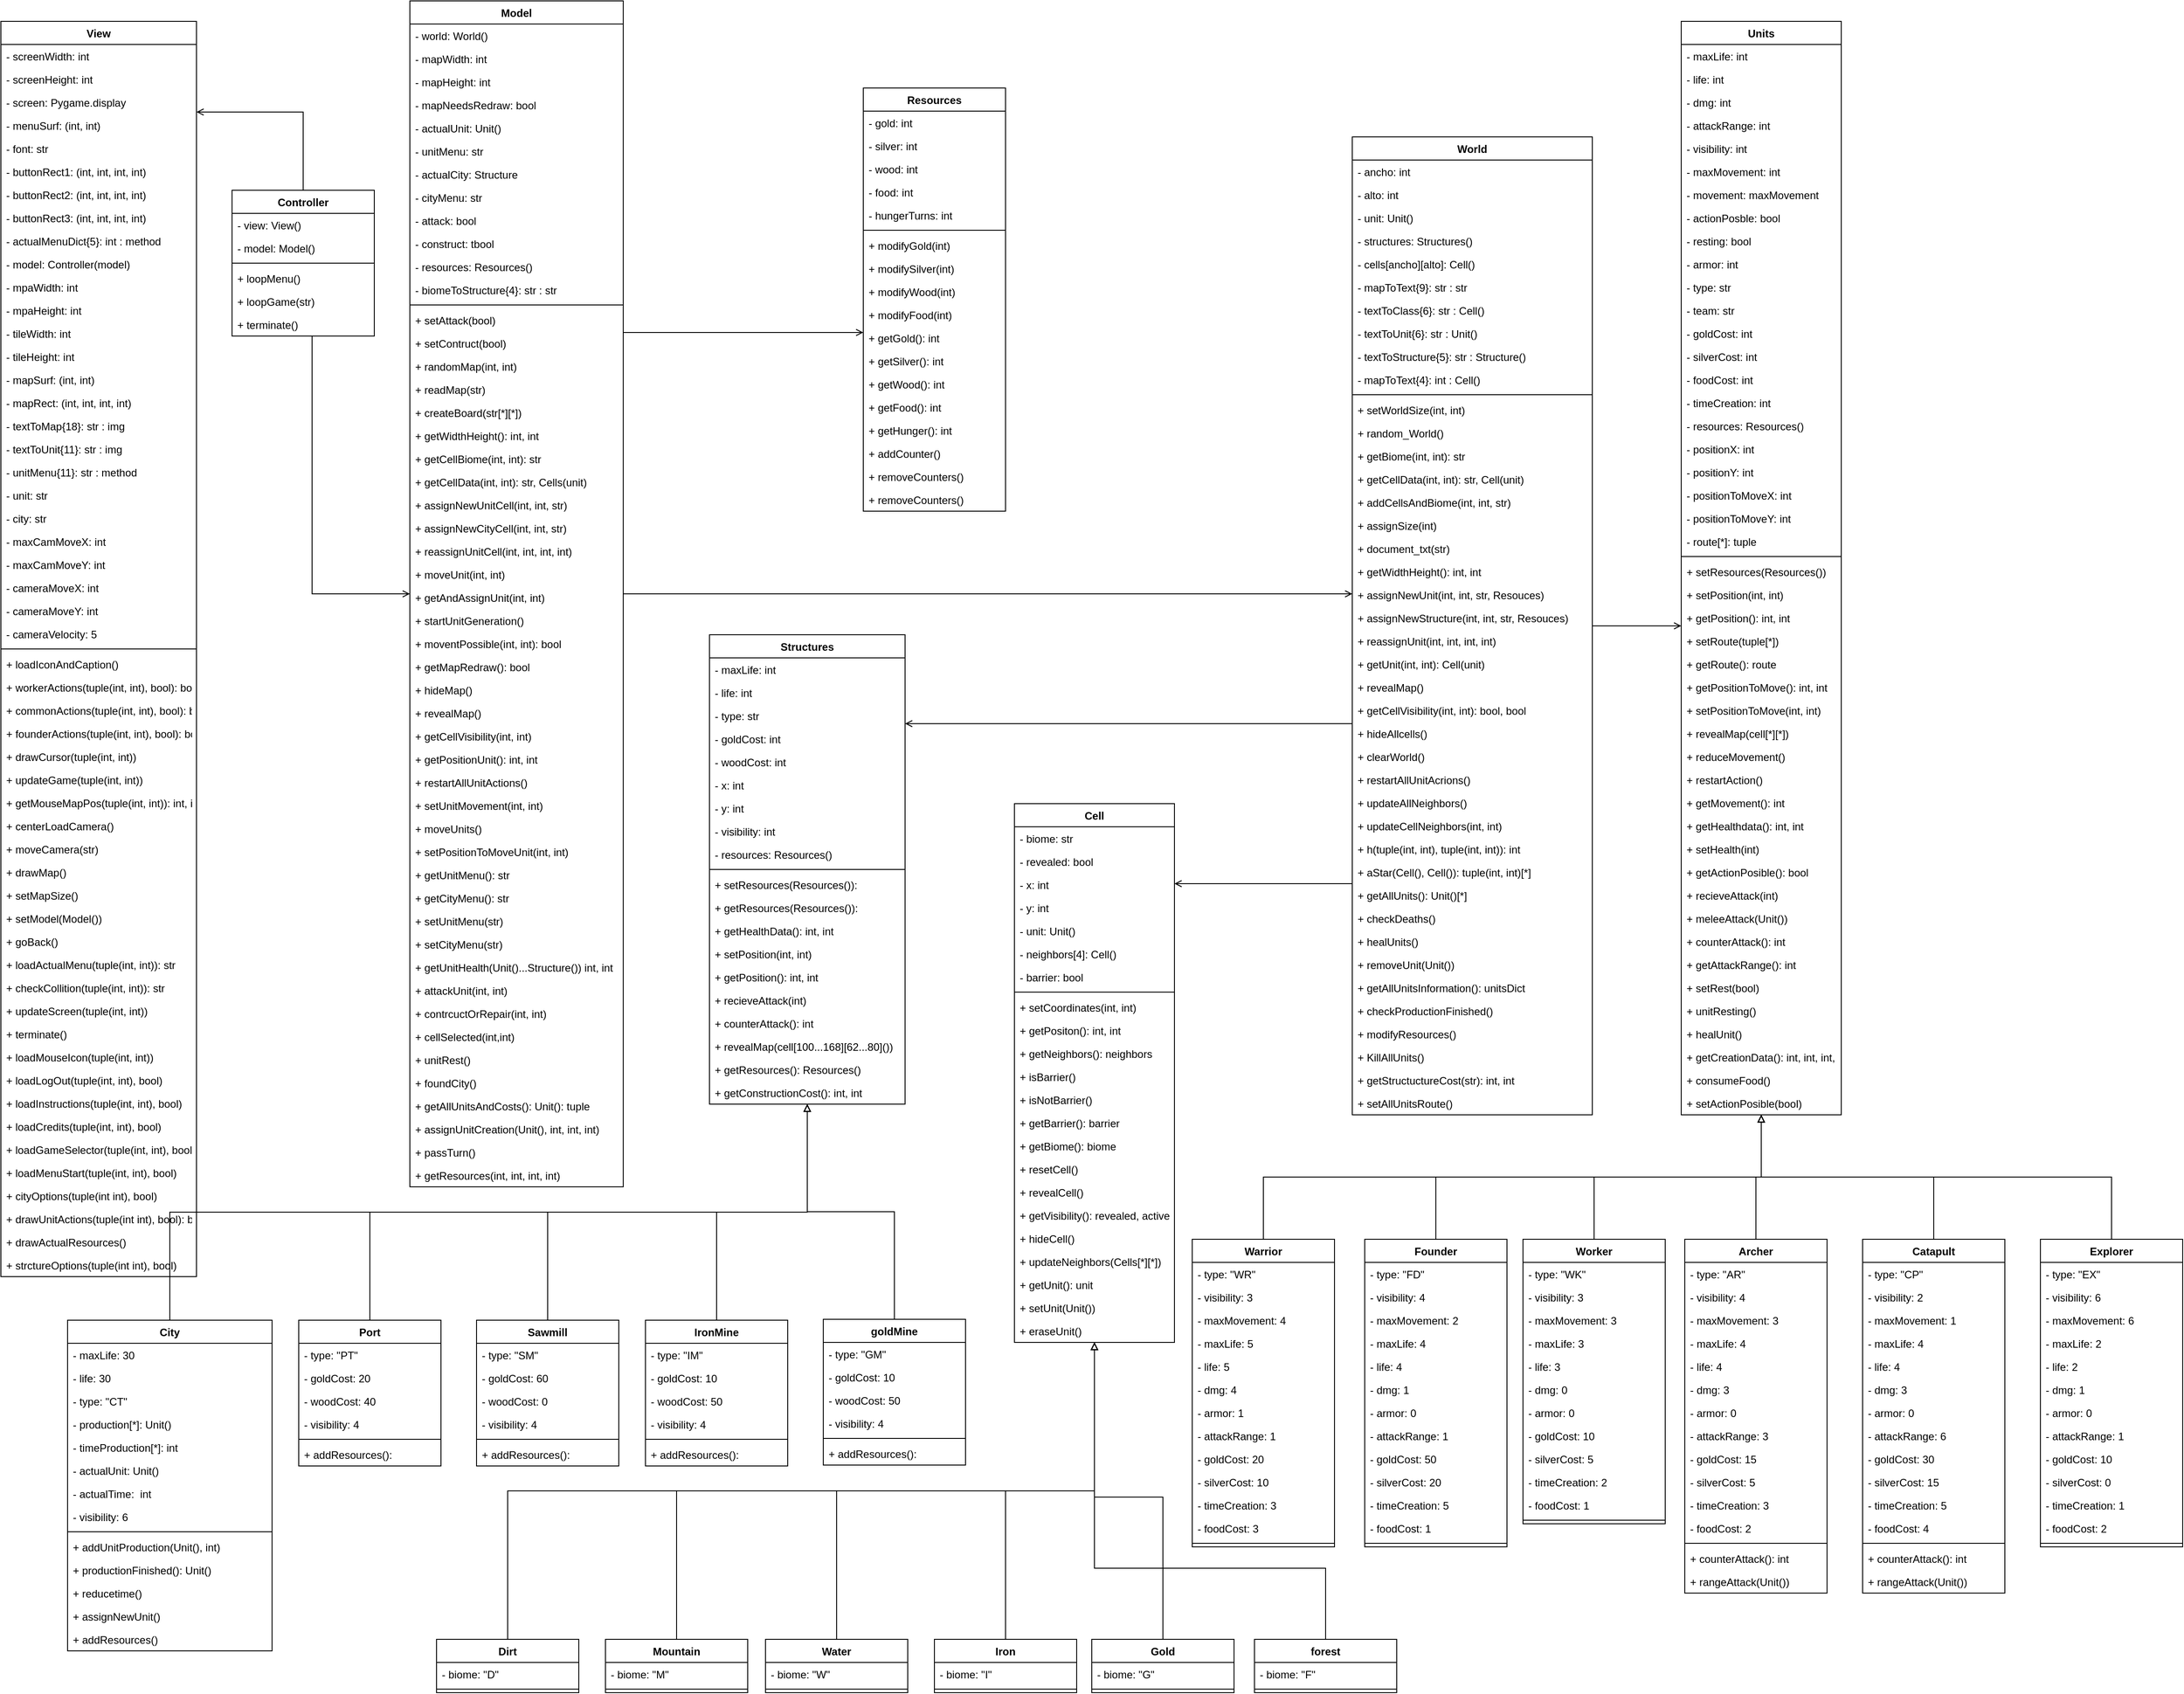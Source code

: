 <mxfile version="15.4.0" type="device"><diagram id="s1xIhBLZW6i0Ouekxtrh" name="Página-1"><mxGraphModel dx="3627" dy="3292" grid="1" gridSize="10" guides="1" tooltips="1" connect="1" arrows="1" fold="1" page="1" pageScale="1" pageWidth="827" pageHeight="1169" math="0" shadow="0"><root><mxCell id="0"/><mxCell id="1" parent="0"/><mxCell id="4SBNflLE-kgvDRuXr_po-41" value="Structures" style="swimlane;fontStyle=1;align=center;verticalAlign=top;childLayout=stackLayout;horizontal=1;startSize=26;horizontalStack=0;resizeParent=1;resizeParentMax=0;resizeLast=0;collapsible=1;marginBottom=0;" vertex="1" parent="1"><mxGeometry x="-3" y="750" width="220" height="528" as="geometry"/></mxCell><mxCell id="4SBNflLE-kgvDRuXr_po-42" value="- maxLife: int" style="text;strokeColor=none;fillColor=none;align=left;verticalAlign=top;spacingLeft=4;spacingRight=4;overflow=hidden;rotatable=0;points=[[0,0.5],[1,0.5]];portConstraint=eastwest;" vertex="1" parent="4SBNflLE-kgvDRuXr_po-41"><mxGeometry y="26" width="220" height="26" as="geometry"/></mxCell><mxCell id="4SBNflLE-kgvDRuXr_po-206" value="- life: int" style="text;strokeColor=none;fillColor=none;align=left;verticalAlign=top;spacingLeft=4;spacingRight=4;overflow=hidden;rotatable=0;points=[[0,0.5],[1,0.5]];portConstraint=eastwest;" vertex="1" parent="4SBNflLE-kgvDRuXr_po-41"><mxGeometry y="52" width="220" height="26" as="geometry"/></mxCell><mxCell id="4SBNflLE-kgvDRuXr_po-210" value="- type: str" style="text;strokeColor=none;fillColor=none;align=left;verticalAlign=top;spacingLeft=4;spacingRight=4;overflow=hidden;rotatable=0;points=[[0,0.5],[1,0.5]];portConstraint=eastwest;" vertex="1" parent="4SBNflLE-kgvDRuXr_po-41"><mxGeometry y="78" width="220" height="26" as="geometry"/></mxCell><mxCell id="4SBNflLE-kgvDRuXr_po-209" value="- goldCost: int" style="text;strokeColor=none;fillColor=none;align=left;verticalAlign=top;spacingLeft=4;spacingRight=4;overflow=hidden;rotatable=0;points=[[0,0.5],[1,0.5]];portConstraint=eastwest;" vertex="1" parent="4SBNflLE-kgvDRuXr_po-41"><mxGeometry y="104" width="220" height="26" as="geometry"/></mxCell><mxCell id="4SBNflLE-kgvDRuXr_po-211" value="- woodCost: int" style="text;strokeColor=none;fillColor=none;align=left;verticalAlign=top;spacingLeft=4;spacingRight=4;overflow=hidden;rotatable=0;points=[[0,0.5],[1,0.5]];portConstraint=eastwest;" vertex="1" parent="4SBNflLE-kgvDRuXr_po-41"><mxGeometry y="130" width="220" height="26" as="geometry"/></mxCell><mxCell id="4SBNflLE-kgvDRuXr_po-207" value="- x: int" style="text;strokeColor=none;fillColor=none;align=left;verticalAlign=top;spacingLeft=4;spacingRight=4;overflow=hidden;rotatable=0;points=[[0,0.5],[1,0.5]];portConstraint=eastwest;" vertex="1" parent="4SBNflLE-kgvDRuXr_po-41"><mxGeometry y="156" width="220" height="26" as="geometry"/></mxCell><mxCell id="4SBNflLE-kgvDRuXr_po-212" value="- y: int" style="text;strokeColor=none;fillColor=none;align=left;verticalAlign=top;spacingLeft=4;spacingRight=4;overflow=hidden;rotatable=0;points=[[0,0.5],[1,0.5]];portConstraint=eastwest;" vertex="1" parent="4SBNflLE-kgvDRuXr_po-41"><mxGeometry y="182" width="220" height="26" as="geometry"/></mxCell><mxCell id="4SBNflLE-kgvDRuXr_po-208" value="- visibility: int" style="text;strokeColor=none;fillColor=none;align=left;verticalAlign=top;spacingLeft=4;spacingRight=4;overflow=hidden;rotatable=0;points=[[0,0.5],[1,0.5]];portConstraint=eastwest;" vertex="1" parent="4SBNflLE-kgvDRuXr_po-41"><mxGeometry y="208" width="220" height="26" as="geometry"/></mxCell><mxCell id="4SBNflLE-kgvDRuXr_po-213" value="- resources: Resources()" style="text;strokeColor=none;fillColor=none;align=left;verticalAlign=top;spacingLeft=4;spacingRight=4;overflow=hidden;rotatable=0;points=[[0,0.5],[1,0.5]];portConstraint=eastwest;" vertex="1" parent="4SBNflLE-kgvDRuXr_po-41"><mxGeometry y="234" width="220" height="26" as="geometry"/></mxCell><mxCell id="4SBNflLE-kgvDRuXr_po-43" value="" style="line;strokeWidth=1;fillColor=none;align=left;verticalAlign=middle;spacingTop=-1;spacingLeft=3;spacingRight=3;rotatable=0;labelPosition=right;points=[];portConstraint=eastwest;" vertex="1" parent="4SBNflLE-kgvDRuXr_po-41"><mxGeometry y="260" width="220" height="8" as="geometry"/></mxCell><mxCell id="4SBNflLE-kgvDRuXr_po-214" value="+ setResources(Resources()): " style="text;strokeColor=none;fillColor=none;align=left;verticalAlign=top;spacingLeft=4;spacingRight=4;overflow=hidden;rotatable=0;points=[[0,0.5],[1,0.5]];portConstraint=eastwest;" vertex="1" parent="4SBNflLE-kgvDRuXr_po-41"><mxGeometry y="268" width="220" height="26" as="geometry"/></mxCell><mxCell id="4SBNflLE-kgvDRuXr_po-218" value="+ getResources(Resources()): " style="text;strokeColor=none;fillColor=none;align=left;verticalAlign=top;spacingLeft=4;spacingRight=4;overflow=hidden;rotatable=0;points=[[0,0.5],[1,0.5]];portConstraint=eastwest;" vertex="1" parent="4SBNflLE-kgvDRuXr_po-41"><mxGeometry y="294" width="220" height="26" as="geometry"/></mxCell><mxCell id="4SBNflLE-kgvDRuXr_po-215" value="+ getHealthData(): int, int" style="text;strokeColor=none;fillColor=none;align=left;verticalAlign=top;spacingLeft=4;spacingRight=4;overflow=hidden;rotatable=0;points=[[0,0.5],[1,0.5]];portConstraint=eastwest;" vertex="1" parent="4SBNflLE-kgvDRuXr_po-41"><mxGeometry y="320" width="220" height="26" as="geometry"/></mxCell><mxCell id="4SBNflLE-kgvDRuXr_po-216" value="+ setPosition(int, int) " style="text;strokeColor=none;fillColor=none;align=left;verticalAlign=top;spacingLeft=4;spacingRight=4;overflow=hidden;rotatable=0;points=[[0,0.5],[1,0.5]];portConstraint=eastwest;" vertex="1" parent="4SBNflLE-kgvDRuXr_po-41"><mxGeometry y="346" width="220" height="26" as="geometry"/></mxCell><mxCell id="4SBNflLE-kgvDRuXr_po-219" value="+ getPosition(): int, int " style="text;strokeColor=none;fillColor=none;align=left;verticalAlign=top;spacingLeft=4;spacingRight=4;overflow=hidden;rotatable=0;points=[[0,0.5],[1,0.5]];portConstraint=eastwest;" vertex="1" parent="4SBNflLE-kgvDRuXr_po-41"><mxGeometry y="372" width="220" height="26" as="geometry"/></mxCell><mxCell id="4SBNflLE-kgvDRuXr_po-217" value="+ recieveAttack(int)" style="text;strokeColor=none;fillColor=none;align=left;verticalAlign=top;spacingLeft=4;spacingRight=4;overflow=hidden;rotatable=0;points=[[0,0.5],[1,0.5]];portConstraint=eastwest;" vertex="1" parent="4SBNflLE-kgvDRuXr_po-41"><mxGeometry y="398" width="220" height="26" as="geometry"/></mxCell><mxCell id="4SBNflLE-kgvDRuXr_po-221" value="+ counterAttack(): int" style="text;strokeColor=none;fillColor=none;align=left;verticalAlign=top;spacingLeft=4;spacingRight=4;overflow=hidden;rotatable=0;points=[[0,0.5],[1,0.5]];portConstraint=eastwest;" vertex="1" parent="4SBNflLE-kgvDRuXr_po-41"><mxGeometry y="424" width="220" height="26" as="geometry"/></mxCell><mxCell id="4SBNflLE-kgvDRuXr_po-220" value="+ revealMap(cell[100...168][62...80]()) " style="text;strokeColor=none;fillColor=none;align=left;verticalAlign=top;spacingLeft=4;spacingRight=4;overflow=hidden;rotatable=0;points=[[0,0.5],[1,0.5]];portConstraint=eastwest;" vertex="1" parent="4SBNflLE-kgvDRuXr_po-41"><mxGeometry y="450" width="220" height="26" as="geometry"/></mxCell><mxCell id="4SBNflLE-kgvDRuXr_po-222" value="+ getResources(): Resources() " style="text;strokeColor=none;fillColor=none;align=left;verticalAlign=top;spacingLeft=4;spacingRight=4;overflow=hidden;rotatable=0;points=[[0,0.5],[1,0.5]];portConstraint=eastwest;" vertex="1" parent="4SBNflLE-kgvDRuXr_po-41"><mxGeometry y="476" width="220" height="26" as="geometry"/></mxCell><mxCell id="4SBNflLE-kgvDRuXr_po-223" value="+ getConstructionCost(): int, int " style="text;strokeColor=none;fillColor=none;align=left;verticalAlign=top;spacingLeft=4;spacingRight=4;overflow=hidden;rotatable=0;points=[[0,0.5],[1,0.5]];portConstraint=eastwest;" vertex="1" parent="4SBNflLE-kgvDRuXr_po-41"><mxGeometry y="502" width="220" height="26" as="geometry"/></mxCell><mxCell id="4SBNflLE-kgvDRuXr_po-476" style="edgeStyle=orthogonalEdgeStyle;rounded=0;orthogonalLoop=1;jettySize=auto;html=1;endArrow=open;endFill=0;" edge="1" parent="1" source="4SBNflLE-kgvDRuXr_po-45" target="4SBNflLE-kgvDRuXr_po-49"><mxGeometry relative="1" as="geometry"><Array as="points"><mxPoint x="-450" y="704"/></Array></mxGeometry></mxCell><mxCell id="4SBNflLE-kgvDRuXr_po-477" style="edgeStyle=orthogonalEdgeStyle;rounded=0;orthogonalLoop=1;jettySize=auto;html=1;endArrow=open;endFill=0;" edge="1" parent="1" source="4SBNflLE-kgvDRuXr_po-45" target="4SBNflLE-kgvDRuXr_po-69"><mxGeometry relative="1" as="geometry"><Array as="points"><mxPoint x="-570" y="162"/><mxPoint x="-570" y="162"/></Array></mxGeometry></mxCell><mxCell id="4SBNflLE-kgvDRuXr_po-45" value="Controller" style="swimlane;fontStyle=1;align=center;verticalAlign=top;childLayout=stackLayout;horizontal=1;startSize=26;horizontalStack=0;resizeParent=1;resizeParentMax=0;resizeLast=0;collapsible=1;marginBottom=0;" vertex="1" parent="1"><mxGeometry x="-540" y="250" width="160" height="164" as="geometry"/></mxCell><mxCell id="4SBNflLE-kgvDRuXr_po-46" value="- view: View()" style="text;strokeColor=none;fillColor=none;align=left;verticalAlign=top;spacingLeft=4;spacingRight=4;overflow=hidden;rotatable=0;points=[[0,0.5],[1,0.5]];portConstraint=eastwest;" vertex="1" parent="4SBNflLE-kgvDRuXr_po-45"><mxGeometry y="26" width="160" height="26" as="geometry"/></mxCell><mxCell id="4SBNflLE-kgvDRuXr_po-471" value="- model: Model()" style="text;strokeColor=none;fillColor=none;align=left;verticalAlign=top;spacingLeft=4;spacingRight=4;overflow=hidden;rotatable=0;points=[[0,0.5],[1,0.5]];portConstraint=eastwest;" vertex="1" parent="4SBNflLE-kgvDRuXr_po-45"><mxGeometry y="52" width="160" height="26" as="geometry"/></mxCell><mxCell id="4SBNflLE-kgvDRuXr_po-47" value="" style="line;strokeWidth=1;fillColor=none;align=left;verticalAlign=middle;spacingTop=-1;spacingLeft=3;spacingRight=3;rotatable=0;labelPosition=right;points=[];portConstraint=eastwest;" vertex="1" parent="4SBNflLE-kgvDRuXr_po-45"><mxGeometry y="78" width="160" height="8" as="geometry"/></mxCell><mxCell id="4SBNflLE-kgvDRuXr_po-48" value="+ loopMenu()" style="text;strokeColor=none;fillColor=none;align=left;verticalAlign=top;spacingLeft=4;spacingRight=4;overflow=hidden;rotatable=0;points=[[0,0.5],[1,0.5]];portConstraint=eastwest;" vertex="1" parent="4SBNflLE-kgvDRuXr_po-45"><mxGeometry y="86" width="160" height="26" as="geometry"/></mxCell><mxCell id="4SBNflLE-kgvDRuXr_po-475" value="+ loopGame(str)" style="text;strokeColor=none;fillColor=none;align=left;verticalAlign=top;spacingLeft=4;spacingRight=4;overflow=hidden;rotatable=0;points=[[0,0.5],[1,0.5]];portConstraint=eastwest;" vertex="1" parent="4SBNflLE-kgvDRuXr_po-45"><mxGeometry y="112" width="160" height="26" as="geometry"/></mxCell><mxCell id="4SBNflLE-kgvDRuXr_po-472" value="+ terminate()" style="text;strokeColor=none;fillColor=none;align=left;verticalAlign=top;spacingLeft=4;spacingRight=4;overflow=hidden;rotatable=0;points=[[0,0.5],[1,0.5]];portConstraint=eastwest;" vertex="1" parent="4SBNflLE-kgvDRuXr_po-45"><mxGeometry y="138" width="160" height="26" as="geometry"/></mxCell><mxCell id="4SBNflLE-kgvDRuXr_po-478" style="edgeStyle=orthogonalEdgeStyle;rounded=0;orthogonalLoop=1;jettySize=auto;html=1;endArrow=open;endFill=0;" edge="1" parent="1" source="4SBNflLE-kgvDRuXr_po-49" target="4SBNflLE-kgvDRuXr_po-65"><mxGeometry relative="1" as="geometry"><Array as="points"><mxPoint x="840" y="660"/></Array></mxGeometry></mxCell><mxCell id="4SBNflLE-kgvDRuXr_po-479" style="edgeStyle=orthogonalEdgeStyle;rounded=0;orthogonalLoop=1;jettySize=auto;html=1;endArrow=open;endFill=0;" edge="1" parent="1" source="4SBNflLE-kgvDRuXr_po-49" target="4SBNflLE-kgvDRuXr_po-57"><mxGeometry relative="1" as="geometry"><Array as="points"><mxPoint x="30" y="410"/><mxPoint x="30" y="410"/></Array></mxGeometry></mxCell><mxCell id="4SBNflLE-kgvDRuXr_po-49" value="Model" style="swimlane;fontStyle=1;align=center;verticalAlign=top;childLayout=stackLayout;horizontal=1;startSize=26;horizontalStack=0;resizeParent=1;resizeParentMax=0;resizeLast=0;collapsible=1;marginBottom=0;" vertex="1" parent="1"><mxGeometry x="-340" y="37" width="240" height="1334" as="geometry"/></mxCell><mxCell id="4SBNflLE-kgvDRuXr_po-50" value="- world: World()" style="text;strokeColor=none;fillColor=none;align=left;verticalAlign=top;spacingLeft=4;spacingRight=4;overflow=hidden;rotatable=0;points=[[0,0.5],[1,0.5]];portConstraint=eastwest;" vertex="1" parent="4SBNflLE-kgvDRuXr_po-49"><mxGeometry y="26" width="240" height="26" as="geometry"/></mxCell><mxCell id="4SBNflLE-kgvDRuXr_po-487" value="- mapWidth: int" style="text;strokeColor=none;fillColor=none;align=left;verticalAlign=top;spacingLeft=4;spacingRight=4;overflow=hidden;rotatable=0;points=[[0,0.5],[1,0.5]];portConstraint=eastwest;" vertex="1" parent="4SBNflLE-kgvDRuXr_po-49"><mxGeometry y="52" width="240" height="26" as="geometry"/></mxCell><mxCell id="4SBNflLE-kgvDRuXr_po-484" value="- mapHeight: int" style="text;strokeColor=none;fillColor=none;align=left;verticalAlign=top;spacingLeft=4;spacingRight=4;overflow=hidden;rotatable=0;points=[[0,0.5],[1,0.5]];portConstraint=eastwest;" vertex="1" parent="4SBNflLE-kgvDRuXr_po-49"><mxGeometry y="78" width="240" height="26" as="geometry"/></mxCell><mxCell id="4SBNflLE-kgvDRuXr_po-489" value="- mapNeedsRedraw: bool" style="text;strokeColor=none;fillColor=none;align=left;verticalAlign=top;spacingLeft=4;spacingRight=4;overflow=hidden;rotatable=0;points=[[0,0.5],[1,0.5]];portConstraint=eastwest;" vertex="1" parent="4SBNflLE-kgvDRuXr_po-49"><mxGeometry y="104" width="240" height="26" as="geometry"/></mxCell><mxCell id="4SBNflLE-kgvDRuXr_po-490" value="- actualUnit: Unit()" style="text;strokeColor=none;fillColor=none;align=left;verticalAlign=top;spacingLeft=4;spacingRight=4;overflow=hidden;rotatable=0;points=[[0,0.5],[1,0.5]];portConstraint=eastwest;" vertex="1" parent="4SBNflLE-kgvDRuXr_po-49"><mxGeometry y="130" width="240" height="26" as="geometry"/></mxCell><mxCell id="4SBNflLE-kgvDRuXr_po-488" value="- unitMenu: str" style="text;strokeColor=none;fillColor=none;align=left;verticalAlign=top;spacingLeft=4;spacingRight=4;overflow=hidden;rotatable=0;points=[[0,0.5],[1,0.5]];portConstraint=eastwest;" vertex="1" parent="4SBNflLE-kgvDRuXr_po-49"><mxGeometry y="156" width="240" height="26" as="geometry"/></mxCell><mxCell id="4SBNflLE-kgvDRuXr_po-486" value="- actualCity: Structure" style="text;strokeColor=none;fillColor=none;align=left;verticalAlign=top;spacingLeft=4;spacingRight=4;overflow=hidden;rotatable=0;points=[[0,0.5],[1,0.5]];portConstraint=eastwest;" vertex="1" parent="4SBNflLE-kgvDRuXr_po-49"><mxGeometry y="182" width="240" height="26" as="geometry"/></mxCell><mxCell id="4SBNflLE-kgvDRuXr_po-496" value="- cityMenu: str" style="text;strokeColor=none;fillColor=none;align=left;verticalAlign=top;spacingLeft=4;spacingRight=4;overflow=hidden;rotatable=0;points=[[0,0.5],[1,0.5]];portConstraint=eastwest;" vertex="1" parent="4SBNflLE-kgvDRuXr_po-49"><mxGeometry y="208" width="240" height="26" as="geometry"/></mxCell><mxCell id="4SBNflLE-kgvDRuXr_po-495" value="- attack: bool" style="text;strokeColor=none;fillColor=none;align=left;verticalAlign=top;spacingLeft=4;spacingRight=4;overflow=hidden;rotatable=0;points=[[0,0.5],[1,0.5]];portConstraint=eastwest;" vertex="1" parent="4SBNflLE-kgvDRuXr_po-49"><mxGeometry y="234" width="240" height="26" as="geometry"/></mxCell><mxCell id="4SBNflLE-kgvDRuXr_po-494" value="- construct: tbool" style="text;strokeColor=none;fillColor=none;align=left;verticalAlign=top;spacingLeft=4;spacingRight=4;overflow=hidden;rotatable=0;points=[[0,0.5],[1,0.5]];portConstraint=eastwest;" vertex="1" parent="4SBNflLE-kgvDRuXr_po-49"><mxGeometry y="260" width="240" height="26" as="geometry"/></mxCell><mxCell id="4SBNflLE-kgvDRuXr_po-497" value="- resources: Resources()" style="text;strokeColor=none;fillColor=none;align=left;verticalAlign=top;spacingLeft=4;spacingRight=4;overflow=hidden;rotatable=0;points=[[0,0.5],[1,0.5]];portConstraint=eastwest;" vertex="1" parent="4SBNflLE-kgvDRuXr_po-49"><mxGeometry y="286" width="240" height="26" as="geometry"/></mxCell><mxCell id="4SBNflLE-kgvDRuXr_po-485" value="- biomeToStructure{4}: str : str  " style="text;strokeColor=none;fillColor=none;align=left;verticalAlign=top;spacingLeft=4;spacingRight=4;overflow=hidden;rotatable=0;points=[[0,0.5],[1,0.5]];portConstraint=eastwest;" vertex="1" parent="4SBNflLE-kgvDRuXr_po-49"><mxGeometry y="312" width="240" height="26" as="geometry"/></mxCell><mxCell id="4SBNflLE-kgvDRuXr_po-51" value="" style="line;strokeWidth=1;fillColor=none;align=left;verticalAlign=middle;spacingTop=-1;spacingLeft=3;spacingRight=3;rotatable=0;labelPosition=right;points=[];portConstraint=eastwest;" vertex="1" parent="4SBNflLE-kgvDRuXr_po-49"><mxGeometry y="338" width="240" height="8" as="geometry"/></mxCell><mxCell id="4SBNflLE-kgvDRuXr_po-52" value="+ setAttack(bool)" style="text;strokeColor=none;fillColor=none;align=left;verticalAlign=top;spacingLeft=4;spacingRight=4;overflow=hidden;rotatable=0;points=[[0,0.5],[1,0.5]];portConstraint=eastwest;" vertex="1" parent="4SBNflLE-kgvDRuXr_po-49"><mxGeometry y="346" width="240" height="26" as="geometry"/></mxCell><mxCell id="4SBNflLE-kgvDRuXr_po-498" value="+ setContruct(bool)" style="text;strokeColor=none;fillColor=none;align=left;verticalAlign=top;spacingLeft=4;spacingRight=4;overflow=hidden;rotatable=0;points=[[0,0.5],[1,0.5]];portConstraint=eastwest;" vertex="1" parent="4SBNflLE-kgvDRuXr_po-49"><mxGeometry y="372" width="240" height="26" as="geometry"/></mxCell><mxCell id="4SBNflLE-kgvDRuXr_po-499" value="+ randomMap(int, int)" style="text;strokeColor=none;fillColor=none;align=left;verticalAlign=top;spacingLeft=4;spacingRight=4;overflow=hidden;rotatable=0;points=[[0,0.5],[1,0.5]];portConstraint=eastwest;" vertex="1" parent="4SBNflLE-kgvDRuXr_po-49"><mxGeometry y="398" width="240" height="26" as="geometry"/></mxCell><mxCell id="4SBNflLE-kgvDRuXr_po-500" value="+ readMap(str)" style="text;strokeColor=none;fillColor=none;align=left;verticalAlign=top;spacingLeft=4;spacingRight=4;overflow=hidden;rotatable=0;points=[[0,0.5],[1,0.5]];portConstraint=eastwest;" vertex="1" parent="4SBNflLE-kgvDRuXr_po-49"><mxGeometry y="424" width="240" height="26" as="geometry"/></mxCell><mxCell id="4SBNflLE-kgvDRuXr_po-501" value="+ createBoard(str[*][*])" style="text;strokeColor=none;fillColor=none;align=left;verticalAlign=top;spacingLeft=4;spacingRight=4;overflow=hidden;rotatable=0;points=[[0,0.5],[1,0.5]];portConstraint=eastwest;" vertex="1" parent="4SBNflLE-kgvDRuXr_po-49"><mxGeometry y="450" width="240" height="26" as="geometry"/></mxCell><mxCell id="4SBNflLE-kgvDRuXr_po-502" value="+ getWidthHeight(): int, int" style="text;strokeColor=none;fillColor=none;align=left;verticalAlign=top;spacingLeft=4;spacingRight=4;overflow=hidden;rotatable=0;points=[[0,0.5],[1,0.5]];portConstraint=eastwest;" vertex="1" parent="4SBNflLE-kgvDRuXr_po-49"><mxGeometry y="476" width="240" height="26" as="geometry"/></mxCell><mxCell id="4SBNflLE-kgvDRuXr_po-503" value="+ getCellBiome(int, int): str" style="text;strokeColor=none;fillColor=none;align=left;verticalAlign=top;spacingLeft=4;spacingRight=4;overflow=hidden;rotatable=0;points=[[0,0.5],[1,0.5]];portConstraint=eastwest;" vertex="1" parent="4SBNflLE-kgvDRuXr_po-49"><mxGeometry y="502" width="240" height="26" as="geometry"/></mxCell><mxCell id="4SBNflLE-kgvDRuXr_po-504" value="+ getCellData(int, int): str, Cells(unit)" style="text;strokeColor=none;fillColor=none;align=left;verticalAlign=top;spacingLeft=4;spacingRight=4;overflow=hidden;rotatable=0;points=[[0,0.5],[1,0.5]];portConstraint=eastwest;" vertex="1" parent="4SBNflLE-kgvDRuXr_po-49"><mxGeometry y="528" width="240" height="26" as="geometry"/></mxCell><mxCell id="4SBNflLE-kgvDRuXr_po-505" value="+ assignNewUnitCell(int, int, str)  " style="text;strokeColor=none;fillColor=none;align=left;verticalAlign=top;spacingLeft=4;spacingRight=4;overflow=hidden;rotatable=0;points=[[0,0.5],[1,0.5]];portConstraint=eastwest;" vertex="1" parent="4SBNflLE-kgvDRuXr_po-49"><mxGeometry y="554" width="240" height="26" as="geometry"/></mxCell><mxCell id="4SBNflLE-kgvDRuXr_po-506" value="+ assignNewCityCell(int, int, str)" style="text;strokeColor=none;fillColor=none;align=left;verticalAlign=top;spacingLeft=4;spacingRight=4;overflow=hidden;rotatable=0;points=[[0,0.5],[1,0.5]];portConstraint=eastwest;" vertex="1" parent="4SBNflLE-kgvDRuXr_po-49"><mxGeometry y="580" width="240" height="26" as="geometry"/></mxCell><mxCell id="4SBNflLE-kgvDRuXr_po-507" value="+ reassignUnitCell(int, int, int, int)" style="text;strokeColor=none;fillColor=none;align=left;verticalAlign=top;spacingLeft=4;spacingRight=4;overflow=hidden;rotatable=0;points=[[0,0.5],[1,0.5]];portConstraint=eastwest;" vertex="1" parent="4SBNflLE-kgvDRuXr_po-49"><mxGeometry y="606" width="240" height="26" as="geometry"/></mxCell><mxCell id="4SBNflLE-kgvDRuXr_po-508" value="+ moveUnit(int, int)" style="text;strokeColor=none;fillColor=none;align=left;verticalAlign=top;spacingLeft=4;spacingRight=4;overflow=hidden;rotatable=0;points=[[0,0.5],[1,0.5]];portConstraint=eastwest;" vertex="1" parent="4SBNflLE-kgvDRuXr_po-49"><mxGeometry y="632" width="240" height="26" as="geometry"/></mxCell><mxCell id="4SBNflLE-kgvDRuXr_po-509" value="+ getAndAssignUnit(int, int)" style="text;strokeColor=none;fillColor=none;align=left;verticalAlign=top;spacingLeft=4;spacingRight=4;overflow=hidden;rotatable=0;points=[[0,0.5],[1,0.5]];portConstraint=eastwest;" vertex="1" parent="4SBNflLE-kgvDRuXr_po-49"><mxGeometry y="658" width="240" height="26" as="geometry"/></mxCell><mxCell id="4SBNflLE-kgvDRuXr_po-510" value="+ startUnitGeneration()" style="text;strokeColor=none;fillColor=none;align=left;verticalAlign=top;spacingLeft=4;spacingRight=4;overflow=hidden;rotatable=0;points=[[0,0.5],[1,0.5]];portConstraint=eastwest;" vertex="1" parent="4SBNflLE-kgvDRuXr_po-49"><mxGeometry y="684" width="240" height="26" as="geometry"/></mxCell><mxCell id="4SBNflLE-kgvDRuXr_po-511" value="+ moventPossible(int, int): bool" style="text;strokeColor=none;fillColor=none;align=left;verticalAlign=top;spacingLeft=4;spacingRight=4;overflow=hidden;rotatable=0;points=[[0,0.5],[1,0.5]];portConstraint=eastwest;" vertex="1" parent="4SBNflLE-kgvDRuXr_po-49"><mxGeometry y="710" width="240" height="26" as="geometry"/></mxCell><mxCell id="4SBNflLE-kgvDRuXr_po-512" value="+ getMapRedraw(): bool" style="text;strokeColor=none;fillColor=none;align=left;verticalAlign=top;spacingLeft=4;spacingRight=4;overflow=hidden;rotatable=0;points=[[0,0.5],[1,0.5]];portConstraint=eastwest;" vertex="1" parent="4SBNflLE-kgvDRuXr_po-49"><mxGeometry y="736" width="240" height="26" as="geometry"/></mxCell><mxCell id="4SBNflLE-kgvDRuXr_po-513" value="+ hideMap()" style="text;strokeColor=none;fillColor=none;align=left;verticalAlign=top;spacingLeft=4;spacingRight=4;overflow=hidden;rotatable=0;points=[[0,0.5],[1,0.5]];portConstraint=eastwest;" vertex="1" parent="4SBNflLE-kgvDRuXr_po-49"><mxGeometry y="762" width="240" height="26" as="geometry"/></mxCell><mxCell id="4SBNflLE-kgvDRuXr_po-514" value="+ revealMap()" style="text;strokeColor=none;fillColor=none;align=left;verticalAlign=top;spacingLeft=4;spacingRight=4;overflow=hidden;rotatable=0;points=[[0,0.5],[1,0.5]];portConstraint=eastwest;" vertex="1" parent="4SBNflLE-kgvDRuXr_po-49"><mxGeometry y="788" width="240" height="26" as="geometry"/></mxCell><mxCell id="4SBNflLE-kgvDRuXr_po-515" value="+ getCellVisibility(int, int)" style="text;strokeColor=none;fillColor=none;align=left;verticalAlign=top;spacingLeft=4;spacingRight=4;overflow=hidden;rotatable=0;points=[[0,0.5],[1,0.5]];portConstraint=eastwest;" vertex="1" parent="4SBNflLE-kgvDRuXr_po-49"><mxGeometry y="814" width="240" height="26" as="geometry"/></mxCell><mxCell id="4SBNflLE-kgvDRuXr_po-516" value="+ getPositionUnit(): int, int" style="text;strokeColor=none;fillColor=none;align=left;verticalAlign=top;spacingLeft=4;spacingRight=4;overflow=hidden;rotatable=0;points=[[0,0.5],[1,0.5]];portConstraint=eastwest;" vertex="1" parent="4SBNflLE-kgvDRuXr_po-49"><mxGeometry y="840" width="240" height="26" as="geometry"/></mxCell><mxCell id="4SBNflLE-kgvDRuXr_po-517" value="+ restartAllUnitActions()" style="text;strokeColor=none;fillColor=none;align=left;verticalAlign=top;spacingLeft=4;spacingRight=4;overflow=hidden;rotatable=0;points=[[0,0.5],[1,0.5]];portConstraint=eastwest;" vertex="1" parent="4SBNflLE-kgvDRuXr_po-49"><mxGeometry y="866" width="240" height="26" as="geometry"/></mxCell><mxCell id="4SBNflLE-kgvDRuXr_po-518" value="+ setUnitMovement(int, int)" style="text;strokeColor=none;fillColor=none;align=left;verticalAlign=top;spacingLeft=4;spacingRight=4;overflow=hidden;rotatable=0;points=[[0,0.5],[1,0.5]];portConstraint=eastwest;" vertex="1" parent="4SBNflLE-kgvDRuXr_po-49"><mxGeometry y="892" width="240" height="26" as="geometry"/></mxCell><mxCell id="4SBNflLE-kgvDRuXr_po-519" value="+ moveUnits()" style="text;strokeColor=none;fillColor=none;align=left;verticalAlign=top;spacingLeft=4;spacingRight=4;overflow=hidden;rotatable=0;points=[[0,0.5],[1,0.5]];portConstraint=eastwest;" vertex="1" parent="4SBNflLE-kgvDRuXr_po-49"><mxGeometry y="918" width="240" height="26" as="geometry"/></mxCell><mxCell id="4SBNflLE-kgvDRuXr_po-520" value="+ setPositionToMoveUnit(int, int)" style="text;strokeColor=none;fillColor=none;align=left;verticalAlign=top;spacingLeft=4;spacingRight=4;overflow=hidden;rotatable=0;points=[[0,0.5],[1,0.5]];portConstraint=eastwest;" vertex="1" parent="4SBNflLE-kgvDRuXr_po-49"><mxGeometry y="944" width="240" height="26" as="geometry"/></mxCell><mxCell id="4SBNflLE-kgvDRuXr_po-521" value="+ getUnitMenu(): str" style="text;strokeColor=none;fillColor=none;align=left;verticalAlign=top;spacingLeft=4;spacingRight=4;overflow=hidden;rotatable=0;points=[[0,0.5],[1,0.5]];portConstraint=eastwest;" vertex="1" parent="4SBNflLE-kgvDRuXr_po-49"><mxGeometry y="970" width="240" height="26" as="geometry"/></mxCell><mxCell id="4SBNflLE-kgvDRuXr_po-522" value="+ getCityMenu(): str" style="text;strokeColor=none;fillColor=none;align=left;verticalAlign=top;spacingLeft=4;spacingRight=4;overflow=hidden;rotatable=0;points=[[0,0.5],[1,0.5]];portConstraint=eastwest;" vertex="1" parent="4SBNflLE-kgvDRuXr_po-49"><mxGeometry y="996" width="240" height="26" as="geometry"/></mxCell><mxCell id="4SBNflLE-kgvDRuXr_po-523" value="+ setUnitMenu(str)" style="text;strokeColor=none;fillColor=none;align=left;verticalAlign=top;spacingLeft=4;spacingRight=4;overflow=hidden;rotatable=0;points=[[0,0.5],[1,0.5]];portConstraint=eastwest;" vertex="1" parent="4SBNflLE-kgvDRuXr_po-49"><mxGeometry y="1022" width="240" height="26" as="geometry"/></mxCell><mxCell id="4SBNflLE-kgvDRuXr_po-524" value="+ setCityMenu(str)" style="text;strokeColor=none;fillColor=none;align=left;verticalAlign=top;spacingLeft=4;spacingRight=4;overflow=hidden;rotatable=0;points=[[0,0.5],[1,0.5]];portConstraint=eastwest;" vertex="1" parent="4SBNflLE-kgvDRuXr_po-49"><mxGeometry y="1048" width="240" height="26" as="geometry"/></mxCell><mxCell id="4SBNflLE-kgvDRuXr_po-525" value="+ getUnitHealth(Unit()...Structure()) int, int" style="text;strokeColor=none;fillColor=none;align=left;verticalAlign=top;spacingLeft=4;spacingRight=4;overflow=hidden;rotatable=0;points=[[0,0.5],[1,0.5]];portConstraint=eastwest;" vertex="1" parent="4SBNflLE-kgvDRuXr_po-49"><mxGeometry y="1074" width="240" height="26" as="geometry"/></mxCell><mxCell id="4SBNflLE-kgvDRuXr_po-526" value="+ attackUnit(int, int)" style="text;strokeColor=none;fillColor=none;align=left;verticalAlign=top;spacingLeft=4;spacingRight=4;overflow=hidden;rotatable=0;points=[[0,0.5],[1,0.5]];portConstraint=eastwest;" vertex="1" parent="4SBNflLE-kgvDRuXr_po-49"><mxGeometry y="1100" width="240" height="26" as="geometry"/></mxCell><mxCell id="4SBNflLE-kgvDRuXr_po-527" value="+ contrcuctOrRepair(int, int)" style="text;strokeColor=none;fillColor=none;align=left;verticalAlign=top;spacingLeft=4;spacingRight=4;overflow=hidden;rotatable=0;points=[[0,0.5],[1,0.5]];portConstraint=eastwest;" vertex="1" parent="4SBNflLE-kgvDRuXr_po-49"><mxGeometry y="1126" width="240" height="26" as="geometry"/></mxCell><mxCell id="4SBNflLE-kgvDRuXr_po-528" value="+ cellSelected(int,int)" style="text;strokeColor=none;fillColor=none;align=left;verticalAlign=top;spacingLeft=4;spacingRight=4;overflow=hidden;rotatable=0;points=[[0,0.5],[1,0.5]];portConstraint=eastwest;" vertex="1" parent="4SBNflLE-kgvDRuXr_po-49"><mxGeometry y="1152" width="240" height="26" as="geometry"/></mxCell><mxCell id="4SBNflLE-kgvDRuXr_po-529" value="+ unitRest()" style="text;strokeColor=none;fillColor=none;align=left;verticalAlign=top;spacingLeft=4;spacingRight=4;overflow=hidden;rotatable=0;points=[[0,0.5],[1,0.5]];portConstraint=eastwest;" vertex="1" parent="4SBNflLE-kgvDRuXr_po-49"><mxGeometry y="1178" width="240" height="26" as="geometry"/></mxCell><mxCell id="4SBNflLE-kgvDRuXr_po-530" value="+ foundCity()" style="text;strokeColor=none;fillColor=none;align=left;verticalAlign=top;spacingLeft=4;spacingRight=4;overflow=hidden;rotatable=0;points=[[0,0.5],[1,0.5]];portConstraint=eastwest;" vertex="1" parent="4SBNflLE-kgvDRuXr_po-49"><mxGeometry y="1204" width="240" height="26" as="geometry"/></mxCell><mxCell id="4SBNflLE-kgvDRuXr_po-531" value="+ getAllUnitsAndCosts(): Unit(): tuple" style="text;strokeColor=none;fillColor=none;align=left;verticalAlign=top;spacingLeft=4;spacingRight=4;overflow=hidden;rotatable=0;points=[[0,0.5],[1,0.5]];portConstraint=eastwest;" vertex="1" parent="4SBNflLE-kgvDRuXr_po-49"><mxGeometry y="1230" width="240" height="26" as="geometry"/></mxCell><mxCell id="4SBNflLE-kgvDRuXr_po-532" value="+ assignUnitCreation(Unit(), int, int, int)" style="text;strokeColor=none;fillColor=none;align=left;verticalAlign=top;spacingLeft=4;spacingRight=4;overflow=hidden;rotatable=0;points=[[0,0.5],[1,0.5]];portConstraint=eastwest;" vertex="1" parent="4SBNflLE-kgvDRuXr_po-49"><mxGeometry y="1256" width="240" height="26" as="geometry"/></mxCell><mxCell id="4SBNflLE-kgvDRuXr_po-533" value="+ passTurn()" style="text;strokeColor=none;fillColor=none;align=left;verticalAlign=top;spacingLeft=4;spacingRight=4;overflow=hidden;rotatable=0;points=[[0,0.5],[1,0.5]];portConstraint=eastwest;" vertex="1" parent="4SBNflLE-kgvDRuXr_po-49"><mxGeometry y="1282" width="240" height="26" as="geometry"/></mxCell><mxCell id="4SBNflLE-kgvDRuXr_po-534" value="+ getResources(int, int, int, int)" style="text;strokeColor=none;fillColor=none;align=left;verticalAlign=top;spacingLeft=4;spacingRight=4;overflow=hidden;rotatable=0;points=[[0,0.5],[1,0.5]];portConstraint=eastwest;" vertex="1" parent="4SBNflLE-kgvDRuXr_po-49"><mxGeometry y="1308" width="240" height="26" as="geometry"/></mxCell><mxCell id="4SBNflLE-kgvDRuXr_po-53" value="Cell" style="swimlane;fontStyle=1;align=center;verticalAlign=top;childLayout=stackLayout;horizontal=1;startSize=26;horizontalStack=0;resizeParent=1;resizeParentMax=0;resizeLast=0;collapsible=1;marginBottom=0;" vertex="1" parent="1"><mxGeometry x="340" y="940" width="180" height="606" as="geometry"/></mxCell><mxCell id="4SBNflLE-kgvDRuXr_po-226" value="- biome: str" style="text;strokeColor=none;fillColor=none;align=left;verticalAlign=top;spacingLeft=4;spacingRight=4;overflow=hidden;rotatable=0;points=[[0,0.5],[1,0.5]];portConstraint=eastwest;" vertex="1" parent="4SBNflLE-kgvDRuXr_po-53"><mxGeometry y="26" width="180" height="26" as="geometry"/></mxCell><mxCell id="4SBNflLE-kgvDRuXr_po-225" value="- revealed: bool" style="text;strokeColor=none;fillColor=none;align=left;verticalAlign=top;spacingLeft=4;spacingRight=4;overflow=hidden;rotatable=0;points=[[0,0.5],[1,0.5]];portConstraint=eastwest;" vertex="1" parent="4SBNflLE-kgvDRuXr_po-53"><mxGeometry y="52" width="180" height="26" as="geometry"/></mxCell><mxCell id="4SBNflLE-kgvDRuXr_po-224" value="- x: int" style="text;strokeColor=none;fillColor=none;align=left;verticalAlign=top;spacingLeft=4;spacingRight=4;overflow=hidden;rotatable=0;points=[[0,0.5],[1,0.5]];portConstraint=eastwest;" vertex="1" parent="4SBNflLE-kgvDRuXr_po-53"><mxGeometry y="78" width="180" height="26" as="geometry"/></mxCell><mxCell id="4SBNflLE-kgvDRuXr_po-229" value="- y: int" style="text;strokeColor=none;fillColor=none;align=left;verticalAlign=top;spacingLeft=4;spacingRight=4;overflow=hidden;rotatable=0;points=[[0,0.5],[1,0.5]];portConstraint=eastwest;" vertex="1" parent="4SBNflLE-kgvDRuXr_po-53"><mxGeometry y="104" width="180" height="26" as="geometry"/></mxCell><mxCell id="4SBNflLE-kgvDRuXr_po-228" value="- unit: Unit()" style="text;strokeColor=none;fillColor=none;align=left;verticalAlign=top;spacingLeft=4;spacingRight=4;overflow=hidden;rotatable=0;points=[[0,0.5],[1,0.5]];portConstraint=eastwest;" vertex="1" parent="4SBNflLE-kgvDRuXr_po-53"><mxGeometry y="130" width="180" height="26" as="geometry"/></mxCell><mxCell id="4SBNflLE-kgvDRuXr_po-227" value="- neighbors[4]: Cell()" style="text;strokeColor=none;fillColor=none;align=left;verticalAlign=top;spacingLeft=4;spacingRight=4;overflow=hidden;rotatable=0;points=[[0,0.5],[1,0.5]];portConstraint=eastwest;" vertex="1" parent="4SBNflLE-kgvDRuXr_po-53"><mxGeometry y="156" width="180" height="26" as="geometry"/></mxCell><mxCell id="4SBNflLE-kgvDRuXr_po-54" value="- barrier: bool" style="text;strokeColor=none;fillColor=none;align=left;verticalAlign=top;spacingLeft=4;spacingRight=4;overflow=hidden;rotatable=0;points=[[0,0.5],[1,0.5]];portConstraint=eastwest;" vertex="1" parent="4SBNflLE-kgvDRuXr_po-53"><mxGeometry y="182" width="180" height="26" as="geometry"/></mxCell><mxCell id="4SBNflLE-kgvDRuXr_po-55" value="" style="line;strokeWidth=1;fillColor=none;align=left;verticalAlign=middle;spacingTop=-1;spacingLeft=3;spacingRight=3;rotatable=0;labelPosition=right;points=[];portConstraint=eastwest;" vertex="1" parent="4SBNflLE-kgvDRuXr_po-53"><mxGeometry y="208" width="180" height="8" as="geometry"/></mxCell><mxCell id="4SBNflLE-kgvDRuXr_po-56" value="+ setCoordinates(int, int)" style="text;strokeColor=none;fillColor=none;align=left;verticalAlign=top;spacingLeft=4;spacingRight=4;overflow=hidden;rotatable=0;points=[[0,0.5],[1,0.5]];portConstraint=eastwest;" vertex="1" parent="4SBNflLE-kgvDRuXr_po-53"><mxGeometry y="216" width="180" height="26" as="geometry"/></mxCell><mxCell id="4SBNflLE-kgvDRuXr_po-231" value="+ getPositon(): int, int" style="text;strokeColor=none;fillColor=none;align=left;verticalAlign=top;spacingLeft=4;spacingRight=4;overflow=hidden;rotatable=0;points=[[0,0.5],[1,0.5]];portConstraint=eastwest;" vertex="1" parent="4SBNflLE-kgvDRuXr_po-53"><mxGeometry y="242" width="180" height="26" as="geometry"/></mxCell><mxCell id="4SBNflLE-kgvDRuXr_po-234" value="+ getNeighbors(): neighbors" style="text;strokeColor=none;fillColor=none;align=left;verticalAlign=top;spacingLeft=4;spacingRight=4;overflow=hidden;rotatable=0;points=[[0,0.5],[1,0.5]];portConstraint=eastwest;" vertex="1" parent="4SBNflLE-kgvDRuXr_po-53"><mxGeometry y="268" width="180" height="26" as="geometry"/></mxCell><mxCell id="4SBNflLE-kgvDRuXr_po-232" value="+ isBarrier()" style="text;strokeColor=none;fillColor=none;align=left;verticalAlign=top;spacingLeft=4;spacingRight=4;overflow=hidden;rotatable=0;points=[[0,0.5],[1,0.5]];portConstraint=eastwest;" vertex="1" parent="4SBNflLE-kgvDRuXr_po-53"><mxGeometry y="294" width="180" height="26" as="geometry"/></mxCell><mxCell id="4SBNflLE-kgvDRuXr_po-236" value="+ isNotBarrier()" style="text;strokeColor=none;fillColor=none;align=left;verticalAlign=top;spacingLeft=4;spacingRight=4;overflow=hidden;rotatable=0;points=[[0,0.5],[1,0.5]];portConstraint=eastwest;" vertex="1" parent="4SBNflLE-kgvDRuXr_po-53"><mxGeometry y="320" width="180" height="26" as="geometry"/></mxCell><mxCell id="4SBNflLE-kgvDRuXr_po-237" value="+ getBarrier(): barrier" style="text;strokeColor=none;fillColor=none;align=left;verticalAlign=top;spacingLeft=4;spacingRight=4;overflow=hidden;rotatable=0;points=[[0,0.5],[1,0.5]];portConstraint=eastwest;" vertex="1" parent="4SBNflLE-kgvDRuXr_po-53"><mxGeometry y="346" width="180" height="26" as="geometry"/></mxCell><mxCell id="4SBNflLE-kgvDRuXr_po-238" value="+ getBiome(): biome" style="text;strokeColor=none;fillColor=none;align=left;verticalAlign=top;spacingLeft=4;spacingRight=4;overflow=hidden;rotatable=0;points=[[0,0.5],[1,0.5]];portConstraint=eastwest;" vertex="1" parent="4SBNflLE-kgvDRuXr_po-53"><mxGeometry y="372" width="180" height="26" as="geometry"/></mxCell><mxCell id="4SBNflLE-kgvDRuXr_po-233" value="+ resetCell()" style="text;strokeColor=none;fillColor=none;align=left;verticalAlign=top;spacingLeft=4;spacingRight=4;overflow=hidden;rotatable=0;points=[[0,0.5],[1,0.5]];portConstraint=eastwest;" vertex="1" parent="4SBNflLE-kgvDRuXr_po-53"><mxGeometry y="398" width="180" height="26" as="geometry"/></mxCell><mxCell id="4SBNflLE-kgvDRuXr_po-239" value="+ revealCell()" style="text;strokeColor=none;fillColor=none;align=left;verticalAlign=top;spacingLeft=4;spacingRight=4;overflow=hidden;rotatable=0;points=[[0,0.5],[1,0.5]];portConstraint=eastwest;" vertex="1" parent="4SBNflLE-kgvDRuXr_po-53"><mxGeometry y="424" width="180" height="26" as="geometry"/></mxCell><mxCell id="4SBNflLE-kgvDRuXr_po-240" value="+ getVisibility(): revealed, active" style="text;strokeColor=none;fillColor=none;align=left;verticalAlign=top;spacingLeft=4;spacingRight=4;overflow=hidden;rotatable=0;points=[[0,0.5],[1,0.5]];portConstraint=eastwest;" vertex="1" parent="4SBNflLE-kgvDRuXr_po-53"><mxGeometry y="450" width="180" height="26" as="geometry"/></mxCell><mxCell id="4SBNflLE-kgvDRuXr_po-241" value="+ hideCell()" style="text;strokeColor=none;fillColor=none;align=left;verticalAlign=top;spacingLeft=4;spacingRight=4;overflow=hidden;rotatable=0;points=[[0,0.5],[1,0.5]];portConstraint=eastwest;" vertex="1" parent="4SBNflLE-kgvDRuXr_po-53"><mxGeometry y="476" width="180" height="26" as="geometry"/></mxCell><mxCell id="4SBNflLE-kgvDRuXr_po-242" value="+ updateNeighbors(Cells[*][*])" style="text;strokeColor=none;fillColor=none;align=left;verticalAlign=top;spacingLeft=4;spacingRight=4;overflow=hidden;rotatable=0;points=[[0,0.5],[1,0.5]];portConstraint=eastwest;" vertex="1" parent="4SBNflLE-kgvDRuXr_po-53"><mxGeometry y="502" width="180" height="26" as="geometry"/></mxCell><mxCell id="4SBNflLE-kgvDRuXr_po-235" value="+ getUnit(): unit" style="text;strokeColor=none;fillColor=none;align=left;verticalAlign=top;spacingLeft=4;spacingRight=4;overflow=hidden;rotatable=0;points=[[0,0.5],[1,0.5]];portConstraint=eastwest;" vertex="1" parent="4SBNflLE-kgvDRuXr_po-53"><mxGeometry y="528" width="180" height="26" as="geometry"/></mxCell><mxCell id="4SBNflLE-kgvDRuXr_po-243" value="+ setUnit(Unit()) " style="text;strokeColor=none;fillColor=none;align=left;verticalAlign=top;spacingLeft=4;spacingRight=4;overflow=hidden;rotatable=0;points=[[0,0.5],[1,0.5]];portConstraint=eastwest;" vertex="1" parent="4SBNflLE-kgvDRuXr_po-53"><mxGeometry y="554" width="180" height="26" as="geometry"/></mxCell><mxCell id="4SBNflLE-kgvDRuXr_po-244" value="+ eraseUnit()" style="text;strokeColor=none;fillColor=none;align=left;verticalAlign=top;spacingLeft=4;spacingRight=4;overflow=hidden;rotatable=0;points=[[0,0.5],[1,0.5]];portConstraint=eastwest;" vertex="1" parent="4SBNflLE-kgvDRuXr_po-53"><mxGeometry y="580" width="180" height="26" as="geometry"/></mxCell><mxCell id="4SBNflLE-kgvDRuXr_po-57" value="Resources" style="swimlane;fontStyle=1;align=center;verticalAlign=top;childLayout=stackLayout;horizontal=1;startSize=26;horizontalStack=0;resizeParent=1;resizeParentMax=0;resizeLast=0;collapsible=1;marginBottom=0;" vertex="1" parent="1"><mxGeometry x="170" y="135" width="160" height="476" as="geometry"/></mxCell><mxCell id="4SBNflLE-kgvDRuXr_po-58" value="- gold: int" style="text;strokeColor=none;fillColor=none;align=left;verticalAlign=top;spacingLeft=4;spacingRight=4;overflow=hidden;rotatable=0;points=[[0,0.5],[1,0.5]];portConstraint=eastwest;" vertex="1" parent="4SBNflLE-kgvDRuXr_po-57"><mxGeometry y="26" width="160" height="26" as="geometry"/></mxCell><mxCell id="4SBNflLE-kgvDRuXr_po-538" value="- silver: int" style="text;strokeColor=none;fillColor=none;align=left;verticalAlign=top;spacingLeft=4;spacingRight=4;overflow=hidden;rotatable=0;points=[[0,0.5],[1,0.5]];portConstraint=eastwest;" vertex="1" parent="4SBNflLE-kgvDRuXr_po-57"><mxGeometry y="52" width="160" height="26" as="geometry"/></mxCell><mxCell id="4SBNflLE-kgvDRuXr_po-537" value="- wood: int" style="text;strokeColor=none;fillColor=none;align=left;verticalAlign=top;spacingLeft=4;spacingRight=4;overflow=hidden;rotatable=0;points=[[0,0.5],[1,0.5]];portConstraint=eastwest;" vertex="1" parent="4SBNflLE-kgvDRuXr_po-57"><mxGeometry y="78" width="160" height="26" as="geometry"/></mxCell><mxCell id="4SBNflLE-kgvDRuXr_po-535" value="- food: int" style="text;strokeColor=none;fillColor=none;align=left;verticalAlign=top;spacingLeft=4;spacingRight=4;overflow=hidden;rotatable=0;points=[[0,0.5],[1,0.5]];portConstraint=eastwest;" vertex="1" parent="4SBNflLE-kgvDRuXr_po-57"><mxGeometry y="104" width="160" height="26" as="geometry"/></mxCell><mxCell id="4SBNflLE-kgvDRuXr_po-536" value="- hungerTurns: int" style="text;strokeColor=none;fillColor=none;align=left;verticalAlign=top;spacingLeft=4;spacingRight=4;overflow=hidden;rotatable=0;points=[[0,0.5],[1,0.5]];portConstraint=eastwest;" vertex="1" parent="4SBNflLE-kgvDRuXr_po-57"><mxGeometry y="130" width="160" height="26" as="geometry"/></mxCell><mxCell id="4SBNflLE-kgvDRuXr_po-59" value="" style="line;strokeWidth=1;fillColor=none;align=left;verticalAlign=middle;spacingTop=-1;spacingLeft=3;spacingRight=3;rotatable=0;labelPosition=right;points=[];portConstraint=eastwest;" vertex="1" parent="4SBNflLE-kgvDRuXr_po-57"><mxGeometry y="156" width="160" height="8" as="geometry"/></mxCell><mxCell id="4SBNflLE-kgvDRuXr_po-60" value="+ modifyGold(int)" style="text;strokeColor=none;fillColor=none;align=left;verticalAlign=top;spacingLeft=4;spacingRight=4;overflow=hidden;rotatable=0;points=[[0,0.5],[1,0.5]];portConstraint=eastwest;" vertex="1" parent="4SBNflLE-kgvDRuXr_po-57"><mxGeometry y="164" width="160" height="26" as="geometry"/></mxCell><mxCell id="4SBNflLE-kgvDRuXr_po-547" value="+ modifySilver(int)" style="text;strokeColor=none;fillColor=none;align=left;verticalAlign=top;spacingLeft=4;spacingRight=4;overflow=hidden;rotatable=0;points=[[0,0.5],[1,0.5]];portConstraint=eastwest;" vertex="1" parent="4SBNflLE-kgvDRuXr_po-57"><mxGeometry y="190" width="160" height="26" as="geometry"/></mxCell><mxCell id="4SBNflLE-kgvDRuXr_po-557" value="+ modifyWood(int)" style="text;strokeColor=none;fillColor=none;align=left;verticalAlign=top;spacingLeft=4;spacingRight=4;overflow=hidden;rotatable=0;points=[[0,0.5],[1,0.5]];portConstraint=eastwest;" vertex="1" parent="4SBNflLE-kgvDRuXr_po-57"><mxGeometry y="216" width="160" height="26" as="geometry"/></mxCell><mxCell id="4SBNflLE-kgvDRuXr_po-558" value="+ modifyFood(int)" style="text;strokeColor=none;fillColor=none;align=left;verticalAlign=top;spacingLeft=4;spacingRight=4;overflow=hidden;rotatable=0;points=[[0,0.5],[1,0.5]];portConstraint=eastwest;" vertex="1" parent="4SBNflLE-kgvDRuXr_po-57"><mxGeometry y="242" width="160" height="26" as="geometry"/></mxCell><mxCell id="4SBNflLE-kgvDRuXr_po-548" value="+ getGold(): int" style="text;strokeColor=none;fillColor=none;align=left;verticalAlign=top;spacingLeft=4;spacingRight=4;overflow=hidden;rotatable=0;points=[[0,0.5],[1,0.5]];portConstraint=eastwest;" vertex="1" parent="4SBNflLE-kgvDRuXr_po-57"><mxGeometry y="268" width="160" height="26" as="geometry"/></mxCell><mxCell id="4SBNflLE-kgvDRuXr_po-559" value="+ getSilver(): int" style="text;strokeColor=none;fillColor=none;align=left;verticalAlign=top;spacingLeft=4;spacingRight=4;overflow=hidden;rotatable=0;points=[[0,0.5],[1,0.5]];portConstraint=eastwest;" vertex="1" parent="4SBNflLE-kgvDRuXr_po-57"><mxGeometry y="294" width="160" height="26" as="geometry"/></mxCell><mxCell id="4SBNflLE-kgvDRuXr_po-561" value="+ getWood(): int" style="text;strokeColor=none;fillColor=none;align=left;verticalAlign=top;spacingLeft=4;spacingRight=4;overflow=hidden;rotatable=0;points=[[0,0.5],[1,0.5]];portConstraint=eastwest;" vertex="1" parent="4SBNflLE-kgvDRuXr_po-57"><mxGeometry y="320" width="160" height="26" as="geometry"/></mxCell><mxCell id="4SBNflLE-kgvDRuXr_po-560" value="+ getFood(): int" style="text;strokeColor=none;fillColor=none;align=left;verticalAlign=top;spacingLeft=4;spacingRight=4;overflow=hidden;rotatable=0;points=[[0,0.5],[1,0.5]];portConstraint=eastwest;" vertex="1" parent="4SBNflLE-kgvDRuXr_po-57"><mxGeometry y="346" width="160" height="26" as="geometry"/></mxCell><mxCell id="4SBNflLE-kgvDRuXr_po-562" value="+ getHunger(): int" style="text;strokeColor=none;fillColor=none;align=left;verticalAlign=top;spacingLeft=4;spacingRight=4;overflow=hidden;rotatable=0;points=[[0,0.5],[1,0.5]];portConstraint=eastwest;" vertex="1" parent="4SBNflLE-kgvDRuXr_po-57"><mxGeometry y="372" width="160" height="26" as="geometry"/></mxCell><mxCell id="4SBNflLE-kgvDRuXr_po-552" value="+ addCounter()" style="text;strokeColor=none;fillColor=none;align=left;verticalAlign=top;spacingLeft=4;spacingRight=4;overflow=hidden;rotatable=0;points=[[0,0.5],[1,0.5]];portConstraint=eastwest;" vertex="1" parent="4SBNflLE-kgvDRuXr_po-57"><mxGeometry y="398" width="160" height="26" as="geometry"/></mxCell><mxCell id="4SBNflLE-kgvDRuXr_po-563" value="+ removeCounters()" style="text;strokeColor=none;fillColor=none;align=left;verticalAlign=top;spacingLeft=4;spacingRight=4;overflow=hidden;rotatable=0;points=[[0,0.5],[1,0.5]];portConstraint=eastwest;" vertex="1" parent="4SBNflLE-kgvDRuXr_po-57"><mxGeometry y="424" width="160" height="26" as="geometry"/></mxCell><mxCell id="4SBNflLE-kgvDRuXr_po-553" value="+ removeCounters()" style="text;strokeColor=none;fillColor=none;align=left;verticalAlign=top;spacingLeft=4;spacingRight=4;overflow=hidden;rotatable=0;points=[[0,0.5],[1,0.5]];portConstraint=eastwest;" vertex="1" parent="4SBNflLE-kgvDRuXr_po-57"><mxGeometry y="450" width="160" height="26" as="geometry"/></mxCell><mxCell id="4SBNflLE-kgvDRuXr_po-61" value="Units&#10;" style="swimlane;fontStyle=1;align=center;verticalAlign=top;childLayout=stackLayout;horizontal=1;startSize=26;horizontalStack=0;resizeParent=1;resizeParentMax=0;resizeLast=0;collapsible=1;marginBottom=0;" vertex="1" parent="1"><mxGeometry x="1090" y="60" width="180" height="1230" as="geometry"/></mxCell><mxCell id="4SBNflLE-kgvDRuXr_po-253" value="- maxLife: int" style="text;strokeColor=none;fillColor=none;align=left;verticalAlign=top;spacingLeft=4;spacingRight=4;overflow=hidden;rotatable=0;points=[[0,0.5],[1,0.5]];portConstraint=eastwest;" vertex="1" parent="4SBNflLE-kgvDRuXr_po-61"><mxGeometry y="26" width="180" height="26" as="geometry"/></mxCell><mxCell id="4SBNflLE-kgvDRuXr_po-250" value="- life: int" style="text;strokeColor=none;fillColor=none;align=left;verticalAlign=top;spacingLeft=4;spacingRight=4;overflow=hidden;rotatable=0;points=[[0,0.5],[1,0.5]];portConstraint=eastwest;" vertex="1" parent="4SBNflLE-kgvDRuXr_po-61"><mxGeometry y="52" width="180" height="26" as="geometry"/></mxCell><mxCell id="4SBNflLE-kgvDRuXr_po-254" value="- dmg: int" style="text;strokeColor=none;fillColor=none;align=left;verticalAlign=top;spacingLeft=4;spacingRight=4;overflow=hidden;rotatable=0;points=[[0,0.5],[1,0.5]];portConstraint=eastwest;" vertex="1" parent="4SBNflLE-kgvDRuXr_po-61"><mxGeometry y="78" width="180" height="26" as="geometry"/></mxCell><mxCell id="4SBNflLE-kgvDRuXr_po-249" value="- attackRange: int" style="text;strokeColor=none;fillColor=none;align=left;verticalAlign=top;spacingLeft=4;spacingRight=4;overflow=hidden;rotatable=0;points=[[0,0.5],[1,0.5]];portConstraint=eastwest;" vertex="1" parent="4SBNflLE-kgvDRuXr_po-61"><mxGeometry y="104" width="180" height="26" as="geometry"/></mxCell><mxCell id="4SBNflLE-kgvDRuXr_po-255" value="- visibility: int" style="text;strokeColor=none;fillColor=none;align=left;verticalAlign=top;spacingLeft=4;spacingRight=4;overflow=hidden;rotatable=0;points=[[0,0.5],[1,0.5]];portConstraint=eastwest;" vertex="1" parent="4SBNflLE-kgvDRuXr_po-61"><mxGeometry y="130" width="180" height="26" as="geometry"/></mxCell><mxCell id="4SBNflLE-kgvDRuXr_po-248" value="- maxMovement: int" style="text;strokeColor=none;fillColor=none;align=left;verticalAlign=top;spacingLeft=4;spacingRight=4;overflow=hidden;rotatable=0;points=[[0,0.5],[1,0.5]];portConstraint=eastwest;" vertex="1" parent="4SBNflLE-kgvDRuXr_po-61"><mxGeometry y="156" width="180" height="26" as="geometry"/></mxCell><mxCell id="4SBNflLE-kgvDRuXr_po-257" value="- movement: maxMovement" style="text;strokeColor=none;fillColor=none;align=left;verticalAlign=top;spacingLeft=4;spacingRight=4;overflow=hidden;rotatable=0;points=[[0,0.5],[1,0.5]];portConstraint=eastwest;" vertex="1" parent="4SBNflLE-kgvDRuXr_po-61"><mxGeometry y="182" width="180" height="26" as="geometry"/></mxCell><mxCell id="4SBNflLE-kgvDRuXr_po-258" value="- actionPosble: bool" style="text;strokeColor=none;fillColor=none;align=left;verticalAlign=top;spacingLeft=4;spacingRight=4;overflow=hidden;rotatable=0;points=[[0,0.5],[1,0.5]];portConstraint=eastwest;" vertex="1" parent="4SBNflLE-kgvDRuXr_po-61"><mxGeometry y="208" width="180" height="26" as="geometry"/></mxCell><mxCell id="4SBNflLE-kgvDRuXr_po-256" value="- resting: bool" style="text;strokeColor=none;fillColor=none;align=left;verticalAlign=top;spacingLeft=4;spacingRight=4;overflow=hidden;rotatable=0;points=[[0,0.5],[1,0.5]];portConstraint=eastwest;" vertex="1" parent="4SBNflLE-kgvDRuXr_po-61"><mxGeometry y="234" width="180" height="26" as="geometry"/></mxCell><mxCell id="4SBNflLE-kgvDRuXr_po-62" value="- armor: int" style="text;strokeColor=none;fillColor=none;align=left;verticalAlign=top;spacingLeft=4;spacingRight=4;overflow=hidden;rotatable=0;points=[[0,0.5],[1,0.5]];portConstraint=eastwest;" vertex="1" parent="4SBNflLE-kgvDRuXr_po-61"><mxGeometry y="260" width="180" height="26" as="geometry"/></mxCell><mxCell id="4SBNflLE-kgvDRuXr_po-252" value="- type: str " style="text;strokeColor=none;fillColor=none;align=left;verticalAlign=top;spacingLeft=4;spacingRight=4;overflow=hidden;rotatable=0;points=[[0,0.5],[1,0.5]];portConstraint=eastwest;" vertex="1" parent="4SBNflLE-kgvDRuXr_po-61"><mxGeometry y="286" width="180" height="26" as="geometry"/></mxCell><mxCell id="4SBNflLE-kgvDRuXr_po-251" value="- team: str" style="text;strokeColor=none;fillColor=none;align=left;verticalAlign=top;spacingLeft=4;spacingRight=4;overflow=hidden;rotatable=0;points=[[0,0.5],[1,0.5]];portConstraint=eastwest;" vertex="1" parent="4SBNflLE-kgvDRuXr_po-61"><mxGeometry y="312" width="180" height="26" as="geometry"/></mxCell><mxCell id="4SBNflLE-kgvDRuXr_po-261" value="- goldCost: int" style="text;strokeColor=none;fillColor=none;align=left;verticalAlign=top;spacingLeft=4;spacingRight=4;overflow=hidden;rotatable=0;points=[[0,0.5],[1,0.5]];portConstraint=eastwest;" vertex="1" parent="4SBNflLE-kgvDRuXr_po-61"><mxGeometry y="338" width="180" height="26" as="geometry"/></mxCell><mxCell id="4SBNflLE-kgvDRuXr_po-263" value="- silverCost: int" style="text;strokeColor=none;fillColor=none;align=left;verticalAlign=top;spacingLeft=4;spacingRight=4;overflow=hidden;rotatable=0;points=[[0,0.5],[1,0.5]];portConstraint=eastwest;" vertex="1" parent="4SBNflLE-kgvDRuXr_po-61"><mxGeometry y="364" width="180" height="26" as="geometry"/></mxCell><mxCell id="4SBNflLE-kgvDRuXr_po-262" value="- foodCost: int" style="text;strokeColor=none;fillColor=none;align=left;verticalAlign=top;spacingLeft=4;spacingRight=4;overflow=hidden;rotatable=0;points=[[0,0.5],[1,0.5]];portConstraint=eastwest;" vertex="1" parent="4SBNflLE-kgvDRuXr_po-61"><mxGeometry y="390" width="180" height="26" as="geometry"/></mxCell><mxCell id="4SBNflLE-kgvDRuXr_po-264" value="- timeCreation: int" style="text;strokeColor=none;fillColor=none;align=left;verticalAlign=top;spacingLeft=4;spacingRight=4;overflow=hidden;rotatable=0;points=[[0,0.5],[1,0.5]];portConstraint=eastwest;" vertex="1" parent="4SBNflLE-kgvDRuXr_po-61"><mxGeometry y="416" width="180" height="26" as="geometry"/></mxCell><mxCell id="4SBNflLE-kgvDRuXr_po-259" value="- resources: Resources()" style="text;strokeColor=none;fillColor=none;align=left;verticalAlign=top;spacingLeft=4;spacingRight=4;overflow=hidden;rotatable=0;points=[[0,0.5],[1,0.5]];portConstraint=eastwest;" vertex="1" parent="4SBNflLE-kgvDRuXr_po-61"><mxGeometry y="442" width="180" height="26" as="geometry"/></mxCell><mxCell id="4SBNflLE-kgvDRuXr_po-260" value="- positionX: int" style="text;strokeColor=none;fillColor=none;align=left;verticalAlign=top;spacingLeft=4;spacingRight=4;overflow=hidden;rotatable=0;points=[[0,0.5],[1,0.5]];portConstraint=eastwest;" vertex="1" parent="4SBNflLE-kgvDRuXr_po-61"><mxGeometry y="468" width="180" height="26" as="geometry"/></mxCell><mxCell id="4SBNflLE-kgvDRuXr_po-270" value="- positionY: int" style="text;strokeColor=none;fillColor=none;align=left;verticalAlign=top;spacingLeft=4;spacingRight=4;overflow=hidden;rotatable=0;points=[[0,0.5],[1,0.5]];portConstraint=eastwest;" vertex="1" parent="4SBNflLE-kgvDRuXr_po-61"><mxGeometry y="494" width="180" height="26" as="geometry"/></mxCell><mxCell id="4SBNflLE-kgvDRuXr_po-271" value="- positionToMoveX: int" style="text;strokeColor=none;fillColor=none;align=left;verticalAlign=top;spacingLeft=4;spacingRight=4;overflow=hidden;rotatable=0;points=[[0,0.5],[1,0.5]];portConstraint=eastwest;" vertex="1" parent="4SBNflLE-kgvDRuXr_po-61"><mxGeometry y="520" width="180" height="26" as="geometry"/></mxCell><mxCell id="4SBNflLE-kgvDRuXr_po-272" value="- positionToMoveY: int" style="text;strokeColor=none;fillColor=none;align=left;verticalAlign=top;spacingLeft=4;spacingRight=4;overflow=hidden;rotatable=0;points=[[0,0.5],[1,0.5]];portConstraint=eastwest;" vertex="1" parent="4SBNflLE-kgvDRuXr_po-61"><mxGeometry y="546" width="180" height="26" as="geometry"/></mxCell><mxCell id="4SBNflLE-kgvDRuXr_po-267" value="- route[*]: tuple" style="text;strokeColor=none;fillColor=none;align=left;verticalAlign=top;spacingLeft=4;spacingRight=4;overflow=hidden;rotatable=0;points=[[0,0.5],[1,0.5]];portConstraint=eastwest;" vertex="1" parent="4SBNflLE-kgvDRuXr_po-61"><mxGeometry y="572" width="180" height="26" as="geometry"/></mxCell><mxCell id="4SBNflLE-kgvDRuXr_po-63" value="" style="line;strokeWidth=1;fillColor=none;align=left;verticalAlign=middle;spacingTop=-1;spacingLeft=3;spacingRight=3;rotatable=0;labelPosition=right;points=[];portConstraint=eastwest;" vertex="1" parent="4SBNflLE-kgvDRuXr_po-61"><mxGeometry y="598" width="180" height="8" as="geometry"/></mxCell><mxCell id="4SBNflLE-kgvDRuXr_po-64" value="+ setResources(Resources())" style="text;strokeColor=none;fillColor=none;align=left;verticalAlign=top;spacingLeft=4;spacingRight=4;overflow=hidden;rotatable=0;points=[[0,0.5],[1,0.5]];portConstraint=eastwest;" vertex="1" parent="4SBNflLE-kgvDRuXr_po-61"><mxGeometry y="606" width="180" height="26" as="geometry"/></mxCell><mxCell id="4SBNflLE-kgvDRuXr_po-369" value="+ setPosition(int, int)" style="text;strokeColor=none;fillColor=none;align=left;verticalAlign=top;spacingLeft=4;spacingRight=4;overflow=hidden;rotatable=0;points=[[0,0.5],[1,0.5]];portConstraint=eastwest;" vertex="1" parent="4SBNflLE-kgvDRuXr_po-61"><mxGeometry y="632" width="180" height="26" as="geometry"/></mxCell><mxCell id="4SBNflLE-kgvDRuXr_po-378" value="+ getPosition(): int, int" style="text;strokeColor=none;fillColor=none;align=left;verticalAlign=top;spacingLeft=4;spacingRight=4;overflow=hidden;rotatable=0;points=[[0,0.5],[1,0.5]];portConstraint=eastwest;" vertex="1" parent="4SBNflLE-kgvDRuXr_po-61"><mxGeometry y="658" width="180" height="26" as="geometry"/></mxCell><mxCell id="4SBNflLE-kgvDRuXr_po-370" value="+ setRoute(tuple[*]) " style="text;strokeColor=none;fillColor=none;align=left;verticalAlign=top;spacingLeft=4;spacingRight=4;overflow=hidden;rotatable=0;points=[[0,0.5],[1,0.5]];portConstraint=eastwest;" vertex="1" parent="4SBNflLE-kgvDRuXr_po-61"><mxGeometry y="684" width="180" height="26" as="geometry"/></mxCell><mxCell id="4SBNflLE-kgvDRuXr_po-379" value="+ getRoute(): route " style="text;strokeColor=none;fillColor=none;align=left;verticalAlign=top;spacingLeft=4;spacingRight=4;overflow=hidden;rotatable=0;points=[[0,0.5],[1,0.5]];portConstraint=eastwest;" vertex="1" parent="4SBNflLE-kgvDRuXr_po-61"><mxGeometry y="710" width="180" height="26" as="geometry"/></mxCell><mxCell id="4SBNflLE-kgvDRuXr_po-371" value="+ getPositionToMove(): int, int" style="text;strokeColor=none;fillColor=none;align=left;verticalAlign=top;spacingLeft=4;spacingRight=4;overflow=hidden;rotatable=0;points=[[0,0.5],[1,0.5]];portConstraint=eastwest;" vertex="1" parent="4SBNflLE-kgvDRuXr_po-61"><mxGeometry y="736" width="180" height="26" as="geometry"/></mxCell><mxCell id="4SBNflLE-kgvDRuXr_po-380" value="+ setPositionToMove(int, int)" style="text;strokeColor=none;fillColor=none;align=left;verticalAlign=top;spacingLeft=4;spacingRight=4;overflow=hidden;rotatable=0;points=[[0,0.5],[1,0.5]];portConstraint=eastwest;" vertex="1" parent="4SBNflLE-kgvDRuXr_po-61"><mxGeometry y="762" width="180" height="26" as="geometry"/></mxCell><mxCell id="4SBNflLE-kgvDRuXr_po-372" value="+ revealMap(cell[*][*])" style="text;strokeColor=none;fillColor=none;align=left;verticalAlign=top;spacingLeft=4;spacingRight=4;overflow=hidden;rotatable=0;points=[[0,0.5],[1,0.5]];portConstraint=eastwest;" vertex="1" parent="4SBNflLE-kgvDRuXr_po-61"><mxGeometry y="788" width="180" height="26" as="geometry"/></mxCell><mxCell id="4SBNflLE-kgvDRuXr_po-373" value="+ reduceMovement()" style="text;strokeColor=none;fillColor=none;align=left;verticalAlign=top;spacingLeft=4;spacingRight=4;overflow=hidden;rotatable=0;points=[[0,0.5],[1,0.5]];portConstraint=eastwest;" vertex="1" parent="4SBNflLE-kgvDRuXr_po-61"><mxGeometry y="814" width="180" height="26" as="geometry"/></mxCell><mxCell id="4SBNflLE-kgvDRuXr_po-374" value="+ restartAction()" style="text;strokeColor=none;fillColor=none;align=left;verticalAlign=top;spacingLeft=4;spacingRight=4;overflow=hidden;rotatable=0;points=[[0,0.5],[1,0.5]];portConstraint=eastwest;" vertex="1" parent="4SBNflLE-kgvDRuXr_po-61"><mxGeometry y="840" width="180" height="26" as="geometry"/></mxCell><mxCell id="4SBNflLE-kgvDRuXr_po-375" value="+ getMovement(): int" style="text;strokeColor=none;fillColor=none;align=left;verticalAlign=top;spacingLeft=4;spacingRight=4;overflow=hidden;rotatable=0;points=[[0,0.5],[1,0.5]];portConstraint=eastwest;" vertex="1" parent="4SBNflLE-kgvDRuXr_po-61"><mxGeometry y="866" width="180" height="26" as="geometry"/></mxCell><mxCell id="4SBNflLE-kgvDRuXr_po-376" value="+ getHealthdata(): int, int" style="text;strokeColor=none;fillColor=none;align=left;verticalAlign=top;spacingLeft=4;spacingRight=4;overflow=hidden;rotatable=0;points=[[0,0.5],[1,0.5]];portConstraint=eastwest;" vertex="1" parent="4SBNflLE-kgvDRuXr_po-61"><mxGeometry y="892" width="180" height="26" as="geometry"/></mxCell><mxCell id="4SBNflLE-kgvDRuXr_po-377" value="+ setHealth(int)" style="text;strokeColor=none;fillColor=none;align=left;verticalAlign=top;spacingLeft=4;spacingRight=4;overflow=hidden;rotatable=0;points=[[0,0.5],[1,0.5]];portConstraint=eastwest;" vertex="1" parent="4SBNflLE-kgvDRuXr_po-61"><mxGeometry y="918" width="180" height="26" as="geometry"/></mxCell><mxCell id="4SBNflLE-kgvDRuXr_po-381" value="+ getActionPosible(): bool" style="text;strokeColor=none;fillColor=none;align=left;verticalAlign=top;spacingLeft=4;spacingRight=4;overflow=hidden;rotatable=0;points=[[0,0.5],[1,0.5]];portConstraint=eastwest;" vertex="1" parent="4SBNflLE-kgvDRuXr_po-61"><mxGeometry y="944" width="180" height="26" as="geometry"/></mxCell><mxCell id="4SBNflLE-kgvDRuXr_po-382" value="+ recieveAttack(int)" style="text;strokeColor=none;fillColor=none;align=left;verticalAlign=top;spacingLeft=4;spacingRight=4;overflow=hidden;rotatable=0;points=[[0,0.5],[1,0.5]];portConstraint=eastwest;" vertex="1" parent="4SBNflLE-kgvDRuXr_po-61"><mxGeometry y="970" width="180" height="26" as="geometry"/></mxCell><mxCell id="4SBNflLE-kgvDRuXr_po-383" value="+ meleeAttack(Unit())" style="text;strokeColor=none;fillColor=none;align=left;verticalAlign=top;spacingLeft=4;spacingRight=4;overflow=hidden;rotatable=0;points=[[0,0.5],[1,0.5]];portConstraint=eastwest;" vertex="1" parent="4SBNflLE-kgvDRuXr_po-61"><mxGeometry y="996" width="180" height="26" as="geometry"/></mxCell><mxCell id="4SBNflLE-kgvDRuXr_po-384" value="+ counterAttack(): int" style="text;strokeColor=none;fillColor=none;align=left;verticalAlign=top;spacingLeft=4;spacingRight=4;overflow=hidden;rotatable=0;points=[[0,0.5],[1,0.5]];portConstraint=eastwest;" vertex="1" parent="4SBNflLE-kgvDRuXr_po-61"><mxGeometry y="1022" width="180" height="26" as="geometry"/></mxCell><mxCell id="4SBNflLE-kgvDRuXr_po-385" value="+ getAttackRange(): int" style="text;strokeColor=none;fillColor=none;align=left;verticalAlign=top;spacingLeft=4;spacingRight=4;overflow=hidden;rotatable=0;points=[[0,0.5],[1,0.5]];portConstraint=eastwest;" vertex="1" parent="4SBNflLE-kgvDRuXr_po-61"><mxGeometry y="1048" width="180" height="26" as="geometry"/></mxCell><mxCell id="4SBNflLE-kgvDRuXr_po-386" value="+ setRest(bool) " style="text;strokeColor=none;fillColor=none;align=left;verticalAlign=top;spacingLeft=4;spacingRight=4;overflow=hidden;rotatable=0;points=[[0,0.5],[1,0.5]];portConstraint=eastwest;" vertex="1" parent="4SBNflLE-kgvDRuXr_po-61"><mxGeometry y="1074" width="180" height="26" as="geometry"/></mxCell><mxCell id="4SBNflLE-kgvDRuXr_po-387" value="+ unitResting()" style="text;strokeColor=none;fillColor=none;align=left;verticalAlign=top;spacingLeft=4;spacingRight=4;overflow=hidden;rotatable=0;points=[[0,0.5],[1,0.5]];portConstraint=eastwest;" vertex="1" parent="4SBNflLE-kgvDRuXr_po-61"><mxGeometry y="1100" width="180" height="26" as="geometry"/></mxCell><mxCell id="4SBNflLE-kgvDRuXr_po-388" value="+ healUnit()" style="text;strokeColor=none;fillColor=none;align=left;verticalAlign=top;spacingLeft=4;spacingRight=4;overflow=hidden;rotatable=0;points=[[0,0.5],[1,0.5]];portConstraint=eastwest;" vertex="1" parent="4SBNflLE-kgvDRuXr_po-61"><mxGeometry y="1126" width="180" height="26" as="geometry"/></mxCell><mxCell id="4SBNflLE-kgvDRuXr_po-389" value="+ getCreationData(): int, int, int, int" style="text;strokeColor=none;fillColor=none;align=left;verticalAlign=top;spacingLeft=4;spacingRight=4;overflow=hidden;rotatable=0;points=[[0,0.5],[1,0.5]];portConstraint=eastwest;" vertex="1" parent="4SBNflLE-kgvDRuXr_po-61"><mxGeometry y="1152" width="180" height="26" as="geometry"/></mxCell><mxCell id="4SBNflLE-kgvDRuXr_po-391" value="+ consumeFood() " style="text;strokeColor=none;fillColor=none;align=left;verticalAlign=top;spacingLeft=4;spacingRight=4;overflow=hidden;rotatable=0;points=[[0,0.5],[1,0.5]];portConstraint=eastwest;" vertex="1" parent="4SBNflLE-kgvDRuXr_po-61"><mxGeometry y="1178" width="180" height="26" as="geometry"/></mxCell><mxCell id="4SBNflLE-kgvDRuXr_po-392" value="+ setActionPosible(bool)" style="text;strokeColor=none;fillColor=none;align=left;verticalAlign=top;spacingLeft=4;spacingRight=4;overflow=hidden;rotatable=0;points=[[0,0.5],[1,0.5]];portConstraint=eastwest;" vertex="1" parent="4SBNflLE-kgvDRuXr_po-61"><mxGeometry y="1204" width="180" height="26" as="geometry"/></mxCell><mxCell id="4SBNflLE-kgvDRuXr_po-480" style="edgeStyle=orthogonalEdgeStyle;rounded=0;orthogonalLoop=1;jettySize=auto;html=1;endArrow=open;endFill=0;" edge="1" parent="1" source="4SBNflLE-kgvDRuXr_po-65" target="4SBNflLE-kgvDRuXr_po-53"><mxGeometry relative="1" as="geometry"><Array as="points"><mxPoint x="630" y="1030"/><mxPoint x="630" y="1030"/></Array></mxGeometry></mxCell><mxCell id="4SBNflLE-kgvDRuXr_po-482" style="edgeStyle=orthogonalEdgeStyle;rounded=0;orthogonalLoop=1;jettySize=auto;html=1;endArrow=open;endFill=0;" edge="1" parent="1" source="4SBNflLE-kgvDRuXr_po-65" target="4SBNflLE-kgvDRuXr_po-41"><mxGeometry relative="1" as="geometry"><Array as="points"><mxPoint x="620" y="850"/><mxPoint x="620" y="850"/></Array></mxGeometry></mxCell><mxCell id="4SBNflLE-kgvDRuXr_po-65" value="World" style="swimlane;fontStyle=1;align=center;verticalAlign=top;childLayout=stackLayout;horizontal=1;startSize=26;horizontalStack=0;resizeParent=1;resizeParentMax=0;resizeLast=0;collapsible=1;marginBottom=0;" vertex="1" parent="1"><mxGeometry x="720" y="190" width="270" height="1100" as="geometry"/></mxCell><mxCell id="4SBNflLE-kgvDRuXr_po-66" value="- ancho: int" style="text;strokeColor=none;fillColor=none;align=left;verticalAlign=top;spacingLeft=4;spacingRight=4;overflow=hidden;rotatable=0;points=[[0,0.5],[1,0.5]];portConstraint=eastwest;" vertex="1" parent="4SBNflLE-kgvDRuXr_po-65"><mxGeometry y="26" width="270" height="26" as="geometry"/></mxCell><mxCell id="4SBNflLE-kgvDRuXr_po-567" value="- alto: int" style="text;strokeColor=none;fillColor=none;align=left;verticalAlign=top;spacingLeft=4;spacingRight=4;overflow=hidden;rotatable=0;points=[[0,0.5],[1,0.5]];portConstraint=eastwest;" vertex="1" parent="4SBNflLE-kgvDRuXr_po-65"><mxGeometry y="52" width="270" height="26" as="geometry"/></mxCell><mxCell id="4SBNflLE-kgvDRuXr_po-566" value="- unit: Unit()" style="text;strokeColor=none;fillColor=none;align=left;verticalAlign=top;spacingLeft=4;spacingRight=4;overflow=hidden;rotatable=0;points=[[0,0.5],[1,0.5]];portConstraint=eastwest;" vertex="1" parent="4SBNflLE-kgvDRuXr_po-65"><mxGeometry y="78" width="270" height="26" as="geometry"/></mxCell><mxCell id="4SBNflLE-kgvDRuXr_po-564" value="- structures: Structures()" style="text;strokeColor=none;fillColor=none;align=left;verticalAlign=top;spacingLeft=4;spacingRight=4;overflow=hidden;rotatable=0;points=[[0,0.5],[1,0.5]];portConstraint=eastwest;" vertex="1" parent="4SBNflLE-kgvDRuXr_po-65"><mxGeometry y="104" width="270" height="26" as="geometry"/></mxCell><mxCell id="4SBNflLE-kgvDRuXr_po-604" value="- cells[ancho][alto]: Cell()" style="text;strokeColor=none;fillColor=none;align=left;verticalAlign=top;spacingLeft=4;spacingRight=4;overflow=hidden;rotatable=0;points=[[0,0.5],[1,0.5]];portConstraint=eastwest;" vertex="1" parent="4SBNflLE-kgvDRuXr_po-65"><mxGeometry y="130" width="270" height="26" as="geometry"/></mxCell><mxCell id="4SBNflLE-kgvDRuXr_po-565" value="- mapToText{9}: str : str " style="text;strokeColor=none;fillColor=none;align=left;verticalAlign=top;spacingLeft=4;spacingRight=4;overflow=hidden;rotatable=0;points=[[0,0.5],[1,0.5]];portConstraint=eastwest;" vertex="1" parent="4SBNflLE-kgvDRuXr_po-65"><mxGeometry y="156" width="270" height="26" as="geometry"/></mxCell><mxCell id="4SBNflLE-kgvDRuXr_po-568" value="- textToClass{6}: str : Cell() " style="text;strokeColor=none;fillColor=none;align=left;verticalAlign=top;spacingLeft=4;spacingRight=4;overflow=hidden;rotatable=0;points=[[0,0.5],[1,0.5]];portConstraint=eastwest;" vertex="1" parent="4SBNflLE-kgvDRuXr_po-65"><mxGeometry y="182" width="270" height="26" as="geometry"/></mxCell><mxCell id="4SBNflLE-kgvDRuXr_po-570" value="- textToUnit{6}: str : Unit() " style="text;strokeColor=none;fillColor=none;align=left;verticalAlign=top;spacingLeft=4;spacingRight=4;overflow=hidden;rotatable=0;points=[[0,0.5],[1,0.5]];portConstraint=eastwest;" vertex="1" parent="4SBNflLE-kgvDRuXr_po-65"><mxGeometry y="208" width="270" height="26" as="geometry"/></mxCell><mxCell id="4SBNflLE-kgvDRuXr_po-569" value="- textToStructure{5}: str : Structure() " style="text;strokeColor=none;fillColor=none;align=left;verticalAlign=top;spacingLeft=4;spacingRight=4;overflow=hidden;rotatable=0;points=[[0,0.5],[1,0.5]];portConstraint=eastwest;" vertex="1" parent="4SBNflLE-kgvDRuXr_po-65"><mxGeometry y="234" width="270" height="26" as="geometry"/></mxCell><mxCell id="4SBNflLE-kgvDRuXr_po-571" value="- mapToText{4}: int : Cell() " style="text;strokeColor=none;fillColor=none;align=left;verticalAlign=top;spacingLeft=4;spacingRight=4;overflow=hidden;rotatable=0;points=[[0,0.5],[1,0.5]];portConstraint=eastwest;" vertex="1" parent="4SBNflLE-kgvDRuXr_po-65"><mxGeometry y="260" width="270" height="26" as="geometry"/></mxCell><mxCell id="4SBNflLE-kgvDRuXr_po-67" value="" style="line;strokeWidth=1;fillColor=none;align=left;verticalAlign=middle;spacingTop=-1;spacingLeft=3;spacingRight=3;rotatable=0;labelPosition=right;points=[];portConstraint=eastwest;" vertex="1" parent="4SBNflLE-kgvDRuXr_po-65"><mxGeometry y="286" width="270" height="8" as="geometry"/></mxCell><mxCell id="4SBNflLE-kgvDRuXr_po-68" value="+ setWorldSize(int, int)" style="text;strokeColor=none;fillColor=none;align=left;verticalAlign=top;spacingLeft=4;spacingRight=4;overflow=hidden;rotatable=0;points=[[0,0.5],[1,0.5]];portConstraint=eastwest;" vertex="1" parent="4SBNflLE-kgvDRuXr_po-65"><mxGeometry y="294" width="270" height="26" as="geometry"/></mxCell><mxCell id="4SBNflLE-kgvDRuXr_po-572" value="+ random_World()" style="text;strokeColor=none;fillColor=none;align=left;verticalAlign=top;spacingLeft=4;spacingRight=4;overflow=hidden;rotatable=0;points=[[0,0.5],[1,0.5]];portConstraint=eastwest;" vertex="1" parent="4SBNflLE-kgvDRuXr_po-65"><mxGeometry y="320" width="270" height="26" as="geometry"/></mxCell><mxCell id="4SBNflLE-kgvDRuXr_po-575" value="+ getBiome(int, int): str" style="text;strokeColor=none;fillColor=none;align=left;verticalAlign=top;spacingLeft=4;spacingRight=4;overflow=hidden;rotatable=0;points=[[0,0.5],[1,0.5]];portConstraint=eastwest;" vertex="1" parent="4SBNflLE-kgvDRuXr_po-65"><mxGeometry y="346" width="270" height="26" as="geometry"/></mxCell><mxCell id="4SBNflLE-kgvDRuXr_po-576" value="+ getCellData(int, int): str, Cell(unit)" style="text;strokeColor=none;fillColor=none;align=left;verticalAlign=top;spacingLeft=4;spacingRight=4;overflow=hidden;rotatable=0;points=[[0,0.5],[1,0.5]];portConstraint=eastwest;" vertex="1" parent="4SBNflLE-kgvDRuXr_po-65"><mxGeometry y="372" width="270" height="26" as="geometry"/></mxCell><mxCell id="4SBNflLE-kgvDRuXr_po-577" value="+ addCellsAndBiome(int, int, str) " style="text;strokeColor=none;fillColor=none;align=left;verticalAlign=top;spacingLeft=4;spacingRight=4;overflow=hidden;rotatable=0;points=[[0,0.5],[1,0.5]];portConstraint=eastwest;" vertex="1" parent="4SBNflLE-kgvDRuXr_po-65"><mxGeometry y="398" width="270" height="26" as="geometry"/></mxCell><mxCell id="4SBNflLE-kgvDRuXr_po-578" value="+ assignSize(int)" style="text;strokeColor=none;fillColor=none;align=left;verticalAlign=top;spacingLeft=4;spacingRight=4;overflow=hidden;rotatable=0;points=[[0,0.5],[1,0.5]];portConstraint=eastwest;" vertex="1" parent="4SBNflLE-kgvDRuXr_po-65"><mxGeometry y="424" width="270" height="26" as="geometry"/></mxCell><mxCell id="4SBNflLE-kgvDRuXr_po-579" value="+ document_txt(str) " style="text;strokeColor=none;fillColor=none;align=left;verticalAlign=top;spacingLeft=4;spacingRight=4;overflow=hidden;rotatable=0;points=[[0,0.5],[1,0.5]];portConstraint=eastwest;" vertex="1" parent="4SBNflLE-kgvDRuXr_po-65"><mxGeometry y="450" width="270" height="26" as="geometry"/></mxCell><mxCell id="4SBNflLE-kgvDRuXr_po-580" value="+ getWidthHeight(): int, int" style="text;strokeColor=none;fillColor=none;align=left;verticalAlign=top;spacingLeft=4;spacingRight=4;overflow=hidden;rotatable=0;points=[[0,0.5],[1,0.5]];portConstraint=eastwest;" vertex="1" parent="4SBNflLE-kgvDRuXr_po-65"><mxGeometry y="476" width="270" height="26" as="geometry"/></mxCell><mxCell id="4SBNflLE-kgvDRuXr_po-581" value="+ assignNewUnit(int, int, str, Resouces)" style="text;strokeColor=none;fillColor=none;align=left;verticalAlign=top;spacingLeft=4;spacingRight=4;overflow=hidden;rotatable=0;points=[[0,0.5],[1,0.5]];portConstraint=eastwest;" vertex="1" parent="4SBNflLE-kgvDRuXr_po-65"><mxGeometry y="502" width="270" height="26" as="geometry"/></mxCell><mxCell id="4SBNflLE-kgvDRuXr_po-605" value="+ assignNewStructure(int, int, str, Resouces)" style="text;strokeColor=none;fillColor=none;align=left;verticalAlign=top;spacingLeft=4;spacingRight=4;overflow=hidden;rotatable=0;points=[[0,0.5],[1,0.5]];portConstraint=eastwest;" vertex="1" parent="4SBNflLE-kgvDRuXr_po-65"><mxGeometry y="528" width="270" height="26" as="geometry"/></mxCell><mxCell id="4SBNflLE-kgvDRuXr_po-583" value="+ reassignUnit(int, int, int, int)" style="text;strokeColor=none;fillColor=none;align=left;verticalAlign=top;spacingLeft=4;spacingRight=4;overflow=hidden;rotatable=0;points=[[0,0.5],[1,0.5]];portConstraint=eastwest;" vertex="1" parent="4SBNflLE-kgvDRuXr_po-65"><mxGeometry y="554" width="270" height="26" as="geometry"/></mxCell><mxCell id="4SBNflLE-kgvDRuXr_po-584" value="+ getUnit(int, int): Cell(unit)" style="text;strokeColor=none;fillColor=none;align=left;verticalAlign=top;spacingLeft=4;spacingRight=4;overflow=hidden;rotatable=0;points=[[0,0.5],[1,0.5]];portConstraint=eastwest;" vertex="1" parent="4SBNflLE-kgvDRuXr_po-65"><mxGeometry y="580" width="270" height="26" as="geometry"/></mxCell><mxCell id="4SBNflLE-kgvDRuXr_po-585" value="+ revealMap()" style="text;strokeColor=none;fillColor=none;align=left;verticalAlign=top;spacingLeft=4;spacingRight=4;overflow=hidden;rotatable=0;points=[[0,0.5],[1,0.5]];portConstraint=eastwest;" vertex="1" parent="4SBNflLE-kgvDRuXr_po-65"><mxGeometry y="606" width="270" height="26" as="geometry"/></mxCell><mxCell id="4SBNflLE-kgvDRuXr_po-586" value="+ getCellVisibility(int, int): bool, bool" style="text;strokeColor=none;fillColor=none;align=left;verticalAlign=top;spacingLeft=4;spacingRight=4;overflow=hidden;rotatable=0;points=[[0,0.5],[1,0.5]];portConstraint=eastwest;" vertex="1" parent="4SBNflLE-kgvDRuXr_po-65"><mxGeometry y="632" width="270" height="26" as="geometry"/></mxCell><mxCell id="4SBNflLE-kgvDRuXr_po-587" value="+ hideAllcells()" style="text;strokeColor=none;fillColor=none;align=left;verticalAlign=top;spacingLeft=4;spacingRight=4;overflow=hidden;rotatable=0;points=[[0,0.5],[1,0.5]];portConstraint=eastwest;" vertex="1" parent="4SBNflLE-kgvDRuXr_po-65"><mxGeometry y="658" width="270" height="26" as="geometry"/></mxCell><mxCell id="4SBNflLE-kgvDRuXr_po-588" value="+ clearWorld()" style="text;strokeColor=none;fillColor=none;align=left;verticalAlign=top;spacingLeft=4;spacingRight=4;overflow=hidden;rotatable=0;points=[[0,0.5],[1,0.5]];portConstraint=eastwest;" vertex="1" parent="4SBNflLE-kgvDRuXr_po-65"><mxGeometry y="684" width="270" height="26" as="geometry"/></mxCell><mxCell id="4SBNflLE-kgvDRuXr_po-589" value="+ restartAllUnitAcrions()" style="text;strokeColor=none;fillColor=none;align=left;verticalAlign=top;spacingLeft=4;spacingRight=4;overflow=hidden;rotatable=0;points=[[0,0.5],[1,0.5]];portConstraint=eastwest;" vertex="1" parent="4SBNflLE-kgvDRuXr_po-65"><mxGeometry y="710" width="270" height="26" as="geometry"/></mxCell><mxCell id="4SBNflLE-kgvDRuXr_po-590" value="+ updateAllNeighbors()" style="text;strokeColor=none;fillColor=none;align=left;verticalAlign=top;spacingLeft=4;spacingRight=4;overflow=hidden;rotatable=0;points=[[0,0.5],[1,0.5]];portConstraint=eastwest;" vertex="1" parent="4SBNflLE-kgvDRuXr_po-65"><mxGeometry y="736" width="270" height="26" as="geometry"/></mxCell><mxCell id="4SBNflLE-kgvDRuXr_po-591" value="+ updateCellNeighbors(int, int)" style="text;strokeColor=none;fillColor=none;align=left;verticalAlign=top;spacingLeft=4;spacingRight=4;overflow=hidden;rotatable=0;points=[[0,0.5],[1,0.5]];portConstraint=eastwest;" vertex="1" parent="4SBNflLE-kgvDRuXr_po-65"><mxGeometry y="762" width="270" height="26" as="geometry"/></mxCell><mxCell id="4SBNflLE-kgvDRuXr_po-592" value="+ h(tuple(int, int), tuple(int, int)): int&#10; " style="text;strokeColor=none;fillColor=none;align=left;verticalAlign=top;spacingLeft=4;spacingRight=4;overflow=hidden;rotatable=0;points=[[0,0.5],[1,0.5]];portConstraint=eastwest;" vertex="1" parent="4SBNflLE-kgvDRuXr_po-65"><mxGeometry y="788" width="270" height="26" as="geometry"/></mxCell><mxCell id="4SBNflLE-kgvDRuXr_po-593" value="+ aStar(Cell(), Cell()): tuple(int, int)[*]" style="text;strokeColor=none;fillColor=none;align=left;verticalAlign=top;spacingLeft=4;spacingRight=4;overflow=hidden;rotatable=0;points=[[0,0.5],[1,0.5]];portConstraint=eastwest;" vertex="1" parent="4SBNflLE-kgvDRuXr_po-65"><mxGeometry y="814" width="270" height="26" as="geometry"/></mxCell><mxCell id="4SBNflLE-kgvDRuXr_po-594" value="+ getAllUnits(): Unit()[*]" style="text;strokeColor=none;fillColor=none;align=left;verticalAlign=top;spacingLeft=4;spacingRight=4;overflow=hidden;rotatable=0;points=[[0,0.5],[1,0.5]];portConstraint=eastwest;" vertex="1" parent="4SBNflLE-kgvDRuXr_po-65"><mxGeometry y="840" width="270" height="26" as="geometry"/></mxCell><mxCell id="4SBNflLE-kgvDRuXr_po-595" value="+ checkDeaths()" style="text;strokeColor=none;fillColor=none;align=left;verticalAlign=top;spacingLeft=4;spacingRight=4;overflow=hidden;rotatable=0;points=[[0,0.5],[1,0.5]];portConstraint=eastwest;" vertex="1" parent="4SBNflLE-kgvDRuXr_po-65"><mxGeometry y="866" width="270" height="26" as="geometry"/></mxCell><mxCell id="4SBNflLE-kgvDRuXr_po-596" value="+ healUnits()" style="text;strokeColor=none;fillColor=none;align=left;verticalAlign=top;spacingLeft=4;spacingRight=4;overflow=hidden;rotatable=0;points=[[0,0.5],[1,0.5]];portConstraint=eastwest;" vertex="1" parent="4SBNflLE-kgvDRuXr_po-65"><mxGeometry y="892" width="270" height="26" as="geometry"/></mxCell><mxCell id="4SBNflLE-kgvDRuXr_po-597" value="+ removeUnit(Unit())" style="text;strokeColor=none;fillColor=none;align=left;verticalAlign=top;spacingLeft=4;spacingRight=4;overflow=hidden;rotatable=0;points=[[0,0.5],[1,0.5]];portConstraint=eastwest;" vertex="1" parent="4SBNflLE-kgvDRuXr_po-65"><mxGeometry y="918" width="270" height="26" as="geometry"/></mxCell><mxCell id="4SBNflLE-kgvDRuXr_po-598" value="+ getAllUnitsInformation(): unitsDict" style="text;strokeColor=none;fillColor=none;align=left;verticalAlign=top;spacingLeft=4;spacingRight=4;overflow=hidden;rotatable=0;points=[[0,0.5],[1,0.5]];portConstraint=eastwest;" vertex="1" parent="4SBNflLE-kgvDRuXr_po-65"><mxGeometry y="944" width="270" height="26" as="geometry"/></mxCell><mxCell id="4SBNflLE-kgvDRuXr_po-599" value="+ checkProductionFinished()" style="text;strokeColor=none;fillColor=none;align=left;verticalAlign=top;spacingLeft=4;spacingRight=4;overflow=hidden;rotatable=0;points=[[0,0.5],[1,0.5]];portConstraint=eastwest;" vertex="1" parent="4SBNflLE-kgvDRuXr_po-65"><mxGeometry y="970" width="270" height="26" as="geometry"/></mxCell><mxCell id="4SBNflLE-kgvDRuXr_po-600" value="+ modifyResources()" style="text;strokeColor=none;fillColor=none;align=left;verticalAlign=top;spacingLeft=4;spacingRight=4;overflow=hidden;rotatable=0;points=[[0,0.5],[1,0.5]];portConstraint=eastwest;" vertex="1" parent="4SBNflLE-kgvDRuXr_po-65"><mxGeometry y="996" width="270" height="26" as="geometry"/></mxCell><mxCell id="4SBNflLE-kgvDRuXr_po-601" value="+ KillAllUnits()" style="text;strokeColor=none;fillColor=none;align=left;verticalAlign=top;spacingLeft=4;spacingRight=4;overflow=hidden;rotatable=0;points=[[0,0.5],[1,0.5]];portConstraint=eastwest;" vertex="1" parent="4SBNflLE-kgvDRuXr_po-65"><mxGeometry y="1022" width="270" height="26" as="geometry"/></mxCell><mxCell id="4SBNflLE-kgvDRuXr_po-602" value="+ getStructuctureCost(str): int, int" style="text;strokeColor=none;fillColor=none;align=left;verticalAlign=top;spacingLeft=4;spacingRight=4;overflow=hidden;rotatable=0;points=[[0,0.5],[1,0.5]];portConstraint=eastwest;" vertex="1" parent="4SBNflLE-kgvDRuXr_po-65"><mxGeometry y="1048" width="270" height="26" as="geometry"/></mxCell><mxCell id="4SBNflLE-kgvDRuXr_po-603" value="+ setAllUnitsRoute()" style="text;strokeColor=none;fillColor=none;align=left;verticalAlign=top;spacingLeft=4;spacingRight=4;overflow=hidden;rotatable=0;points=[[0,0.5],[1,0.5]];portConstraint=eastwest;" vertex="1" parent="4SBNflLE-kgvDRuXr_po-65"><mxGeometry y="1074" width="270" height="26" as="geometry"/></mxCell><mxCell id="4SBNflLE-kgvDRuXr_po-69" value="View" style="swimlane;fontStyle=1;align=center;verticalAlign=top;childLayout=stackLayout;horizontal=1;startSize=26;horizontalStack=0;resizeParent=1;resizeParentMax=0;resizeLast=0;collapsible=1;marginBottom=0;" vertex="1" parent="1"><mxGeometry x="-800" y="60" width="220" height="1412" as="geometry"/></mxCell><mxCell id="4SBNflLE-kgvDRuXr_po-70" value="- screenWidth: int" style="text;strokeColor=none;fillColor=none;align=left;verticalAlign=top;spacingLeft=4;spacingRight=4;overflow=hidden;rotatable=0;points=[[0,0.5],[1,0.5]];portConstraint=eastwest;" vertex="1" parent="4SBNflLE-kgvDRuXr_po-69"><mxGeometry y="26" width="220" height="26" as="geometry"/></mxCell><mxCell id="4SBNflLE-kgvDRuXr_po-611" value="- screenHeight: int" style="text;strokeColor=none;fillColor=none;align=left;verticalAlign=top;spacingLeft=4;spacingRight=4;overflow=hidden;rotatable=0;points=[[0,0.5],[1,0.5]];portConstraint=eastwest;" vertex="1" parent="4SBNflLE-kgvDRuXr_po-69"><mxGeometry y="52" width="220" height="26" as="geometry"/></mxCell><mxCell id="4SBNflLE-kgvDRuXr_po-612" value="- screen: Pygame.display" style="text;strokeColor=none;fillColor=none;align=left;verticalAlign=top;spacingLeft=4;spacingRight=4;overflow=hidden;rotatable=0;points=[[0,0.5],[1,0.5]];portConstraint=eastwest;" vertex="1" parent="4SBNflLE-kgvDRuXr_po-69"><mxGeometry y="78" width="220" height="26" as="geometry"/></mxCell><mxCell id="4SBNflLE-kgvDRuXr_po-608" value="- menuSurf: (int, int) " style="text;strokeColor=none;fillColor=none;align=left;verticalAlign=top;spacingLeft=4;spacingRight=4;overflow=hidden;rotatable=0;points=[[0,0.5],[1,0.5]];portConstraint=eastwest;" vertex="1" parent="4SBNflLE-kgvDRuXr_po-69"><mxGeometry y="104" width="220" height="26" as="geometry"/></mxCell><mxCell id="4SBNflLE-kgvDRuXr_po-606" value="- font: str" style="text;strokeColor=none;fillColor=none;align=left;verticalAlign=top;spacingLeft=4;spacingRight=4;overflow=hidden;rotatable=0;points=[[0,0.5],[1,0.5]];portConstraint=eastwest;" vertex="1" parent="4SBNflLE-kgvDRuXr_po-69"><mxGeometry y="130" width="220" height="26" as="geometry"/></mxCell><mxCell id="4SBNflLE-kgvDRuXr_po-610" value="- buttonRect1: (int, int, int, int) " style="text;strokeColor=none;fillColor=none;align=left;verticalAlign=top;spacingLeft=4;spacingRight=4;overflow=hidden;rotatable=0;points=[[0,0.5],[1,0.5]];portConstraint=eastwest;" vertex="1" parent="4SBNflLE-kgvDRuXr_po-69"><mxGeometry y="156" width="220" height="26" as="geometry"/></mxCell><mxCell id="4SBNflLE-kgvDRuXr_po-614" value="- buttonRect2: (int, int, int, int) " style="text;strokeColor=none;fillColor=none;align=left;verticalAlign=top;spacingLeft=4;spacingRight=4;overflow=hidden;rotatable=0;points=[[0,0.5],[1,0.5]];portConstraint=eastwest;" vertex="1" parent="4SBNflLE-kgvDRuXr_po-69"><mxGeometry y="182" width="220" height="26" as="geometry"/></mxCell><mxCell id="4SBNflLE-kgvDRuXr_po-613" value="- buttonRect3: (int, int, int, int) " style="text;strokeColor=none;fillColor=none;align=left;verticalAlign=top;spacingLeft=4;spacingRight=4;overflow=hidden;rotatable=0;points=[[0,0.5],[1,0.5]];portConstraint=eastwest;" vertex="1" parent="4SBNflLE-kgvDRuXr_po-69"><mxGeometry y="208" width="220" height="26" as="geometry"/></mxCell><mxCell id="4SBNflLE-kgvDRuXr_po-609" value="- actualMenuDict{5}: int : method  " style="text;strokeColor=none;fillColor=none;align=left;verticalAlign=top;spacingLeft=4;spacingRight=4;overflow=hidden;rotatable=0;points=[[0,0.5],[1,0.5]];portConstraint=eastwest;" vertex="1" parent="4SBNflLE-kgvDRuXr_po-69"><mxGeometry y="234" width="220" height="26" as="geometry"/></mxCell><mxCell id="4SBNflLE-kgvDRuXr_po-616" value="- model: Controller(model) " style="text;strokeColor=none;fillColor=none;align=left;verticalAlign=top;spacingLeft=4;spacingRight=4;overflow=hidden;rotatable=0;points=[[0,0.5],[1,0.5]];portConstraint=eastwest;" vertex="1" parent="4SBNflLE-kgvDRuXr_po-69"><mxGeometry y="260" width="220" height="26" as="geometry"/></mxCell><mxCell id="4SBNflLE-kgvDRuXr_po-618" value="- mpaWidth: int" style="text;strokeColor=none;fillColor=none;align=left;verticalAlign=top;spacingLeft=4;spacingRight=4;overflow=hidden;rotatable=0;points=[[0,0.5],[1,0.5]];portConstraint=eastwest;" vertex="1" parent="4SBNflLE-kgvDRuXr_po-69"><mxGeometry y="286" width="220" height="26" as="geometry"/></mxCell><mxCell id="4SBNflLE-kgvDRuXr_po-620" value="- mpaHeight: int" style="text;strokeColor=none;fillColor=none;align=left;verticalAlign=top;spacingLeft=4;spacingRight=4;overflow=hidden;rotatable=0;points=[[0,0.5],[1,0.5]];portConstraint=eastwest;" vertex="1" parent="4SBNflLE-kgvDRuXr_po-69"><mxGeometry y="312" width="220" height="26" as="geometry"/></mxCell><mxCell id="4SBNflLE-kgvDRuXr_po-621" value="- tileWidth: int" style="text;strokeColor=none;fillColor=none;align=left;verticalAlign=top;spacingLeft=4;spacingRight=4;overflow=hidden;rotatable=0;points=[[0,0.5],[1,0.5]];portConstraint=eastwest;" vertex="1" parent="4SBNflLE-kgvDRuXr_po-69"><mxGeometry y="338" width="220" height="26" as="geometry"/></mxCell><mxCell id="4SBNflLE-kgvDRuXr_po-615" value="- tileHeight: int" style="text;strokeColor=none;fillColor=none;align=left;verticalAlign=top;spacingLeft=4;spacingRight=4;overflow=hidden;rotatable=0;points=[[0,0.5],[1,0.5]];portConstraint=eastwest;" vertex="1" parent="4SBNflLE-kgvDRuXr_po-69"><mxGeometry y="364" width="220" height="26" as="geometry"/></mxCell><mxCell id="4SBNflLE-kgvDRuXr_po-617" value="- mapSurf: (int, int) " style="text;strokeColor=none;fillColor=none;align=left;verticalAlign=top;spacingLeft=4;spacingRight=4;overflow=hidden;rotatable=0;points=[[0,0.5],[1,0.5]];portConstraint=eastwest;" vertex="1" parent="4SBNflLE-kgvDRuXr_po-69"><mxGeometry y="390" width="220" height="26" as="geometry"/></mxCell><mxCell id="4SBNflLE-kgvDRuXr_po-625" value="- mapRect: (int, int, int, int) " style="text;strokeColor=none;fillColor=none;align=left;verticalAlign=top;spacingLeft=4;spacingRight=4;overflow=hidden;rotatable=0;points=[[0,0.5],[1,0.5]];portConstraint=eastwest;" vertex="1" parent="4SBNflLE-kgvDRuXr_po-69"><mxGeometry y="416" width="220" height="26" as="geometry"/></mxCell><mxCell id="4SBNflLE-kgvDRuXr_po-624" value="- textToMap{18}: str : img" style="text;strokeColor=none;fillColor=none;align=left;verticalAlign=top;spacingLeft=4;spacingRight=4;overflow=hidden;rotatable=0;points=[[0,0.5],[1,0.5]];portConstraint=eastwest;" vertex="1" parent="4SBNflLE-kgvDRuXr_po-69"><mxGeometry y="442" width="220" height="26" as="geometry"/></mxCell><mxCell id="4SBNflLE-kgvDRuXr_po-627" value="- textToUnit{11}: str : img" style="text;strokeColor=none;fillColor=none;align=left;verticalAlign=top;spacingLeft=4;spacingRight=4;overflow=hidden;rotatable=0;points=[[0,0.5],[1,0.5]];portConstraint=eastwest;" vertex="1" parent="4SBNflLE-kgvDRuXr_po-69"><mxGeometry y="468" width="220" height="26" as="geometry"/></mxCell><mxCell id="4SBNflLE-kgvDRuXr_po-628" value="- unitMenu{11}: str : method" style="text;strokeColor=none;fillColor=none;align=left;verticalAlign=top;spacingLeft=4;spacingRight=4;overflow=hidden;rotatable=0;points=[[0,0.5],[1,0.5]];portConstraint=eastwest;" vertex="1" parent="4SBNflLE-kgvDRuXr_po-69"><mxGeometry y="494" width="220" height="26" as="geometry"/></mxCell><mxCell id="4SBNflLE-kgvDRuXr_po-622" value="- unit: str" style="text;strokeColor=none;fillColor=none;align=left;verticalAlign=top;spacingLeft=4;spacingRight=4;overflow=hidden;rotatable=0;points=[[0,0.5],[1,0.5]];portConstraint=eastwest;" vertex="1" parent="4SBNflLE-kgvDRuXr_po-69"><mxGeometry y="520" width="220" height="26" as="geometry"/></mxCell><mxCell id="4SBNflLE-kgvDRuXr_po-607" value="- city: str" style="text;strokeColor=none;fillColor=none;align=left;verticalAlign=top;spacingLeft=4;spacingRight=4;overflow=hidden;rotatable=0;points=[[0,0.5],[1,0.5]];portConstraint=eastwest;" vertex="1" parent="4SBNflLE-kgvDRuXr_po-69"><mxGeometry y="546" width="220" height="26" as="geometry"/></mxCell><mxCell id="4SBNflLE-kgvDRuXr_po-623" value="- maxCamMoveX: int" style="text;strokeColor=none;fillColor=none;align=left;verticalAlign=top;spacingLeft=4;spacingRight=4;overflow=hidden;rotatable=0;points=[[0,0.5],[1,0.5]];portConstraint=eastwest;" vertex="1" parent="4SBNflLE-kgvDRuXr_po-69"><mxGeometry y="572" width="220" height="26" as="geometry"/></mxCell><mxCell id="4SBNflLE-kgvDRuXr_po-631" value="- maxCamMoveY: int" style="text;strokeColor=none;fillColor=none;align=left;verticalAlign=top;spacingLeft=4;spacingRight=4;overflow=hidden;rotatable=0;points=[[0,0.5],[1,0.5]];portConstraint=eastwest;" vertex="1" parent="4SBNflLE-kgvDRuXr_po-69"><mxGeometry y="598" width="220" height="26" as="geometry"/></mxCell><mxCell id="4SBNflLE-kgvDRuXr_po-630" value="- cameraMoveX: int" style="text;strokeColor=none;fillColor=none;align=left;verticalAlign=top;spacingLeft=4;spacingRight=4;overflow=hidden;rotatable=0;points=[[0,0.5],[1,0.5]];portConstraint=eastwest;" vertex="1" parent="4SBNflLE-kgvDRuXr_po-69"><mxGeometry y="624" width="220" height="26" as="geometry"/></mxCell><mxCell id="4SBNflLE-kgvDRuXr_po-626" value="- cameraMoveY: int" style="text;strokeColor=none;fillColor=none;align=left;verticalAlign=top;spacingLeft=4;spacingRight=4;overflow=hidden;rotatable=0;points=[[0,0.5],[1,0.5]];portConstraint=eastwest;" vertex="1" parent="4SBNflLE-kgvDRuXr_po-69"><mxGeometry y="650" width="220" height="26" as="geometry"/></mxCell><mxCell id="4SBNflLE-kgvDRuXr_po-629" value="- cameraVelocity: 5" style="text;strokeColor=none;fillColor=none;align=left;verticalAlign=top;spacingLeft=4;spacingRight=4;overflow=hidden;rotatable=0;points=[[0,0.5],[1,0.5]];portConstraint=eastwest;" vertex="1" parent="4SBNflLE-kgvDRuXr_po-69"><mxGeometry y="676" width="220" height="26" as="geometry"/></mxCell><mxCell id="4SBNflLE-kgvDRuXr_po-635" value="" style="line;strokeWidth=1;fillColor=none;align=left;verticalAlign=middle;spacingTop=-1;spacingLeft=3;spacingRight=3;rotatable=0;labelPosition=right;points=[];portConstraint=eastwest;" vertex="1" parent="4SBNflLE-kgvDRuXr_po-69"><mxGeometry y="702" width="220" height="8" as="geometry"/></mxCell><mxCell id="4SBNflLE-kgvDRuXr_po-636" value="+ loadIconAndCaption()" style="text;strokeColor=none;fillColor=none;align=left;verticalAlign=top;spacingLeft=4;spacingRight=4;overflow=hidden;rotatable=0;points=[[0,0.5],[1,0.5]];portConstraint=eastwest;" vertex="1" parent="4SBNflLE-kgvDRuXr_po-69"><mxGeometry y="710" width="220" height="26" as="geometry"/></mxCell><mxCell id="4SBNflLE-kgvDRuXr_po-658" value="+ workerActions(tuple(int, int), bool): bool" style="text;strokeColor=none;fillColor=none;align=left;verticalAlign=top;spacingLeft=4;spacingRight=4;overflow=hidden;rotatable=0;points=[[0,0.5],[1,0.5]];portConstraint=eastwest;" vertex="1" parent="4SBNflLE-kgvDRuXr_po-69"><mxGeometry y="736" width="220" height="26" as="geometry"/></mxCell><mxCell id="4SBNflLE-kgvDRuXr_po-657" value="+ commonActions(tuple(int, int), bool): bool" style="text;strokeColor=none;fillColor=none;align=left;verticalAlign=top;spacingLeft=4;spacingRight=4;overflow=hidden;rotatable=0;points=[[0,0.5],[1,0.5]];portConstraint=eastwest;" vertex="1" parent="4SBNflLE-kgvDRuXr_po-69"><mxGeometry y="762" width="220" height="26" as="geometry"/></mxCell><mxCell id="4SBNflLE-kgvDRuXr_po-656" value="+ founderActions(tuple(int, int), bool): bool" style="text;strokeColor=none;fillColor=none;align=left;verticalAlign=top;spacingLeft=4;spacingRight=4;overflow=hidden;rotatable=0;points=[[0,0.5],[1,0.5]];portConstraint=eastwest;" vertex="1" parent="4SBNflLE-kgvDRuXr_po-69"><mxGeometry y="788" width="220" height="26" as="geometry"/></mxCell><mxCell id="4SBNflLE-kgvDRuXr_po-655" value="+ drawCursor(tuple(int, int))" style="text;strokeColor=none;fillColor=none;align=left;verticalAlign=top;spacingLeft=4;spacingRight=4;overflow=hidden;rotatable=0;points=[[0,0.5],[1,0.5]];portConstraint=eastwest;" vertex="1" parent="4SBNflLE-kgvDRuXr_po-69"><mxGeometry y="814" width="220" height="26" as="geometry"/></mxCell><mxCell id="4SBNflLE-kgvDRuXr_po-654" value="+ updateGame(tuple(int, int))" style="text;strokeColor=none;fillColor=none;align=left;verticalAlign=top;spacingLeft=4;spacingRight=4;overflow=hidden;rotatable=0;points=[[0,0.5],[1,0.5]];portConstraint=eastwest;" vertex="1" parent="4SBNflLE-kgvDRuXr_po-69"><mxGeometry y="840" width="220" height="26" as="geometry"/></mxCell><mxCell id="4SBNflLE-kgvDRuXr_po-653" value="+ getMouseMapPos(tuple(int, int)): int, int" style="text;strokeColor=none;fillColor=none;align=left;verticalAlign=top;spacingLeft=4;spacingRight=4;overflow=hidden;rotatable=0;points=[[0,0.5],[1,0.5]];portConstraint=eastwest;" vertex="1" parent="4SBNflLE-kgvDRuXr_po-69"><mxGeometry y="866" width="220" height="26" as="geometry"/></mxCell><mxCell id="4SBNflLE-kgvDRuXr_po-652" value="+ centerLoadCamera()" style="text;strokeColor=none;fillColor=none;align=left;verticalAlign=top;spacingLeft=4;spacingRight=4;overflow=hidden;rotatable=0;points=[[0,0.5],[1,0.5]];portConstraint=eastwest;" vertex="1" parent="4SBNflLE-kgvDRuXr_po-69"><mxGeometry y="892" width="220" height="26" as="geometry"/></mxCell><mxCell id="4SBNflLE-kgvDRuXr_po-651" value="+ moveCamera(str)" style="text;strokeColor=none;fillColor=none;align=left;verticalAlign=top;spacingLeft=4;spacingRight=4;overflow=hidden;rotatable=0;points=[[0,0.5],[1,0.5]];portConstraint=eastwest;" vertex="1" parent="4SBNflLE-kgvDRuXr_po-69"><mxGeometry y="918" width="220" height="26" as="geometry"/></mxCell><mxCell id="4SBNflLE-kgvDRuXr_po-650" value="+ drawMap()" style="text;strokeColor=none;fillColor=none;align=left;verticalAlign=top;spacingLeft=4;spacingRight=4;overflow=hidden;rotatable=0;points=[[0,0.5],[1,0.5]];portConstraint=eastwest;" vertex="1" parent="4SBNflLE-kgvDRuXr_po-69"><mxGeometry y="944" width="220" height="26" as="geometry"/></mxCell><mxCell id="4SBNflLE-kgvDRuXr_po-649" value="+ setMapSize()" style="text;strokeColor=none;fillColor=none;align=left;verticalAlign=top;spacingLeft=4;spacingRight=4;overflow=hidden;rotatable=0;points=[[0,0.5],[1,0.5]];portConstraint=eastwest;" vertex="1" parent="4SBNflLE-kgvDRuXr_po-69"><mxGeometry y="970" width="220" height="26" as="geometry"/></mxCell><mxCell id="4SBNflLE-kgvDRuXr_po-648" value="+ setModel(Model())" style="text;strokeColor=none;fillColor=none;align=left;verticalAlign=top;spacingLeft=4;spacingRight=4;overflow=hidden;rotatable=0;points=[[0,0.5],[1,0.5]];portConstraint=eastwest;" vertex="1" parent="4SBNflLE-kgvDRuXr_po-69"><mxGeometry y="996" width="220" height="26" as="geometry"/></mxCell><mxCell id="4SBNflLE-kgvDRuXr_po-647" value="+ goBack()" style="text;strokeColor=none;fillColor=none;align=left;verticalAlign=top;spacingLeft=4;spacingRight=4;overflow=hidden;rotatable=0;points=[[0,0.5],[1,0.5]];portConstraint=eastwest;" vertex="1" parent="4SBNflLE-kgvDRuXr_po-69"><mxGeometry y="1022" width="220" height="26" as="geometry"/></mxCell><mxCell id="4SBNflLE-kgvDRuXr_po-646" value="+ loadActualMenu(tuple(int, int)): str" style="text;strokeColor=none;fillColor=none;align=left;verticalAlign=top;spacingLeft=4;spacingRight=4;overflow=hidden;rotatable=0;points=[[0,0.5],[1,0.5]];portConstraint=eastwest;" vertex="1" parent="4SBNflLE-kgvDRuXr_po-69"><mxGeometry y="1048" width="220" height="26" as="geometry"/></mxCell><mxCell id="4SBNflLE-kgvDRuXr_po-645" value="+ checkCollition(tuple(int, int)): str" style="text;strokeColor=none;fillColor=none;align=left;verticalAlign=top;spacingLeft=4;spacingRight=4;overflow=hidden;rotatable=0;points=[[0,0.5],[1,0.5]];portConstraint=eastwest;" vertex="1" parent="4SBNflLE-kgvDRuXr_po-69"><mxGeometry y="1074" width="220" height="26" as="geometry"/></mxCell><mxCell id="4SBNflLE-kgvDRuXr_po-644" value="+ updateScreen(tuple(int, int))" style="text;strokeColor=none;fillColor=none;align=left;verticalAlign=top;spacingLeft=4;spacingRight=4;overflow=hidden;rotatable=0;points=[[0,0.5],[1,0.5]];portConstraint=eastwest;" vertex="1" parent="4SBNflLE-kgvDRuXr_po-69"><mxGeometry y="1100" width="220" height="26" as="geometry"/></mxCell><mxCell id="4SBNflLE-kgvDRuXr_po-643" value="+ terminate()" style="text;strokeColor=none;fillColor=none;align=left;verticalAlign=top;spacingLeft=4;spacingRight=4;overflow=hidden;rotatable=0;points=[[0,0.5],[1,0.5]];portConstraint=eastwest;" vertex="1" parent="4SBNflLE-kgvDRuXr_po-69"><mxGeometry y="1126" width="220" height="26" as="geometry"/></mxCell><mxCell id="4SBNflLE-kgvDRuXr_po-642" value="+ loadMouseIcon(tuple(int, int))" style="text;strokeColor=none;fillColor=none;align=left;verticalAlign=top;spacingLeft=4;spacingRight=4;overflow=hidden;rotatable=0;points=[[0,0.5],[1,0.5]];portConstraint=eastwest;" vertex="1" parent="4SBNflLE-kgvDRuXr_po-69"><mxGeometry y="1152" width="220" height="26" as="geometry"/></mxCell><mxCell id="4SBNflLE-kgvDRuXr_po-641" value="+ loadLogOut(tuple(int, int), bool)" style="text;strokeColor=none;fillColor=none;align=left;verticalAlign=top;spacingLeft=4;spacingRight=4;overflow=hidden;rotatable=0;points=[[0,0.5],[1,0.5]];portConstraint=eastwest;" vertex="1" parent="4SBNflLE-kgvDRuXr_po-69"><mxGeometry y="1178" width="220" height="26" as="geometry"/></mxCell><mxCell id="4SBNflLE-kgvDRuXr_po-640" value="+ loadInstructions(tuple(int, int), bool)" style="text;strokeColor=none;fillColor=none;align=left;verticalAlign=top;spacingLeft=4;spacingRight=4;overflow=hidden;rotatable=0;points=[[0,0.5],[1,0.5]];portConstraint=eastwest;" vertex="1" parent="4SBNflLE-kgvDRuXr_po-69"><mxGeometry y="1204" width="220" height="26" as="geometry"/></mxCell><mxCell id="4SBNflLE-kgvDRuXr_po-639" value="+ loadCredits(tuple(int, int), bool)" style="text;strokeColor=none;fillColor=none;align=left;verticalAlign=top;spacingLeft=4;spacingRight=4;overflow=hidden;rotatable=0;points=[[0,0.5],[1,0.5]];portConstraint=eastwest;" vertex="1" parent="4SBNflLE-kgvDRuXr_po-69"><mxGeometry y="1230" width="220" height="26" as="geometry"/></mxCell><mxCell id="4SBNflLE-kgvDRuXr_po-638" value="+ loadGameSelector(tuple(int, int), bool): str" style="text;strokeColor=none;fillColor=none;align=left;verticalAlign=top;spacingLeft=4;spacingRight=4;overflow=hidden;rotatable=0;points=[[0,0.5],[1,0.5]];portConstraint=eastwest;" vertex="1" parent="4SBNflLE-kgvDRuXr_po-69"><mxGeometry y="1256" width="220" height="26" as="geometry"/></mxCell><mxCell id="4SBNflLE-kgvDRuXr_po-637" value="+ loadMenuStart(tuple(int, int), bool)" style="text;strokeColor=none;fillColor=none;align=left;verticalAlign=top;spacingLeft=4;spacingRight=4;overflow=hidden;rotatable=0;points=[[0,0.5],[1,0.5]];portConstraint=eastwest;" vertex="1" parent="4SBNflLE-kgvDRuXr_po-69"><mxGeometry y="1282" width="220" height="26" as="geometry"/></mxCell><mxCell id="4SBNflLE-kgvDRuXr_po-72" value="+ cityOptions(tuple(int int), bool)" style="text;strokeColor=none;fillColor=none;align=left;verticalAlign=top;spacingLeft=4;spacingRight=4;overflow=hidden;rotatable=0;points=[[0,0.5],[1,0.5]];portConstraint=eastwest;" vertex="1" parent="4SBNflLE-kgvDRuXr_po-69"><mxGeometry y="1308" width="220" height="26" as="geometry"/></mxCell><mxCell id="4SBNflLE-kgvDRuXr_po-633" value="+ drawUnitActions(tuple(int int), bool): bool" style="text;strokeColor=none;fillColor=none;align=left;verticalAlign=top;spacingLeft=4;spacingRight=4;overflow=hidden;rotatable=0;points=[[0,0.5],[1,0.5]];portConstraint=eastwest;" vertex="1" parent="4SBNflLE-kgvDRuXr_po-69"><mxGeometry y="1334" width="220" height="26" as="geometry"/></mxCell><mxCell id="4SBNflLE-kgvDRuXr_po-634" value="+ drawActualResources()" style="text;strokeColor=none;fillColor=none;align=left;verticalAlign=top;spacingLeft=4;spacingRight=4;overflow=hidden;rotatable=0;points=[[0,0.5],[1,0.5]];portConstraint=eastwest;" vertex="1" parent="4SBNflLE-kgvDRuXr_po-69"><mxGeometry y="1360" width="220" height="26" as="geometry"/></mxCell><mxCell id="4SBNflLE-kgvDRuXr_po-632" value="+ strctureOptions(tuple(int int), bool)" style="text;strokeColor=none;fillColor=none;align=left;verticalAlign=top;spacingLeft=4;spacingRight=4;overflow=hidden;rotatable=0;points=[[0,0.5],[1,0.5]];portConstraint=eastwest;" vertex="1" parent="4SBNflLE-kgvDRuXr_po-69"><mxGeometry y="1386" width="220" height="26" as="geometry"/></mxCell><mxCell id="4SBNflLE-kgvDRuXr_po-158" style="edgeStyle=orthogonalEdgeStyle;rounded=0;orthogonalLoop=1;jettySize=auto;html=1;exitX=0.5;exitY=0;exitDx=0;exitDy=0;endArrow=block;endFill=0;" edge="1" parent="1" source="4SBNflLE-kgvDRuXr_po-73" target="4SBNflLE-kgvDRuXr_po-53"><mxGeometry relative="1" as="geometry"><Array as="points"><mxPoint x="690" y="1800"/><mxPoint x="430" y="1800"/></Array></mxGeometry></mxCell><mxCell id="4SBNflLE-kgvDRuXr_po-73" value="forest" style="swimlane;fontStyle=1;align=center;verticalAlign=top;childLayout=stackLayout;horizontal=1;startSize=26;horizontalStack=0;resizeParent=1;resizeParentMax=0;resizeLast=0;collapsible=1;marginBottom=0;" vertex="1" parent="1"><mxGeometry x="610" y="1880" width="160" height="60" as="geometry"/></mxCell><mxCell id="4SBNflLE-kgvDRuXr_po-162" value="- biome: &quot;F&quot;" style="text;strokeColor=none;fillColor=none;align=left;verticalAlign=top;spacingLeft=4;spacingRight=4;overflow=hidden;rotatable=0;points=[[0,0.5],[1,0.5]];portConstraint=eastwest;" vertex="1" parent="4SBNflLE-kgvDRuXr_po-73"><mxGeometry y="26" width="160" height="26" as="geometry"/></mxCell><mxCell id="4SBNflLE-kgvDRuXr_po-75" value="" style="line;strokeWidth=1;fillColor=none;align=left;verticalAlign=middle;spacingTop=-1;spacingLeft=3;spacingRight=3;rotatable=0;labelPosition=right;points=[];portConstraint=eastwest;" vertex="1" parent="4SBNflLE-kgvDRuXr_po-73"><mxGeometry y="52" width="160" height="8" as="geometry"/></mxCell><mxCell id="4SBNflLE-kgvDRuXr_po-157" style="edgeStyle=orthogonalEdgeStyle;rounded=0;orthogonalLoop=1;jettySize=auto;html=1;exitX=0.5;exitY=0;exitDx=0;exitDy=0;endArrow=block;endFill=0;" edge="1" parent="1" source="4SBNflLE-kgvDRuXr_po-77" target="4SBNflLE-kgvDRuXr_po-53"><mxGeometry relative="1" as="geometry"><Array as="points"><mxPoint x="507" y="1720"/><mxPoint x="430" y="1720"/></Array></mxGeometry></mxCell><mxCell id="4SBNflLE-kgvDRuXr_po-77" value="Gold" style="swimlane;fontStyle=1;align=center;verticalAlign=top;childLayout=stackLayout;horizontal=1;startSize=26;horizontalStack=0;resizeParent=1;resizeParentMax=0;resizeLast=0;collapsible=1;marginBottom=0;" vertex="1" parent="1"><mxGeometry x="427" y="1880" width="160" height="60" as="geometry"/></mxCell><mxCell id="4SBNflLE-kgvDRuXr_po-163" value="- biome: &quot;G&quot;" style="text;strokeColor=none;fillColor=none;align=left;verticalAlign=top;spacingLeft=4;spacingRight=4;overflow=hidden;rotatable=0;points=[[0,0.5],[1,0.5]];portConstraint=eastwest;" vertex="1" parent="4SBNflLE-kgvDRuXr_po-77"><mxGeometry y="26" width="160" height="26" as="geometry"/></mxCell><mxCell id="4SBNflLE-kgvDRuXr_po-79" value="" style="line;strokeWidth=1;fillColor=none;align=left;verticalAlign=middle;spacingTop=-1;spacingLeft=3;spacingRight=3;rotatable=0;labelPosition=right;points=[];portConstraint=eastwest;" vertex="1" parent="4SBNflLE-kgvDRuXr_po-77"><mxGeometry y="52" width="160" height="8" as="geometry"/></mxCell><mxCell id="4SBNflLE-kgvDRuXr_po-156" style="edgeStyle=orthogonalEdgeStyle;rounded=0;orthogonalLoop=1;jettySize=auto;html=1;exitX=0.5;exitY=0;exitDx=0;exitDy=0;endArrow=block;endFill=0;" edge="1" parent="1" source="4SBNflLE-kgvDRuXr_po-81" target="4SBNflLE-kgvDRuXr_po-53"><mxGeometry relative="1" as="geometry"/></mxCell><mxCell id="4SBNflLE-kgvDRuXr_po-81" value="Mountain" style="swimlane;fontStyle=1;align=center;verticalAlign=top;childLayout=stackLayout;horizontal=1;startSize=26;horizontalStack=0;resizeParent=1;resizeParentMax=0;resizeLast=0;collapsible=1;marginBottom=0;" vertex="1" parent="1"><mxGeometry x="-120" y="1880" width="160" height="60" as="geometry"/></mxCell><mxCell id="4SBNflLE-kgvDRuXr_po-161" value="- biome: &quot;M&quot;" style="text;strokeColor=none;fillColor=none;align=left;verticalAlign=top;spacingLeft=4;spacingRight=4;overflow=hidden;rotatable=0;points=[[0,0.5],[1,0.5]];portConstraint=eastwest;" vertex="1" parent="4SBNflLE-kgvDRuXr_po-81"><mxGeometry y="26" width="160" height="26" as="geometry"/></mxCell><mxCell id="4SBNflLE-kgvDRuXr_po-83" value="" style="line;strokeWidth=1;fillColor=none;align=left;verticalAlign=middle;spacingTop=-1;spacingLeft=3;spacingRight=3;rotatable=0;labelPosition=right;points=[];portConstraint=eastwest;" vertex="1" parent="4SBNflLE-kgvDRuXr_po-81"><mxGeometry y="52" width="160" height="8" as="geometry"/></mxCell><mxCell id="4SBNflLE-kgvDRuXr_po-155" style="edgeStyle=orthogonalEdgeStyle;rounded=0;orthogonalLoop=1;jettySize=auto;html=1;exitX=0.5;exitY=0;exitDx=0;exitDy=0;endArrow=block;endFill=0;" edge="1" parent="1" source="4SBNflLE-kgvDRuXr_po-85" target="4SBNflLE-kgvDRuXr_po-53"><mxGeometry relative="1" as="geometry"/></mxCell><mxCell id="4SBNflLE-kgvDRuXr_po-85" value="Iron" style="swimlane;fontStyle=1;align=center;verticalAlign=top;childLayout=stackLayout;horizontal=1;startSize=26;horizontalStack=0;resizeParent=1;resizeParentMax=0;resizeLast=0;collapsible=1;marginBottom=0;" vertex="1" parent="1"><mxGeometry x="250" y="1880" width="160" height="60" as="geometry"/></mxCell><mxCell id="4SBNflLE-kgvDRuXr_po-164" value="- biome: &quot;I&quot;" style="text;strokeColor=none;fillColor=none;align=left;verticalAlign=top;spacingLeft=4;spacingRight=4;overflow=hidden;rotatable=0;points=[[0,0.5],[1,0.5]];portConstraint=eastwest;" vertex="1" parent="4SBNflLE-kgvDRuXr_po-85"><mxGeometry y="26" width="160" height="26" as="geometry"/></mxCell><mxCell id="4SBNflLE-kgvDRuXr_po-87" value="" style="line;strokeWidth=1;fillColor=none;align=left;verticalAlign=middle;spacingTop=-1;spacingLeft=3;spacingRight=3;rotatable=0;labelPosition=right;points=[];portConstraint=eastwest;" vertex="1" parent="4SBNflLE-kgvDRuXr_po-85"><mxGeometry y="52" width="160" height="8" as="geometry"/></mxCell><mxCell id="4SBNflLE-kgvDRuXr_po-154" style="edgeStyle=orthogonalEdgeStyle;rounded=0;orthogonalLoop=1;jettySize=auto;html=1;exitX=0.5;exitY=0;exitDx=0;exitDy=0;endArrow=block;endFill=0;" edge="1" parent="1" source="4SBNflLE-kgvDRuXr_po-89" target="4SBNflLE-kgvDRuXr_po-53"><mxGeometry relative="1" as="geometry"/></mxCell><mxCell id="4SBNflLE-kgvDRuXr_po-89" value="Water" style="swimlane;fontStyle=1;align=center;verticalAlign=top;childLayout=stackLayout;horizontal=1;startSize=26;horizontalStack=0;resizeParent=1;resizeParentMax=0;resizeLast=0;collapsible=1;marginBottom=0;" vertex="1" parent="1"><mxGeometry x="60" y="1880" width="160" height="60" as="geometry"/></mxCell><mxCell id="4SBNflLE-kgvDRuXr_po-160" value="- biome: &quot;W&quot;" style="text;strokeColor=none;fillColor=none;align=left;verticalAlign=top;spacingLeft=4;spacingRight=4;overflow=hidden;rotatable=0;points=[[0,0.5],[1,0.5]];portConstraint=eastwest;" vertex="1" parent="4SBNflLE-kgvDRuXr_po-89"><mxGeometry y="26" width="160" height="26" as="geometry"/></mxCell><mxCell id="4SBNflLE-kgvDRuXr_po-91" value="" style="line;strokeWidth=1;fillColor=none;align=left;verticalAlign=middle;spacingTop=-1;spacingLeft=3;spacingRight=3;rotatable=0;labelPosition=right;points=[];portConstraint=eastwest;" vertex="1" parent="4SBNflLE-kgvDRuXr_po-89"><mxGeometry y="52" width="160" height="8" as="geometry"/></mxCell><mxCell id="4SBNflLE-kgvDRuXr_po-153" style="edgeStyle=orthogonalEdgeStyle;rounded=0;orthogonalLoop=1;jettySize=auto;html=1;exitX=0.5;exitY=0;exitDx=0;exitDy=0;endArrow=block;endFill=0;" edge="1" parent="1" source="4SBNflLE-kgvDRuXr_po-93" target="4SBNflLE-kgvDRuXr_po-53"><mxGeometry relative="1" as="geometry"/></mxCell><mxCell id="4SBNflLE-kgvDRuXr_po-93" value="Dirt" style="swimlane;fontStyle=1;align=center;verticalAlign=top;childLayout=stackLayout;horizontal=1;startSize=26;horizontalStack=0;resizeParent=1;resizeParentMax=0;resizeLast=0;collapsible=1;marginBottom=0;" vertex="1" parent="1"><mxGeometry x="-310" y="1880" width="160" height="60" as="geometry"/></mxCell><mxCell id="4SBNflLE-kgvDRuXr_po-94" value="- biome: &quot;D&quot;" style="text;strokeColor=none;fillColor=none;align=left;verticalAlign=top;spacingLeft=4;spacingRight=4;overflow=hidden;rotatable=0;points=[[0,0.5],[1,0.5]];portConstraint=eastwest;" vertex="1" parent="4SBNflLE-kgvDRuXr_po-93"><mxGeometry y="26" width="160" height="26" as="geometry"/></mxCell><mxCell id="4SBNflLE-kgvDRuXr_po-95" value="" style="line;strokeWidth=1;fillColor=none;align=left;verticalAlign=middle;spacingTop=-1;spacingLeft=3;spacingRight=3;rotatable=0;labelPosition=right;points=[];portConstraint=eastwest;" vertex="1" parent="4SBNflLE-kgvDRuXr_po-93"><mxGeometry y="52" width="160" height="8" as="geometry"/></mxCell><mxCell id="4SBNflLE-kgvDRuXr_po-151" style="edgeStyle=orthogonalEdgeStyle;rounded=0;orthogonalLoop=1;jettySize=auto;html=1;exitX=0.5;exitY=0;exitDx=0;exitDy=0;endArrow=block;endFill=0;" edge="1" parent="1" source="4SBNflLE-kgvDRuXr_po-97" target="4SBNflLE-kgvDRuXr_po-41"><mxGeometry relative="1" as="geometry"/></mxCell><mxCell id="4SBNflLE-kgvDRuXr_po-97" value="Sawmill" style="swimlane;fontStyle=1;align=center;verticalAlign=top;childLayout=stackLayout;horizontal=1;startSize=26;horizontalStack=0;resizeParent=1;resizeParentMax=0;resizeLast=0;collapsible=1;marginBottom=0;" vertex="1" parent="1"><mxGeometry x="-265" y="1521" width="160" height="164" as="geometry"/></mxCell><mxCell id="4SBNflLE-kgvDRuXr_po-193" value="- type: &quot;SM&quot;" style="text;strokeColor=none;fillColor=none;align=left;verticalAlign=top;spacingLeft=4;spacingRight=4;overflow=hidden;rotatable=0;points=[[0,0.5],[1,0.5]];portConstraint=eastwest;" vertex="1" parent="4SBNflLE-kgvDRuXr_po-97"><mxGeometry y="26" width="160" height="26" as="geometry"/></mxCell><mxCell id="4SBNflLE-kgvDRuXr_po-194" value="- goldCost: 60" style="text;strokeColor=none;fillColor=none;align=left;verticalAlign=top;spacingLeft=4;spacingRight=4;overflow=hidden;rotatable=0;points=[[0,0.5],[1,0.5]];portConstraint=eastwest;" vertex="1" parent="4SBNflLE-kgvDRuXr_po-97"><mxGeometry y="52" width="160" height="26" as="geometry"/></mxCell><mxCell id="4SBNflLE-kgvDRuXr_po-195" value="- woodCost: 0" style="text;strokeColor=none;fillColor=none;align=left;verticalAlign=top;spacingLeft=4;spacingRight=4;overflow=hidden;rotatable=0;points=[[0,0.5],[1,0.5]];portConstraint=eastwest;" vertex="1" parent="4SBNflLE-kgvDRuXr_po-97"><mxGeometry y="78" width="160" height="26" as="geometry"/></mxCell><mxCell id="4SBNflLE-kgvDRuXr_po-196" value="- visibility: 4" style="text;strokeColor=none;fillColor=none;align=left;verticalAlign=top;spacingLeft=4;spacingRight=4;overflow=hidden;rotatable=0;points=[[0,0.5],[1,0.5]];portConstraint=eastwest;" vertex="1" parent="4SBNflLE-kgvDRuXr_po-97"><mxGeometry y="104" width="160" height="26" as="geometry"/></mxCell><mxCell id="4SBNflLE-kgvDRuXr_po-99" value="" style="line;strokeWidth=1;fillColor=none;align=left;verticalAlign=middle;spacingTop=-1;spacingLeft=3;spacingRight=3;rotatable=0;labelPosition=right;points=[];portConstraint=eastwest;" vertex="1" parent="4SBNflLE-kgvDRuXr_po-97"><mxGeometry y="130" width="160" height="8" as="geometry"/></mxCell><mxCell id="4SBNflLE-kgvDRuXr_po-188" value="+ addResources(): " style="text;strokeColor=none;fillColor=none;align=left;verticalAlign=top;spacingLeft=4;spacingRight=4;overflow=hidden;rotatable=0;points=[[0,0.5],[1,0.5]];portConstraint=eastwest;" vertex="1" parent="4SBNflLE-kgvDRuXr_po-97"><mxGeometry y="138" width="160" height="26" as="geometry"/></mxCell><mxCell id="4SBNflLE-kgvDRuXr_po-117" style="edgeStyle=orthogonalEdgeStyle;rounded=0;orthogonalLoop=1;jettySize=auto;html=1;exitX=0.5;exitY=0;exitDx=0;exitDy=0;endArrow=block;endFill=0;" edge="1" parent="1" source="4SBNflLE-kgvDRuXr_po-101" target="4SBNflLE-kgvDRuXr_po-41"><mxGeometry relative="1" as="geometry"/></mxCell><mxCell id="4SBNflLE-kgvDRuXr_po-101" value="City" style="swimlane;fontStyle=1;align=center;verticalAlign=top;childLayout=stackLayout;horizontal=1;startSize=26;horizontalStack=0;resizeParent=1;resizeParentMax=0;resizeLast=0;collapsible=1;marginBottom=0;" vertex="1" parent="1"><mxGeometry x="-725" y="1521" width="230" height="372" as="geometry"/></mxCell><mxCell id="4SBNflLE-kgvDRuXr_po-180" value="- maxLife: 30" style="text;strokeColor=none;fillColor=none;align=left;verticalAlign=top;spacingLeft=4;spacingRight=4;overflow=hidden;rotatable=0;points=[[0,0.5],[1,0.5]];portConstraint=eastwest;" vertex="1" parent="4SBNflLE-kgvDRuXr_po-101"><mxGeometry y="26" width="230" height="26" as="geometry"/></mxCell><mxCell id="4SBNflLE-kgvDRuXr_po-181" value="- life: 30" style="text;strokeColor=none;fillColor=none;align=left;verticalAlign=top;spacingLeft=4;spacingRight=4;overflow=hidden;rotatable=0;points=[[0,0.5],[1,0.5]];portConstraint=eastwest;" vertex="1" parent="4SBNflLE-kgvDRuXr_po-101"><mxGeometry y="52" width="230" height="26" as="geometry"/></mxCell><mxCell id="4SBNflLE-kgvDRuXr_po-183" value="- type: &quot;CT&quot;" style="text;strokeColor=none;fillColor=none;align=left;verticalAlign=top;spacingLeft=4;spacingRight=4;overflow=hidden;rotatable=0;points=[[0,0.5],[1,0.5]];portConstraint=eastwest;" vertex="1" parent="4SBNflLE-kgvDRuXr_po-101"><mxGeometry y="78" width="230" height="26" as="geometry"/></mxCell><mxCell id="4SBNflLE-kgvDRuXr_po-178" value="- production[*]: Unit() " style="text;strokeColor=none;fillColor=none;align=left;verticalAlign=top;spacingLeft=4;spacingRight=4;overflow=hidden;rotatable=0;points=[[0,0.5],[1,0.5]];portConstraint=eastwest;" vertex="1" parent="4SBNflLE-kgvDRuXr_po-101"><mxGeometry y="104" width="230" height="26" as="geometry"/></mxCell><mxCell id="4SBNflLE-kgvDRuXr_po-179" value="- timeProduction[*]: int " style="text;strokeColor=none;fillColor=none;align=left;verticalAlign=top;spacingLeft=4;spacingRight=4;overflow=hidden;rotatable=0;points=[[0,0.5],[1,0.5]];portConstraint=eastwest;" vertex="1" parent="4SBNflLE-kgvDRuXr_po-101"><mxGeometry y="130" width="230" height="26" as="geometry"/></mxCell><mxCell id="4SBNflLE-kgvDRuXr_po-175" value="- actualUnit: Unit()" style="text;strokeColor=none;fillColor=none;align=left;verticalAlign=top;spacingLeft=4;spacingRight=4;overflow=hidden;rotatable=0;points=[[0,0.5],[1,0.5]];portConstraint=eastwest;" vertex="1" parent="4SBNflLE-kgvDRuXr_po-101"><mxGeometry y="156" width="230" height="26" as="geometry"/></mxCell><mxCell id="4SBNflLE-kgvDRuXr_po-176" value="- actualTime:  int" style="text;strokeColor=none;fillColor=none;align=left;verticalAlign=top;spacingLeft=4;spacingRight=4;overflow=hidden;rotatable=0;points=[[0,0.5],[1,0.5]];portConstraint=eastwest;" vertex="1" parent="4SBNflLE-kgvDRuXr_po-101"><mxGeometry y="182" width="230" height="26" as="geometry"/></mxCell><mxCell id="4SBNflLE-kgvDRuXr_po-102" value="- visibility: 6" style="text;strokeColor=none;fillColor=none;align=left;verticalAlign=top;spacingLeft=4;spacingRight=4;overflow=hidden;rotatable=0;points=[[0,0.5],[1,0.5]];portConstraint=eastwest;" vertex="1" parent="4SBNflLE-kgvDRuXr_po-101"><mxGeometry y="208" width="230" height="26" as="geometry"/></mxCell><mxCell id="4SBNflLE-kgvDRuXr_po-103" value="" style="line;strokeWidth=1;fillColor=none;align=left;verticalAlign=middle;spacingTop=-1;spacingLeft=3;spacingRight=3;rotatable=0;labelPosition=right;points=[];portConstraint=eastwest;" vertex="1" parent="4SBNflLE-kgvDRuXr_po-101"><mxGeometry y="234" width="230" height="8" as="geometry"/></mxCell><mxCell id="4SBNflLE-kgvDRuXr_po-104" value="+ addUnitProduction(Unit(), int)" style="text;strokeColor=none;fillColor=none;align=left;verticalAlign=top;spacingLeft=4;spacingRight=4;overflow=hidden;rotatable=0;points=[[0,0.5],[1,0.5]];portConstraint=eastwest;" vertex="1" parent="4SBNflLE-kgvDRuXr_po-101"><mxGeometry y="242" width="230" height="26" as="geometry"/></mxCell><mxCell id="4SBNflLE-kgvDRuXr_po-184" value="+ productionFinished(): Unit()" style="text;strokeColor=none;fillColor=none;align=left;verticalAlign=top;spacingLeft=4;spacingRight=4;overflow=hidden;rotatable=0;points=[[0,0.5],[1,0.5]];portConstraint=eastwest;" vertex="1" parent="4SBNflLE-kgvDRuXr_po-101"><mxGeometry y="268" width="230" height="26" as="geometry"/></mxCell><mxCell id="4SBNflLE-kgvDRuXr_po-185" value="+ reducetime()" style="text;strokeColor=none;fillColor=none;align=left;verticalAlign=top;spacingLeft=4;spacingRight=4;overflow=hidden;rotatable=0;points=[[0,0.5],[1,0.5]];portConstraint=eastwest;" vertex="1" parent="4SBNflLE-kgvDRuXr_po-101"><mxGeometry y="294" width="230" height="26" as="geometry"/></mxCell><mxCell id="4SBNflLE-kgvDRuXr_po-186" value="+ assignNewUnit()" style="text;strokeColor=none;fillColor=none;align=left;verticalAlign=top;spacingLeft=4;spacingRight=4;overflow=hidden;rotatable=0;points=[[0,0.5],[1,0.5]];portConstraint=eastwest;" vertex="1" parent="4SBNflLE-kgvDRuXr_po-101"><mxGeometry y="320" width="230" height="26" as="geometry"/></mxCell><mxCell id="4SBNflLE-kgvDRuXr_po-187" value="+ addResources()" style="text;strokeColor=none;fillColor=none;align=left;verticalAlign=top;spacingLeft=4;spacingRight=4;overflow=hidden;rotatable=0;points=[[0,0.5],[1,0.5]];portConstraint=eastwest;" vertex="1" parent="4SBNflLE-kgvDRuXr_po-101"><mxGeometry y="346" width="230" height="26" as="geometry"/></mxCell><mxCell id="4SBNflLE-kgvDRuXr_po-152" style="edgeStyle=orthogonalEdgeStyle;rounded=0;orthogonalLoop=1;jettySize=auto;html=1;exitX=0.5;exitY=0;exitDx=0;exitDy=0;endArrow=block;endFill=0;" edge="1" parent="1" source="4SBNflLE-kgvDRuXr_po-105" target="4SBNflLE-kgvDRuXr_po-41"><mxGeometry relative="1" as="geometry"/></mxCell><mxCell id="4SBNflLE-kgvDRuXr_po-105" value="goldMine" style="swimlane;fontStyle=1;align=center;verticalAlign=top;childLayout=stackLayout;horizontal=1;startSize=26;horizontalStack=0;resizeParent=1;resizeParentMax=0;resizeLast=0;collapsible=1;marginBottom=0;" vertex="1" parent="1"><mxGeometry x="125" y="1520" width="160" height="164" as="geometry"/></mxCell><mxCell id="4SBNflLE-kgvDRuXr_po-201" value="- type: &quot;GM&quot;" style="text;strokeColor=none;fillColor=none;align=left;verticalAlign=top;spacingLeft=4;spacingRight=4;overflow=hidden;rotatable=0;points=[[0,0.5],[1,0.5]];portConstraint=eastwest;" vertex="1" parent="4SBNflLE-kgvDRuXr_po-105"><mxGeometry y="26" width="160" height="26" as="geometry"/></mxCell><mxCell id="4SBNflLE-kgvDRuXr_po-202" value="- goldCost: 10" style="text;strokeColor=none;fillColor=none;align=left;verticalAlign=top;spacingLeft=4;spacingRight=4;overflow=hidden;rotatable=0;points=[[0,0.5],[1,0.5]];portConstraint=eastwest;" vertex="1" parent="4SBNflLE-kgvDRuXr_po-105"><mxGeometry y="52" width="160" height="26" as="geometry"/></mxCell><mxCell id="4SBNflLE-kgvDRuXr_po-203" value="- woodCost: 50" style="text;strokeColor=none;fillColor=none;align=left;verticalAlign=top;spacingLeft=4;spacingRight=4;overflow=hidden;rotatable=0;points=[[0,0.5],[1,0.5]];portConstraint=eastwest;" vertex="1" parent="4SBNflLE-kgvDRuXr_po-105"><mxGeometry y="78" width="160" height="26" as="geometry"/></mxCell><mxCell id="4SBNflLE-kgvDRuXr_po-204" value="- visibility: 4" style="text;strokeColor=none;fillColor=none;align=left;verticalAlign=top;spacingLeft=4;spacingRight=4;overflow=hidden;rotatable=0;points=[[0,0.5],[1,0.5]];portConstraint=eastwest;" vertex="1" parent="4SBNflLE-kgvDRuXr_po-105"><mxGeometry y="104" width="160" height="26" as="geometry"/></mxCell><mxCell id="4SBNflLE-kgvDRuXr_po-107" value="" style="line;strokeWidth=1;fillColor=none;align=left;verticalAlign=middle;spacingTop=-1;spacingLeft=3;spacingRight=3;rotatable=0;labelPosition=right;points=[];portConstraint=eastwest;" vertex="1" parent="4SBNflLE-kgvDRuXr_po-105"><mxGeometry y="130" width="160" height="8" as="geometry"/></mxCell><mxCell id="4SBNflLE-kgvDRuXr_po-190" value="+ addResources(): " style="text;strokeColor=none;fillColor=none;align=left;verticalAlign=top;spacingLeft=4;spacingRight=4;overflow=hidden;rotatable=0;points=[[0,0.5],[1,0.5]];portConstraint=eastwest;" vertex="1" parent="4SBNflLE-kgvDRuXr_po-105"><mxGeometry y="138" width="160" height="26" as="geometry"/></mxCell><mxCell id="4SBNflLE-kgvDRuXr_po-149" style="edgeStyle=orthogonalEdgeStyle;rounded=0;orthogonalLoop=1;jettySize=auto;html=1;exitX=0.5;exitY=0;exitDx=0;exitDy=0;endArrow=block;endFill=0;" edge="1" parent="1" source="4SBNflLE-kgvDRuXr_po-109" target="4SBNflLE-kgvDRuXr_po-41"><mxGeometry relative="1" as="geometry"/></mxCell><mxCell id="4SBNflLE-kgvDRuXr_po-109" value="Port" style="swimlane;fontStyle=1;align=center;verticalAlign=top;childLayout=stackLayout;horizontal=1;startSize=26;horizontalStack=0;resizeParent=1;resizeParentMax=0;resizeLast=0;collapsible=1;marginBottom=0;" vertex="1" parent="1"><mxGeometry x="-465" y="1521" width="160" height="164" as="geometry"/></mxCell><mxCell id="4SBNflLE-kgvDRuXr_po-182" value="- type: &quot;PT&quot;" style="text;strokeColor=none;fillColor=none;align=left;verticalAlign=top;spacingLeft=4;spacingRight=4;overflow=hidden;rotatable=0;points=[[0,0.5],[1,0.5]];portConstraint=eastwest;" vertex="1" parent="4SBNflLE-kgvDRuXr_po-109"><mxGeometry y="26" width="160" height="26" as="geometry"/></mxCell><mxCell id="4SBNflLE-kgvDRuXr_po-170" value="- goldCost: 20" style="text;strokeColor=none;fillColor=none;align=left;verticalAlign=top;spacingLeft=4;spacingRight=4;overflow=hidden;rotatable=0;points=[[0,0.5],[1,0.5]];portConstraint=eastwest;" vertex="1" parent="4SBNflLE-kgvDRuXr_po-109"><mxGeometry y="52" width="160" height="26" as="geometry"/></mxCell><mxCell id="4SBNflLE-kgvDRuXr_po-172" value="- woodCost: 40" style="text;strokeColor=none;fillColor=none;align=left;verticalAlign=top;spacingLeft=4;spacingRight=4;overflow=hidden;rotatable=0;points=[[0,0.5],[1,0.5]];portConstraint=eastwest;" vertex="1" parent="4SBNflLE-kgvDRuXr_po-109"><mxGeometry y="78" width="160" height="26" as="geometry"/></mxCell><mxCell id="4SBNflLE-kgvDRuXr_po-173" value="- visibility: 4" style="text;strokeColor=none;fillColor=none;align=left;verticalAlign=top;spacingLeft=4;spacingRight=4;overflow=hidden;rotatable=0;points=[[0,0.5],[1,0.5]];portConstraint=eastwest;" vertex="1" parent="4SBNflLE-kgvDRuXr_po-109"><mxGeometry y="104" width="160" height="26" as="geometry"/></mxCell><mxCell id="4SBNflLE-kgvDRuXr_po-111" value="" style="line;strokeWidth=1;fillColor=none;align=left;verticalAlign=middle;spacingTop=-1;spacingLeft=3;spacingRight=3;rotatable=0;labelPosition=right;points=[];portConstraint=eastwest;" vertex="1" parent="4SBNflLE-kgvDRuXr_po-109"><mxGeometry y="130" width="160" height="8" as="geometry"/></mxCell><mxCell id="4SBNflLE-kgvDRuXr_po-112" value="+ addResources(): " style="text;strokeColor=none;fillColor=none;align=left;verticalAlign=top;spacingLeft=4;spacingRight=4;overflow=hidden;rotatable=0;points=[[0,0.5],[1,0.5]];portConstraint=eastwest;" vertex="1" parent="4SBNflLE-kgvDRuXr_po-109"><mxGeometry y="138" width="160" height="26" as="geometry"/></mxCell><mxCell id="4SBNflLE-kgvDRuXr_po-150" style="edgeStyle=orthogonalEdgeStyle;rounded=0;orthogonalLoop=1;jettySize=auto;html=1;exitX=0.5;exitY=0;exitDx=0;exitDy=0;endArrow=block;endFill=0;" edge="1" parent="1" source="4SBNflLE-kgvDRuXr_po-113" target="4SBNflLE-kgvDRuXr_po-41"><mxGeometry relative="1" as="geometry"/></mxCell><mxCell id="4SBNflLE-kgvDRuXr_po-113" value="IronMine" style="swimlane;fontStyle=1;align=center;verticalAlign=top;childLayout=stackLayout;horizontal=1;startSize=26;horizontalStack=0;resizeParent=1;resizeParentMax=0;resizeLast=0;collapsible=1;marginBottom=0;" vertex="1" parent="1"><mxGeometry x="-75" y="1521" width="160" height="164" as="geometry"/></mxCell><mxCell id="4SBNflLE-kgvDRuXr_po-197" value="- type: &quot;IM&quot;" style="text;strokeColor=none;fillColor=none;align=left;verticalAlign=top;spacingLeft=4;spacingRight=4;overflow=hidden;rotatable=0;points=[[0,0.5],[1,0.5]];portConstraint=eastwest;" vertex="1" parent="4SBNflLE-kgvDRuXr_po-113"><mxGeometry y="26" width="160" height="26" as="geometry"/></mxCell><mxCell id="4SBNflLE-kgvDRuXr_po-198" value="- goldCost: 10" style="text;strokeColor=none;fillColor=none;align=left;verticalAlign=top;spacingLeft=4;spacingRight=4;overflow=hidden;rotatable=0;points=[[0,0.5],[1,0.5]];portConstraint=eastwest;" vertex="1" parent="4SBNflLE-kgvDRuXr_po-113"><mxGeometry y="52" width="160" height="26" as="geometry"/></mxCell><mxCell id="4SBNflLE-kgvDRuXr_po-199" value="- woodCost: 50" style="text;strokeColor=none;fillColor=none;align=left;verticalAlign=top;spacingLeft=4;spacingRight=4;overflow=hidden;rotatable=0;points=[[0,0.5],[1,0.5]];portConstraint=eastwest;" vertex="1" parent="4SBNflLE-kgvDRuXr_po-113"><mxGeometry y="78" width="160" height="26" as="geometry"/></mxCell><mxCell id="4SBNflLE-kgvDRuXr_po-200" value="- visibility: 4" style="text;strokeColor=none;fillColor=none;align=left;verticalAlign=top;spacingLeft=4;spacingRight=4;overflow=hidden;rotatable=0;points=[[0,0.5],[1,0.5]];portConstraint=eastwest;" vertex="1" parent="4SBNflLE-kgvDRuXr_po-113"><mxGeometry y="104" width="160" height="26" as="geometry"/></mxCell><mxCell id="4SBNflLE-kgvDRuXr_po-115" value="" style="line;strokeWidth=1;fillColor=none;align=left;verticalAlign=middle;spacingTop=-1;spacingLeft=3;spacingRight=3;rotatable=0;labelPosition=right;points=[];portConstraint=eastwest;" vertex="1" parent="4SBNflLE-kgvDRuXr_po-113"><mxGeometry y="130" width="160" height="8" as="geometry"/></mxCell><mxCell id="4SBNflLE-kgvDRuXr_po-189" value="+ addResources(): " style="text;strokeColor=none;fillColor=none;align=left;verticalAlign=top;spacingLeft=4;spacingRight=4;overflow=hidden;rotatable=0;points=[[0,0.5],[1,0.5]];portConstraint=eastwest;" vertex="1" parent="4SBNflLE-kgvDRuXr_po-113"><mxGeometry y="138" width="160" height="26" as="geometry"/></mxCell><mxCell id="4SBNflLE-kgvDRuXr_po-143" style="edgeStyle=orthogonalEdgeStyle;rounded=0;orthogonalLoop=1;jettySize=auto;html=1;exitX=0.5;exitY=0;exitDx=0;exitDy=0;endArrow=block;endFill=0;" edge="1" parent="1" source="4SBNflLE-kgvDRuXr_po-407" target="4SBNflLE-kgvDRuXr_po-61"><mxGeometry relative="1" as="geometry"><mxPoint x="1980" y="1452" as="sourcePoint"/></mxGeometry></mxCell><mxCell id="4SBNflLE-kgvDRuXr_po-144" style="edgeStyle=orthogonalEdgeStyle;rounded=0;orthogonalLoop=1;jettySize=auto;html=1;exitX=0.5;exitY=0;exitDx=0;exitDy=0;endArrow=block;endFill=0;" edge="1" parent="1" source="4SBNflLE-kgvDRuXr_po-273" target="4SBNflLE-kgvDRuXr_po-61"><mxGeometry relative="1" as="geometry"/></mxCell><mxCell id="4SBNflLE-kgvDRuXr_po-142" style="edgeStyle=orthogonalEdgeStyle;rounded=0;orthogonalLoop=1;jettySize=auto;html=1;exitX=0.5;exitY=0;exitDx=0;exitDy=0;endArrow=block;endFill=0;" edge="1" parent="1" source="4SBNflLE-kgvDRuXr_po-421" target="4SBNflLE-kgvDRuXr_po-61"><mxGeometry relative="1" as="geometry"><mxPoint x="2180" y="1452" as="sourcePoint"/></mxGeometry></mxCell><mxCell id="4SBNflLE-kgvDRuXr_po-145" style="edgeStyle=orthogonalEdgeStyle;rounded=0;orthogonalLoop=1;jettySize=auto;html=1;exitX=0.5;exitY=0;exitDx=0;exitDy=0;endArrow=block;endFill=0;" edge="1" parent="1" source="4SBNflLE-kgvDRuXr_po-393" target="4SBNflLE-kgvDRuXr_po-61"><mxGeometry relative="1" as="geometry"><mxPoint x="1800" y="1270" as="sourcePoint"/></mxGeometry></mxCell><mxCell id="4SBNflLE-kgvDRuXr_po-147" style="edgeStyle=orthogonalEdgeStyle;rounded=0;orthogonalLoop=1;jettySize=auto;html=1;exitX=0.5;exitY=0;exitDx=0;exitDy=0;endArrow=block;endFill=0;" edge="1" parent="1" source="4SBNflLE-kgvDRuXr_po-435" target="4SBNflLE-kgvDRuXr_po-61"><mxGeometry relative="1" as="geometry"><mxPoint x="2360" y="1452" as="sourcePoint"/></mxGeometry></mxCell><mxCell id="4SBNflLE-kgvDRuXr_po-146" style="edgeStyle=orthogonalEdgeStyle;rounded=0;orthogonalLoop=1;jettySize=auto;html=1;exitX=0.5;exitY=0;exitDx=0;exitDy=0;endArrow=block;endFill=0;" edge="1" parent="1" source="4SBNflLE-kgvDRuXr_po-451" target="4SBNflLE-kgvDRuXr_po-61"><mxGeometry relative="1" as="geometry"/></mxCell><mxCell id="4SBNflLE-kgvDRuXr_po-165" value="&lt;div style=&quot;color: rgb(212 , 212 , 212) ; background-color: rgb(30 , 30 , 30) ; font-family: &amp;#34;consolas&amp;#34; , &amp;#34;courier new&amp;#34; , monospace ; font-size: 14px ; line-height: 19px&quot;&gt;&lt;div style=&quot;font-family: &amp;#34;consolas&amp;#34; , &amp;#34;courier new&amp;#34; , monospace ; line-height: 19px&quot;&gt;&lt;br&gt;&lt;/div&gt;&lt;/div&gt;" style="text;html=1;align=center;verticalAlign=middle;resizable=0;points=[];autosize=1;strokeColor=none;fillColor=none;" vertex="1" parent="1"><mxGeometry x="-680" y="842" width="20" height="20" as="geometry"/></mxCell><mxCell id="4SBNflLE-kgvDRuXr_po-273" value="Warrior" style="swimlane;fontStyle=1;align=center;verticalAlign=top;childLayout=stackLayout;horizontal=1;startSize=26;horizontalStack=0;resizeParent=1;resizeParentMax=0;resizeLast=0;collapsible=1;marginBottom=0;" vertex="1" parent="1"><mxGeometry x="540" y="1430" width="160" height="346" as="geometry"/></mxCell><mxCell id="4SBNflLE-kgvDRuXr_po-284" value="- type: &quot;WR&quot;" style="text;strokeColor=none;fillColor=none;align=left;verticalAlign=top;spacingLeft=4;spacingRight=4;overflow=hidden;rotatable=0;points=[[0,0.5],[1,0.5]];portConstraint=eastwest;" vertex="1" parent="4SBNflLE-kgvDRuXr_po-273"><mxGeometry y="26" width="160" height="26" as="geometry"/></mxCell><mxCell id="4SBNflLE-kgvDRuXr_po-278" value="- visibility: 3" style="text;strokeColor=none;fillColor=none;align=left;verticalAlign=top;spacingLeft=4;spacingRight=4;overflow=hidden;rotatable=0;points=[[0,0.5],[1,0.5]];portConstraint=eastwest;" vertex="1" parent="4SBNflLE-kgvDRuXr_po-273"><mxGeometry y="52" width="160" height="26" as="geometry"/></mxCell><mxCell id="4SBNflLE-kgvDRuXr_po-279" value="- maxMovement: 4" style="text;strokeColor=none;fillColor=none;align=left;verticalAlign=top;spacingLeft=4;spacingRight=4;overflow=hidden;rotatable=0;points=[[0,0.5],[1,0.5]];portConstraint=eastwest;" vertex="1" parent="4SBNflLE-kgvDRuXr_po-273"><mxGeometry y="78" width="160" height="26" as="geometry"/></mxCell><mxCell id="4SBNflLE-kgvDRuXr_po-274" value="- maxLife: 5" style="text;strokeColor=none;fillColor=none;align=left;verticalAlign=top;spacingLeft=4;spacingRight=4;overflow=hidden;rotatable=0;points=[[0,0.5],[1,0.5]];portConstraint=eastwest;" vertex="1" parent="4SBNflLE-kgvDRuXr_po-273"><mxGeometry y="104" width="160" height="26" as="geometry"/></mxCell><mxCell id="4SBNflLE-kgvDRuXr_po-275" value="- life: 5" style="text;strokeColor=none;fillColor=none;align=left;verticalAlign=top;spacingLeft=4;spacingRight=4;overflow=hidden;rotatable=0;points=[[0,0.5],[1,0.5]];portConstraint=eastwest;" vertex="1" parent="4SBNflLE-kgvDRuXr_po-273"><mxGeometry y="130" width="160" height="26" as="geometry"/></mxCell><mxCell id="4SBNflLE-kgvDRuXr_po-276" value="- dmg: 4" style="text;strokeColor=none;fillColor=none;align=left;verticalAlign=top;spacingLeft=4;spacingRight=4;overflow=hidden;rotatable=0;points=[[0,0.5],[1,0.5]];portConstraint=eastwest;" vertex="1" parent="4SBNflLE-kgvDRuXr_po-273"><mxGeometry y="156" width="160" height="26" as="geometry"/></mxCell><mxCell id="4SBNflLE-kgvDRuXr_po-283" value="- armor: 1" style="text;strokeColor=none;fillColor=none;align=left;verticalAlign=top;spacingLeft=4;spacingRight=4;overflow=hidden;rotatable=0;points=[[0,0.5],[1,0.5]];portConstraint=eastwest;" vertex="1" parent="4SBNflLE-kgvDRuXr_po-273"><mxGeometry y="182" width="160" height="26" as="geometry"/></mxCell><mxCell id="4SBNflLE-kgvDRuXr_po-277" value="- attackRange: 1" style="text;strokeColor=none;fillColor=none;align=left;verticalAlign=top;spacingLeft=4;spacingRight=4;overflow=hidden;rotatable=0;points=[[0,0.5],[1,0.5]];portConstraint=eastwest;" vertex="1" parent="4SBNflLE-kgvDRuXr_po-273"><mxGeometry y="208" width="160" height="26" as="geometry"/></mxCell><mxCell id="4SBNflLE-kgvDRuXr_po-286" value="- goldCost: 20" style="text;strokeColor=none;fillColor=none;align=left;verticalAlign=top;spacingLeft=4;spacingRight=4;overflow=hidden;rotatable=0;points=[[0,0.5],[1,0.5]];portConstraint=eastwest;" vertex="1" parent="4SBNflLE-kgvDRuXr_po-273"><mxGeometry y="234" width="160" height="26" as="geometry"/></mxCell><mxCell id="4SBNflLE-kgvDRuXr_po-287" value="- silverCost: 10" style="text;strokeColor=none;fillColor=none;align=left;verticalAlign=top;spacingLeft=4;spacingRight=4;overflow=hidden;rotatable=0;points=[[0,0.5],[1,0.5]];portConstraint=eastwest;" vertex="1" parent="4SBNflLE-kgvDRuXr_po-273"><mxGeometry y="260" width="160" height="26" as="geometry"/></mxCell><mxCell id="4SBNflLE-kgvDRuXr_po-289" value="- timeCreation: 3" style="text;strokeColor=none;fillColor=none;align=left;verticalAlign=top;spacingLeft=4;spacingRight=4;overflow=hidden;rotatable=0;points=[[0,0.5],[1,0.5]];portConstraint=eastwest;" vertex="1" parent="4SBNflLE-kgvDRuXr_po-273"><mxGeometry y="286" width="160" height="26" as="geometry"/></mxCell><mxCell id="4SBNflLE-kgvDRuXr_po-288" value="- foodCost: 3" style="text;strokeColor=none;fillColor=none;align=left;verticalAlign=top;spacingLeft=4;spacingRight=4;overflow=hidden;rotatable=0;points=[[0,0.5],[1,0.5]];portConstraint=eastwest;" vertex="1" parent="4SBNflLE-kgvDRuXr_po-273"><mxGeometry y="312" width="160" height="26" as="geometry"/></mxCell><mxCell id="4SBNflLE-kgvDRuXr_po-296" value="" style="line;strokeWidth=1;fillColor=none;align=left;verticalAlign=middle;spacingTop=-1;spacingLeft=3;spacingRight=3;rotatable=0;labelPosition=right;points=[];portConstraint=eastwest;" vertex="1" parent="4SBNflLE-kgvDRuXr_po-273"><mxGeometry y="338" width="160" height="8" as="geometry"/></mxCell><mxCell id="4SBNflLE-kgvDRuXr_po-393" value="Founder" style="swimlane;fontStyle=1;align=center;verticalAlign=top;childLayout=stackLayout;horizontal=1;startSize=26;horizontalStack=0;resizeParent=1;resizeParentMax=0;resizeLast=0;collapsible=1;marginBottom=0;" vertex="1" parent="1"><mxGeometry x="734" y="1430" width="160" height="346" as="geometry"/></mxCell><mxCell id="4SBNflLE-kgvDRuXr_po-394" value="- type: &quot;FD&quot;" style="text;strokeColor=none;fillColor=none;align=left;verticalAlign=top;spacingLeft=4;spacingRight=4;overflow=hidden;rotatable=0;points=[[0,0.5],[1,0.5]];portConstraint=eastwest;" vertex="1" parent="4SBNflLE-kgvDRuXr_po-393"><mxGeometry y="26" width="160" height="26" as="geometry"/></mxCell><mxCell id="4SBNflLE-kgvDRuXr_po-395" value="- visibility: 4" style="text;strokeColor=none;fillColor=none;align=left;verticalAlign=top;spacingLeft=4;spacingRight=4;overflow=hidden;rotatable=0;points=[[0,0.5],[1,0.5]];portConstraint=eastwest;" vertex="1" parent="4SBNflLE-kgvDRuXr_po-393"><mxGeometry y="52" width="160" height="26" as="geometry"/></mxCell><mxCell id="4SBNflLE-kgvDRuXr_po-396" value="- maxMovement: 2" style="text;strokeColor=none;fillColor=none;align=left;verticalAlign=top;spacingLeft=4;spacingRight=4;overflow=hidden;rotatable=0;points=[[0,0.5],[1,0.5]];portConstraint=eastwest;" vertex="1" parent="4SBNflLE-kgvDRuXr_po-393"><mxGeometry y="78" width="160" height="26" as="geometry"/></mxCell><mxCell id="4SBNflLE-kgvDRuXr_po-397" value="- maxLife: 4" style="text;strokeColor=none;fillColor=none;align=left;verticalAlign=top;spacingLeft=4;spacingRight=4;overflow=hidden;rotatable=0;points=[[0,0.5],[1,0.5]];portConstraint=eastwest;" vertex="1" parent="4SBNflLE-kgvDRuXr_po-393"><mxGeometry y="104" width="160" height="26" as="geometry"/></mxCell><mxCell id="4SBNflLE-kgvDRuXr_po-398" value="- life: 4" style="text;strokeColor=none;fillColor=none;align=left;verticalAlign=top;spacingLeft=4;spacingRight=4;overflow=hidden;rotatable=0;points=[[0,0.5],[1,0.5]];portConstraint=eastwest;" vertex="1" parent="4SBNflLE-kgvDRuXr_po-393"><mxGeometry y="130" width="160" height="26" as="geometry"/></mxCell><mxCell id="4SBNflLE-kgvDRuXr_po-399" value="- dmg: 1" style="text;strokeColor=none;fillColor=none;align=left;verticalAlign=top;spacingLeft=4;spacingRight=4;overflow=hidden;rotatable=0;points=[[0,0.5],[1,0.5]];portConstraint=eastwest;" vertex="1" parent="4SBNflLE-kgvDRuXr_po-393"><mxGeometry y="156" width="160" height="26" as="geometry"/></mxCell><mxCell id="4SBNflLE-kgvDRuXr_po-400" value="- armor: 0" style="text;strokeColor=none;fillColor=none;align=left;verticalAlign=top;spacingLeft=4;spacingRight=4;overflow=hidden;rotatable=0;points=[[0,0.5],[1,0.5]];portConstraint=eastwest;" vertex="1" parent="4SBNflLE-kgvDRuXr_po-393"><mxGeometry y="182" width="160" height="26" as="geometry"/></mxCell><mxCell id="4SBNflLE-kgvDRuXr_po-401" value="- attackRange: 1" style="text;strokeColor=none;fillColor=none;align=left;verticalAlign=top;spacingLeft=4;spacingRight=4;overflow=hidden;rotatable=0;points=[[0,0.5],[1,0.5]];portConstraint=eastwest;" vertex="1" parent="4SBNflLE-kgvDRuXr_po-393"><mxGeometry y="208" width="160" height="26" as="geometry"/></mxCell><mxCell id="4SBNflLE-kgvDRuXr_po-402" value="- goldCost: 50" style="text;strokeColor=none;fillColor=none;align=left;verticalAlign=top;spacingLeft=4;spacingRight=4;overflow=hidden;rotatable=0;points=[[0,0.5],[1,0.5]];portConstraint=eastwest;" vertex="1" parent="4SBNflLE-kgvDRuXr_po-393"><mxGeometry y="234" width="160" height="26" as="geometry"/></mxCell><mxCell id="4SBNflLE-kgvDRuXr_po-403" value="- silverCost: 20" style="text;strokeColor=none;fillColor=none;align=left;verticalAlign=top;spacingLeft=4;spacingRight=4;overflow=hidden;rotatable=0;points=[[0,0.5],[1,0.5]];portConstraint=eastwest;" vertex="1" parent="4SBNflLE-kgvDRuXr_po-393"><mxGeometry y="260" width="160" height="26" as="geometry"/></mxCell><mxCell id="4SBNflLE-kgvDRuXr_po-404" value="- timeCreation: 5" style="text;strokeColor=none;fillColor=none;align=left;verticalAlign=top;spacingLeft=4;spacingRight=4;overflow=hidden;rotatable=0;points=[[0,0.5],[1,0.5]];portConstraint=eastwest;" vertex="1" parent="4SBNflLE-kgvDRuXr_po-393"><mxGeometry y="286" width="160" height="26" as="geometry"/></mxCell><mxCell id="4SBNflLE-kgvDRuXr_po-405" value="- foodCost: 1" style="text;strokeColor=none;fillColor=none;align=left;verticalAlign=top;spacingLeft=4;spacingRight=4;overflow=hidden;rotatable=0;points=[[0,0.5],[1,0.5]];portConstraint=eastwest;" vertex="1" parent="4SBNflLE-kgvDRuXr_po-393"><mxGeometry y="312" width="160" height="26" as="geometry"/></mxCell><mxCell id="4SBNflLE-kgvDRuXr_po-406" value="" style="line;strokeWidth=1;fillColor=none;align=left;verticalAlign=middle;spacingTop=-1;spacingLeft=3;spacingRight=3;rotatable=0;labelPosition=right;points=[];portConstraint=eastwest;" vertex="1" parent="4SBNflLE-kgvDRuXr_po-393"><mxGeometry y="338" width="160" height="8" as="geometry"/></mxCell><mxCell id="4SBNflLE-kgvDRuXr_po-407" value="Worker" style="swimlane;fontStyle=1;align=center;verticalAlign=top;childLayout=stackLayout;horizontal=1;startSize=26;horizontalStack=0;resizeParent=1;resizeParentMax=0;resizeLast=0;collapsible=1;marginBottom=0;" vertex="1" parent="1"><mxGeometry x="912" y="1430" width="160" height="320" as="geometry"/></mxCell><mxCell id="4SBNflLE-kgvDRuXr_po-408" value="- type: &quot;WK&quot;" style="text;strokeColor=none;fillColor=none;align=left;verticalAlign=top;spacingLeft=4;spacingRight=4;overflow=hidden;rotatable=0;points=[[0,0.5],[1,0.5]];portConstraint=eastwest;" vertex="1" parent="4SBNflLE-kgvDRuXr_po-407"><mxGeometry y="26" width="160" height="26" as="geometry"/></mxCell><mxCell id="4SBNflLE-kgvDRuXr_po-409" value="- visibility: 3" style="text;strokeColor=none;fillColor=none;align=left;verticalAlign=top;spacingLeft=4;spacingRight=4;overflow=hidden;rotatable=0;points=[[0,0.5],[1,0.5]];portConstraint=eastwest;" vertex="1" parent="4SBNflLE-kgvDRuXr_po-407"><mxGeometry y="52" width="160" height="26" as="geometry"/></mxCell><mxCell id="4SBNflLE-kgvDRuXr_po-410" value="- maxMovement: 3" style="text;strokeColor=none;fillColor=none;align=left;verticalAlign=top;spacingLeft=4;spacingRight=4;overflow=hidden;rotatable=0;points=[[0,0.5],[1,0.5]];portConstraint=eastwest;" vertex="1" parent="4SBNflLE-kgvDRuXr_po-407"><mxGeometry y="78" width="160" height="26" as="geometry"/></mxCell><mxCell id="4SBNflLE-kgvDRuXr_po-411" value="- maxLife: 3" style="text;strokeColor=none;fillColor=none;align=left;verticalAlign=top;spacingLeft=4;spacingRight=4;overflow=hidden;rotatable=0;points=[[0,0.5],[1,0.5]];portConstraint=eastwest;" vertex="1" parent="4SBNflLE-kgvDRuXr_po-407"><mxGeometry y="104" width="160" height="26" as="geometry"/></mxCell><mxCell id="4SBNflLE-kgvDRuXr_po-412" value="- life: 3" style="text;strokeColor=none;fillColor=none;align=left;verticalAlign=top;spacingLeft=4;spacingRight=4;overflow=hidden;rotatable=0;points=[[0,0.5],[1,0.5]];portConstraint=eastwest;" vertex="1" parent="4SBNflLE-kgvDRuXr_po-407"><mxGeometry y="130" width="160" height="26" as="geometry"/></mxCell><mxCell id="4SBNflLE-kgvDRuXr_po-413" value="- dmg: 0" style="text;strokeColor=none;fillColor=none;align=left;verticalAlign=top;spacingLeft=4;spacingRight=4;overflow=hidden;rotatable=0;points=[[0,0.5],[1,0.5]];portConstraint=eastwest;" vertex="1" parent="4SBNflLE-kgvDRuXr_po-407"><mxGeometry y="156" width="160" height="26" as="geometry"/></mxCell><mxCell id="4SBNflLE-kgvDRuXr_po-414" value="- armor: 0" style="text;strokeColor=none;fillColor=none;align=left;verticalAlign=top;spacingLeft=4;spacingRight=4;overflow=hidden;rotatable=0;points=[[0,0.5],[1,0.5]];portConstraint=eastwest;" vertex="1" parent="4SBNflLE-kgvDRuXr_po-407"><mxGeometry y="182" width="160" height="26" as="geometry"/></mxCell><mxCell id="4SBNflLE-kgvDRuXr_po-416" value="- goldCost: 10" style="text;strokeColor=none;fillColor=none;align=left;verticalAlign=top;spacingLeft=4;spacingRight=4;overflow=hidden;rotatable=0;points=[[0,0.5],[1,0.5]];portConstraint=eastwest;" vertex="1" parent="4SBNflLE-kgvDRuXr_po-407"><mxGeometry y="208" width="160" height="26" as="geometry"/></mxCell><mxCell id="4SBNflLE-kgvDRuXr_po-417" value="- silverCost: 5" style="text;strokeColor=none;fillColor=none;align=left;verticalAlign=top;spacingLeft=4;spacingRight=4;overflow=hidden;rotatable=0;points=[[0,0.5],[1,0.5]];portConstraint=eastwest;" vertex="1" parent="4SBNflLE-kgvDRuXr_po-407"><mxGeometry y="234" width="160" height="26" as="geometry"/></mxCell><mxCell id="4SBNflLE-kgvDRuXr_po-418" value="- timeCreation: 2" style="text;strokeColor=none;fillColor=none;align=left;verticalAlign=top;spacingLeft=4;spacingRight=4;overflow=hidden;rotatable=0;points=[[0,0.5],[1,0.5]];portConstraint=eastwest;" vertex="1" parent="4SBNflLE-kgvDRuXr_po-407"><mxGeometry y="260" width="160" height="26" as="geometry"/></mxCell><mxCell id="4SBNflLE-kgvDRuXr_po-419" value="- foodCost: 1" style="text;strokeColor=none;fillColor=none;align=left;verticalAlign=top;spacingLeft=4;spacingRight=4;overflow=hidden;rotatable=0;points=[[0,0.5],[1,0.5]];portConstraint=eastwest;" vertex="1" parent="4SBNflLE-kgvDRuXr_po-407"><mxGeometry y="286" width="160" height="26" as="geometry"/></mxCell><mxCell id="4SBNflLE-kgvDRuXr_po-420" value="" style="line;strokeWidth=1;fillColor=none;align=left;verticalAlign=middle;spacingTop=-1;spacingLeft=3;spacingRight=3;rotatable=0;labelPosition=right;points=[];portConstraint=eastwest;" vertex="1" parent="4SBNflLE-kgvDRuXr_po-407"><mxGeometry y="312" width="160" height="8" as="geometry"/></mxCell><mxCell id="4SBNflLE-kgvDRuXr_po-421" value="Archer" style="swimlane;fontStyle=1;align=center;verticalAlign=top;childLayout=stackLayout;horizontal=1;startSize=26;horizontalStack=0;resizeParent=1;resizeParentMax=0;resizeLast=0;collapsible=1;marginBottom=0;" vertex="1" parent="1"><mxGeometry x="1094" y="1430" width="160" height="398" as="geometry"/></mxCell><mxCell id="4SBNflLE-kgvDRuXr_po-422" value="- type: &quot;AR&quot;" style="text;strokeColor=none;fillColor=none;align=left;verticalAlign=top;spacingLeft=4;spacingRight=4;overflow=hidden;rotatable=0;points=[[0,0.5],[1,0.5]];portConstraint=eastwest;" vertex="1" parent="4SBNflLE-kgvDRuXr_po-421"><mxGeometry y="26" width="160" height="26" as="geometry"/></mxCell><mxCell id="4SBNflLE-kgvDRuXr_po-423" value="- visibility: 4" style="text;strokeColor=none;fillColor=none;align=left;verticalAlign=top;spacingLeft=4;spacingRight=4;overflow=hidden;rotatable=0;points=[[0,0.5],[1,0.5]];portConstraint=eastwest;" vertex="1" parent="4SBNflLE-kgvDRuXr_po-421"><mxGeometry y="52" width="160" height="26" as="geometry"/></mxCell><mxCell id="4SBNflLE-kgvDRuXr_po-424" value="- maxMovement: 3" style="text;strokeColor=none;fillColor=none;align=left;verticalAlign=top;spacingLeft=4;spacingRight=4;overflow=hidden;rotatable=0;points=[[0,0.5],[1,0.5]];portConstraint=eastwest;" vertex="1" parent="4SBNflLE-kgvDRuXr_po-421"><mxGeometry y="78" width="160" height="26" as="geometry"/></mxCell><mxCell id="4SBNflLE-kgvDRuXr_po-425" value="- maxLife: 4" style="text;strokeColor=none;fillColor=none;align=left;verticalAlign=top;spacingLeft=4;spacingRight=4;overflow=hidden;rotatable=0;points=[[0,0.5],[1,0.5]];portConstraint=eastwest;" vertex="1" parent="4SBNflLE-kgvDRuXr_po-421"><mxGeometry y="104" width="160" height="26" as="geometry"/></mxCell><mxCell id="4SBNflLE-kgvDRuXr_po-426" value="- life: 4" style="text;strokeColor=none;fillColor=none;align=left;verticalAlign=top;spacingLeft=4;spacingRight=4;overflow=hidden;rotatable=0;points=[[0,0.5],[1,0.5]];portConstraint=eastwest;" vertex="1" parent="4SBNflLE-kgvDRuXr_po-421"><mxGeometry y="130" width="160" height="26" as="geometry"/></mxCell><mxCell id="4SBNflLE-kgvDRuXr_po-427" value="- dmg: 3" style="text;strokeColor=none;fillColor=none;align=left;verticalAlign=top;spacingLeft=4;spacingRight=4;overflow=hidden;rotatable=0;points=[[0,0.5],[1,0.5]];portConstraint=eastwest;" vertex="1" parent="4SBNflLE-kgvDRuXr_po-421"><mxGeometry y="156" width="160" height="26" as="geometry"/></mxCell><mxCell id="4SBNflLE-kgvDRuXr_po-428" value="- armor: 0" style="text;strokeColor=none;fillColor=none;align=left;verticalAlign=top;spacingLeft=4;spacingRight=4;overflow=hidden;rotatable=0;points=[[0,0.5],[1,0.5]];portConstraint=eastwest;" vertex="1" parent="4SBNflLE-kgvDRuXr_po-421"><mxGeometry y="182" width="160" height="26" as="geometry"/></mxCell><mxCell id="4SBNflLE-kgvDRuXr_po-434" value="- attackRange: 3" style="text;strokeColor=none;fillColor=none;align=left;verticalAlign=top;spacingLeft=4;spacingRight=4;overflow=hidden;rotatable=0;points=[[0,0.5],[1,0.5]];portConstraint=eastwest;" vertex="1" parent="4SBNflLE-kgvDRuXr_po-421"><mxGeometry y="208" width="160" height="26" as="geometry"/></mxCell><mxCell id="4SBNflLE-kgvDRuXr_po-429" value="- goldCost: 15" style="text;strokeColor=none;fillColor=none;align=left;verticalAlign=top;spacingLeft=4;spacingRight=4;overflow=hidden;rotatable=0;points=[[0,0.5],[1,0.5]];portConstraint=eastwest;" vertex="1" parent="4SBNflLE-kgvDRuXr_po-421"><mxGeometry y="234" width="160" height="26" as="geometry"/></mxCell><mxCell id="4SBNflLE-kgvDRuXr_po-430" value="- silverCost: 5" style="text;strokeColor=none;fillColor=none;align=left;verticalAlign=top;spacingLeft=4;spacingRight=4;overflow=hidden;rotatable=0;points=[[0,0.5],[1,0.5]];portConstraint=eastwest;" vertex="1" parent="4SBNflLE-kgvDRuXr_po-421"><mxGeometry y="260" width="160" height="26" as="geometry"/></mxCell><mxCell id="4SBNflLE-kgvDRuXr_po-431" value="- timeCreation: 3" style="text;strokeColor=none;fillColor=none;align=left;verticalAlign=top;spacingLeft=4;spacingRight=4;overflow=hidden;rotatable=0;points=[[0,0.5],[1,0.5]];portConstraint=eastwest;" vertex="1" parent="4SBNflLE-kgvDRuXr_po-421"><mxGeometry y="286" width="160" height="26" as="geometry"/></mxCell><mxCell id="4SBNflLE-kgvDRuXr_po-432" value="- foodCost: 2" style="text;strokeColor=none;fillColor=none;align=left;verticalAlign=top;spacingLeft=4;spacingRight=4;overflow=hidden;rotatable=0;points=[[0,0.5],[1,0.5]];portConstraint=eastwest;" vertex="1" parent="4SBNflLE-kgvDRuXr_po-421"><mxGeometry y="312" width="160" height="26" as="geometry"/></mxCell><mxCell id="4SBNflLE-kgvDRuXr_po-433" value="" style="line;strokeWidth=1;fillColor=none;align=left;verticalAlign=middle;spacingTop=-1;spacingLeft=3;spacingRight=3;rotatable=0;labelPosition=right;points=[];portConstraint=eastwest;" vertex="1" parent="4SBNflLE-kgvDRuXr_po-421"><mxGeometry y="338" width="160" height="8" as="geometry"/></mxCell><mxCell id="4SBNflLE-kgvDRuXr_po-129" value="+ counterAttack(): int" style="text;strokeColor=none;fillColor=none;align=left;verticalAlign=top;spacingLeft=4;spacingRight=4;overflow=hidden;rotatable=0;points=[[0,0.5],[1,0.5]];portConstraint=eastwest;" vertex="1" parent="4SBNflLE-kgvDRuXr_po-421"><mxGeometry y="346" width="160" height="26" as="geometry"/></mxCell><mxCell id="4SBNflLE-kgvDRuXr_po-245" value="+ rangeAttack(Unit())" style="text;strokeColor=none;fillColor=none;align=left;verticalAlign=top;spacingLeft=4;spacingRight=4;overflow=hidden;rotatable=0;points=[[0,0.5],[1,0.5]];portConstraint=eastwest;" vertex="1" parent="4SBNflLE-kgvDRuXr_po-421"><mxGeometry y="372" width="160" height="26" as="geometry"/></mxCell><mxCell id="4SBNflLE-kgvDRuXr_po-435" value="Catapult" style="swimlane;fontStyle=1;align=center;verticalAlign=top;childLayout=stackLayout;horizontal=1;startSize=26;horizontalStack=0;resizeParent=1;resizeParentMax=0;resizeLast=0;collapsible=1;marginBottom=0;" vertex="1" parent="1"><mxGeometry x="1294" y="1430" width="160" height="398" as="geometry"/></mxCell><mxCell id="4SBNflLE-kgvDRuXr_po-436" value="- type: &quot;CP&quot;" style="text;strokeColor=none;fillColor=none;align=left;verticalAlign=top;spacingLeft=4;spacingRight=4;overflow=hidden;rotatable=0;points=[[0,0.5],[1,0.5]];portConstraint=eastwest;" vertex="1" parent="4SBNflLE-kgvDRuXr_po-435"><mxGeometry y="26" width="160" height="26" as="geometry"/></mxCell><mxCell id="4SBNflLE-kgvDRuXr_po-437" value="- visibility: 2" style="text;strokeColor=none;fillColor=none;align=left;verticalAlign=top;spacingLeft=4;spacingRight=4;overflow=hidden;rotatable=0;points=[[0,0.5],[1,0.5]];portConstraint=eastwest;" vertex="1" parent="4SBNflLE-kgvDRuXr_po-435"><mxGeometry y="52" width="160" height="26" as="geometry"/></mxCell><mxCell id="4SBNflLE-kgvDRuXr_po-438" value="- maxMovement: 1" style="text;strokeColor=none;fillColor=none;align=left;verticalAlign=top;spacingLeft=4;spacingRight=4;overflow=hidden;rotatable=0;points=[[0,0.5],[1,0.5]];portConstraint=eastwest;" vertex="1" parent="4SBNflLE-kgvDRuXr_po-435"><mxGeometry y="78" width="160" height="26" as="geometry"/></mxCell><mxCell id="4SBNflLE-kgvDRuXr_po-439" value="- maxLife: 4" style="text;strokeColor=none;fillColor=none;align=left;verticalAlign=top;spacingLeft=4;spacingRight=4;overflow=hidden;rotatable=0;points=[[0,0.5],[1,0.5]];portConstraint=eastwest;" vertex="1" parent="4SBNflLE-kgvDRuXr_po-435"><mxGeometry y="104" width="160" height="26" as="geometry"/></mxCell><mxCell id="4SBNflLE-kgvDRuXr_po-440" value="- life: 4" style="text;strokeColor=none;fillColor=none;align=left;verticalAlign=top;spacingLeft=4;spacingRight=4;overflow=hidden;rotatable=0;points=[[0,0.5],[1,0.5]];portConstraint=eastwest;" vertex="1" parent="4SBNflLE-kgvDRuXr_po-435"><mxGeometry y="130" width="160" height="26" as="geometry"/></mxCell><mxCell id="4SBNflLE-kgvDRuXr_po-441" value="- dmg: 3" style="text;strokeColor=none;fillColor=none;align=left;verticalAlign=top;spacingLeft=4;spacingRight=4;overflow=hidden;rotatable=0;points=[[0,0.5],[1,0.5]];portConstraint=eastwest;" vertex="1" parent="4SBNflLE-kgvDRuXr_po-435"><mxGeometry y="156" width="160" height="26" as="geometry"/></mxCell><mxCell id="4SBNflLE-kgvDRuXr_po-442" value="- armor: 0" style="text;strokeColor=none;fillColor=none;align=left;verticalAlign=top;spacingLeft=4;spacingRight=4;overflow=hidden;rotatable=0;points=[[0,0.5],[1,0.5]];portConstraint=eastwest;" vertex="1" parent="4SBNflLE-kgvDRuXr_po-435"><mxGeometry y="182" width="160" height="26" as="geometry"/></mxCell><mxCell id="4SBNflLE-kgvDRuXr_po-443" value="- attackRange: 6" style="text;strokeColor=none;fillColor=none;align=left;verticalAlign=top;spacingLeft=4;spacingRight=4;overflow=hidden;rotatable=0;points=[[0,0.5],[1,0.5]];portConstraint=eastwest;" vertex="1" parent="4SBNflLE-kgvDRuXr_po-435"><mxGeometry y="208" width="160" height="26" as="geometry"/></mxCell><mxCell id="4SBNflLE-kgvDRuXr_po-444" value="- goldCost: 30" style="text;strokeColor=none;fillColor=none;align=left;verticalAlign=top;spacingLeft=4;spacingRight=4;overflow=hidden;rotatable=0;points=[[0,0.5],[1,0.5]];portConstraint=eastwest;" vertex="1" parent="4SBNflLE-kgvDRuXr_po-435"><mxGeometry y="234" width="160" height="26" as="geometry"/></mxCell><mxCell id="4SBNflLE-kgvDRuXr_po-445" value="- silverCost: 15" style="text;strokeColor=none;fillColor=none;align=left;verticalAlign=top;spacingLeft=4;spacingRight=4;overflow=hidden;rotatable=0;points=[[0,0.5],[1,0.5]];portConstraint=eastwest;" vertex="1" parent="4SBNflLE-kgvDRuXr_po-435"><mxGeometry y="260" width="160" height="26" as="geometry"/></mxCell><mxCell id="4SBNflLE-kgvDRuXr_po-446" value="- timeCreation: 5" style="text;strokeColor=none;fillColor=none;align=left;verticalAlign=top;spacingLeft=4;spacingRight=4;overflow=hidden;rotatable=0;points=[[0,0.5],[1,0.5]];portConstraint=eastwest;" vertex="1" parent="4SBNflLE-kgvDRuXr_po-435"><mxGeometry y="286" width="160" height="26" as="geometry"/></mxCell><mxCell id="4SBNflLE-kgvDRuXr_po-447" value="- foodCost: 4" style="text;strokeColor=none;fillColor=none;align=left;verticalAlign=top;spacingLeft=4;spacingRight=4;overflow=hidden;rotatable=0;points=[[0,0.5],[1,0.5]];portConstraint=eastwest;" vertex="1" parent="4SBNflLE-kgvDRuXr_po-435"><mxGeometry y="312" width="160" height="26" as="geometry"/></mxCell><mxCell id="4SBNflLE-kgvDRuXr_po-448" value="" style="line;strokeWidth=1;fillColor=none;align=left;verticalAlign=middle;spacingTop=-1;spacingLeft=3;spacingRight=3;rotatable=0;labelPosition=right;points=[];portConstraint=eastwest;" vertex="1" parent="4SBNflLE-kgvDRuXr_po-435"><mxGeometry y="338" width="160" height="8" as="geometry"/></mxCell><mxCell id="4SBNflLE-kgvDRuXr_po-449" value="+ counterAttack(): int" style="text;strokeColor=none;fillColor=none;align=left;verticalAlign=top;spacingLeft=4;spacingRight=4;overflow=hidden;rotatable=0;points=[[0,0.5],[1,0.5]];portConstraint=eastwest;" vertex="1" parent="4SBNflLE-kgvDRuXr_po-435"><mxGeometry y="346" width="160" height="26" as="geometry"/></mxCell><mxCell id="4SBNflLE-kgvDRuXr_po-450" value="+ rangeAttack(Unit())" style="text;strokeColor=none;fillColor=none;align=left;verticalAlign=top;spacingLeft=4;spacingRight=4;overflow=hidden;rotatable=0;points=[[0,0.5],[1,0.5]];portConstraint=eastwest;" vertex="1" parent="4SBNflLE-kgvDRuXr_po-435"><mxGeometry y="372" width="160" height="26" as="geometry"/></mxCell><mxCell id="4SBNflLE-kgvDRuXr_po-451" value="Explorer" style="swimlane;fontStyle=1;align=center;verticalAlign=top;childLayout=stackLayout;horizontal=1;startSize=26;horizontalStack=0;resizeParent=1;resizeParentMax=0;resizeLast=0;collapsible=1;marginBottom=0;" vertex="1" parent="1"><mxGeometry x="1494" y="1430" width="160" height="346" as="geometry"/></mxCell><mxCell id="4SBNflLE-kgvDRuXr_po-452" value="- type: &quot;EX&quot;" style="text;strokeColor=none;fillColor=none;align=left;verticalAlign=top;spacingLeft=4;spacingRight=4;overflow=hidden;rotatable=0;points=[[0,0.5],[1,0.5]];portConstraint=eastwest;" vertex="1" parent="4SBNflLE-kgvDRuXr_po-451"><mxGeometry y="26" width="160" height="26" as="geometry"/></mxCell><mxCell id="4SBNflLE-kgvDRuXr_po-453" value="- visibility: 6" style="text;strokeColor=none;fillColor=none;align=left;verticalAlign=top;spacingLeft=4;spacingRight=4;overflow=hidden;rotatable=0;points=[[0,0.5],[1,0.5]];portConstraint=eastwest;" vertex="1" parent="4SBNflLE-kgvDRuXr_po-451"><mxGeometry y="52" width="160" height="26" as="geometry"/></mxCell><mxCell id="4SBNflLE-kgvDRuXr_po-454" value="- maxMovement: 6" style="text;strokeColor=none;fillColor=none;align=left;verticalAlign=top;spacingLeft=4;spacingRight=4;overflow=hidden;rotatable=0;points=[[0,0.5],[1,0.5]];portConstraint=eastwest;" vertex="1" parent="4SBNflLE-kgvDRuXr_po-451"><mxGeometry y="78" width="160" height="26" as="geometry"/></mxCell><mxCell id="4SBNflLE-kgvDRuXr_po-455" value="- maxLife: 2" style="text;strokeColor=none;fillColor=none;align=left;verticalAlign=top;spacingLeft=4;spacingRight=4;overflow=hidden;rotatable=0;points=[[0,0.5],[1,0.5]];portConstraint=eastwest;" vertex="1" parent="4SBNflLE-kgvDRuXr_po-451"><mxGeometry y="104" width="160" height="26" as="geometry"/></mxCell><mxCell id="4SBNflLE-kgvDRuXr_po-456" value="- life: 2" style="text;strokeColor=none;fillColor=none;align=left;verticalAlign=top;spacingLeft=4;spacingRight=4;overflow=hidden;rotatable=0;points=[[0,0.5],[1,0.5]];portConstraint=eastwest;" vertex="1" parent="4SBNflLE-kgvDRuXr_po-451"><mxGeometry y="130" width="160" height="26" as="geometry"/></mxCell><mxCell id="4SBNflLE-kgvDRuXr_po-457" value="- dmg: 1" style="text;strokeColor=none;fillColor=none;align=left;verticalAlign=top;spacingLeft=4;spacingRight=4;overflow=hidden;rotatable=0;points=[[0,0.5],[1,0.5]];portConstraint=eastwest;" vertex="1" parent="4SBNflLE-kgvDRuXr_po-451"><mxGeometry y="156" width="160" height="26" as="geometry"/></mxCell><mxCell id="4SBNflLE-kgvDRuXr_po-458" value="- armor: 0" style="text;strokeColor=none;fillColor=none;align=left;verticalAlign=top;spacingLeft=4;spacingRight=4;overflow=hidden;rotatable=0;points=[[0,0.5],[1,0.5]];portConstraint=eastwest;" vertex="1" parent="4SBNflLE-kgvDRuXr_po-451"><mxGeometry y="182" width="160" height="26" as="geometry"/></mxCell><mxCell id="4SBNflLE-kgvDRuXr_po-459" value="- attackRange: 1" style="text;strokeColor=none;fillColor=none;align=left;verticalAlign=top;spacingLeft=4;spacingRight=4;overflow=hidden;rotatable=0;points=[[0,0.5],[1,0.5]];portConstraint=eastwest;" vertex="1" parent="4SBNflLE-kgvDRuXr_po-451"><mxGeometry y="208" width="160" height="26" as="geometry"/></mxCell><mxCell id="4SBNflLE-kgvDRuXr_po-460" value="- goldCost: 10" style="text;strokeColor=none;fillColor=none;align=left;verticalAlign=top;spacingLeft=4;spacingRight=4;overflow=hidden;rotatable=0;points=[[0,0.5],[1,0.5]];portConstraint=eastwest;" vertex="1" parent="4SBNflLE-kgvDRuXr_po-451"><mxGeometry y="234" width="160" height="26" as="geometry"/></mxCell><mxCell id="4SBNflLE-kgvDRuXr_po-461" value="- silverCost: 0" style="text;strokeColor=none;fillColor=none;align=left;verticalAlign=top;spacingLeft=4;spacingRight=4;overflow=hidden;rotatable=0;points=[[0,0.5],[1,0.5]];portConstraint=eastwest;" vertex="1" parent="4SBNflLE-kgvDRuXr_po-451"><mxGeometry y="260" width="160" height="26" as="geometry"/></mxCell><mxCell id="4SBNflLE-kgvDRuXr_po-462" value="- timeCreation: 1" style="text;strokeColor=none;fillColor=none;align=left;verticalAlign=top;spacingLeft=4;spacingRight=4;overflow=hidden;rotatable=0;points=[[0,0.5],[1,0.5]];portConstraint=eastwest;" vertex="1" parent="4SBNflLE-kgvDRuXr_po-451"><mxGeometry y="286" width="160" height="26" as="geometry"/></mxCell><mxCell id="4SBNflLE-kgvDRuXr_po-463" value="- foodCost: 2" style="text;strokeColor=none;fillColor=none;align=left;verticalAlign=top;spacingLeft=4;spacingRight=4;overflow=hidden;rotatable=0;points=[[0,0.5],[1,0.5]];portConstraint=eastwest;" vertex="1" parent="4SBNflLE-kgvDRuXr_po-451"><mxGeometry y="312" width="160" height="26" as="geometry"/></mxCell><mxCell id="4SBNflLE-kgvDRuXr_po-464" value="" style="line;strokeWidth=1;fillColor=none;align=left;verticalAlign=middle;spacingTop=-1;spacingLeft=3;spacingRight=3;rotatable=0;labelPosition=right;points=[];portConstraint=eastwest;" vertex="1" parent="4SBNflLE-kgvDRuXr_po-451"><mxGeometry y="338" width="160" height="8" as="geometry"/></mxCell><mxCell id="4SBNflLE-kgvDRuXr_po-481" style="edgeStyle=orthogonalEdgeStyle;rounded=0;orthogonalLoop=1;jettySize=auto;html=1;endArrow=open;endFill=0;" edge="1" parent="1" source="4SBNflLE-kgvDRuXr_po-65" target="4SBNflLE-kgvDRuXr_po-61"><mxGeometry relative="1" as="geometry"><Array as="points"><mxPoint x="970" y="230"/><mxPoint x="970" y="230"/></Array></mxGeometry></mxCell></root></mxGraphModel></diagram></mxfile>